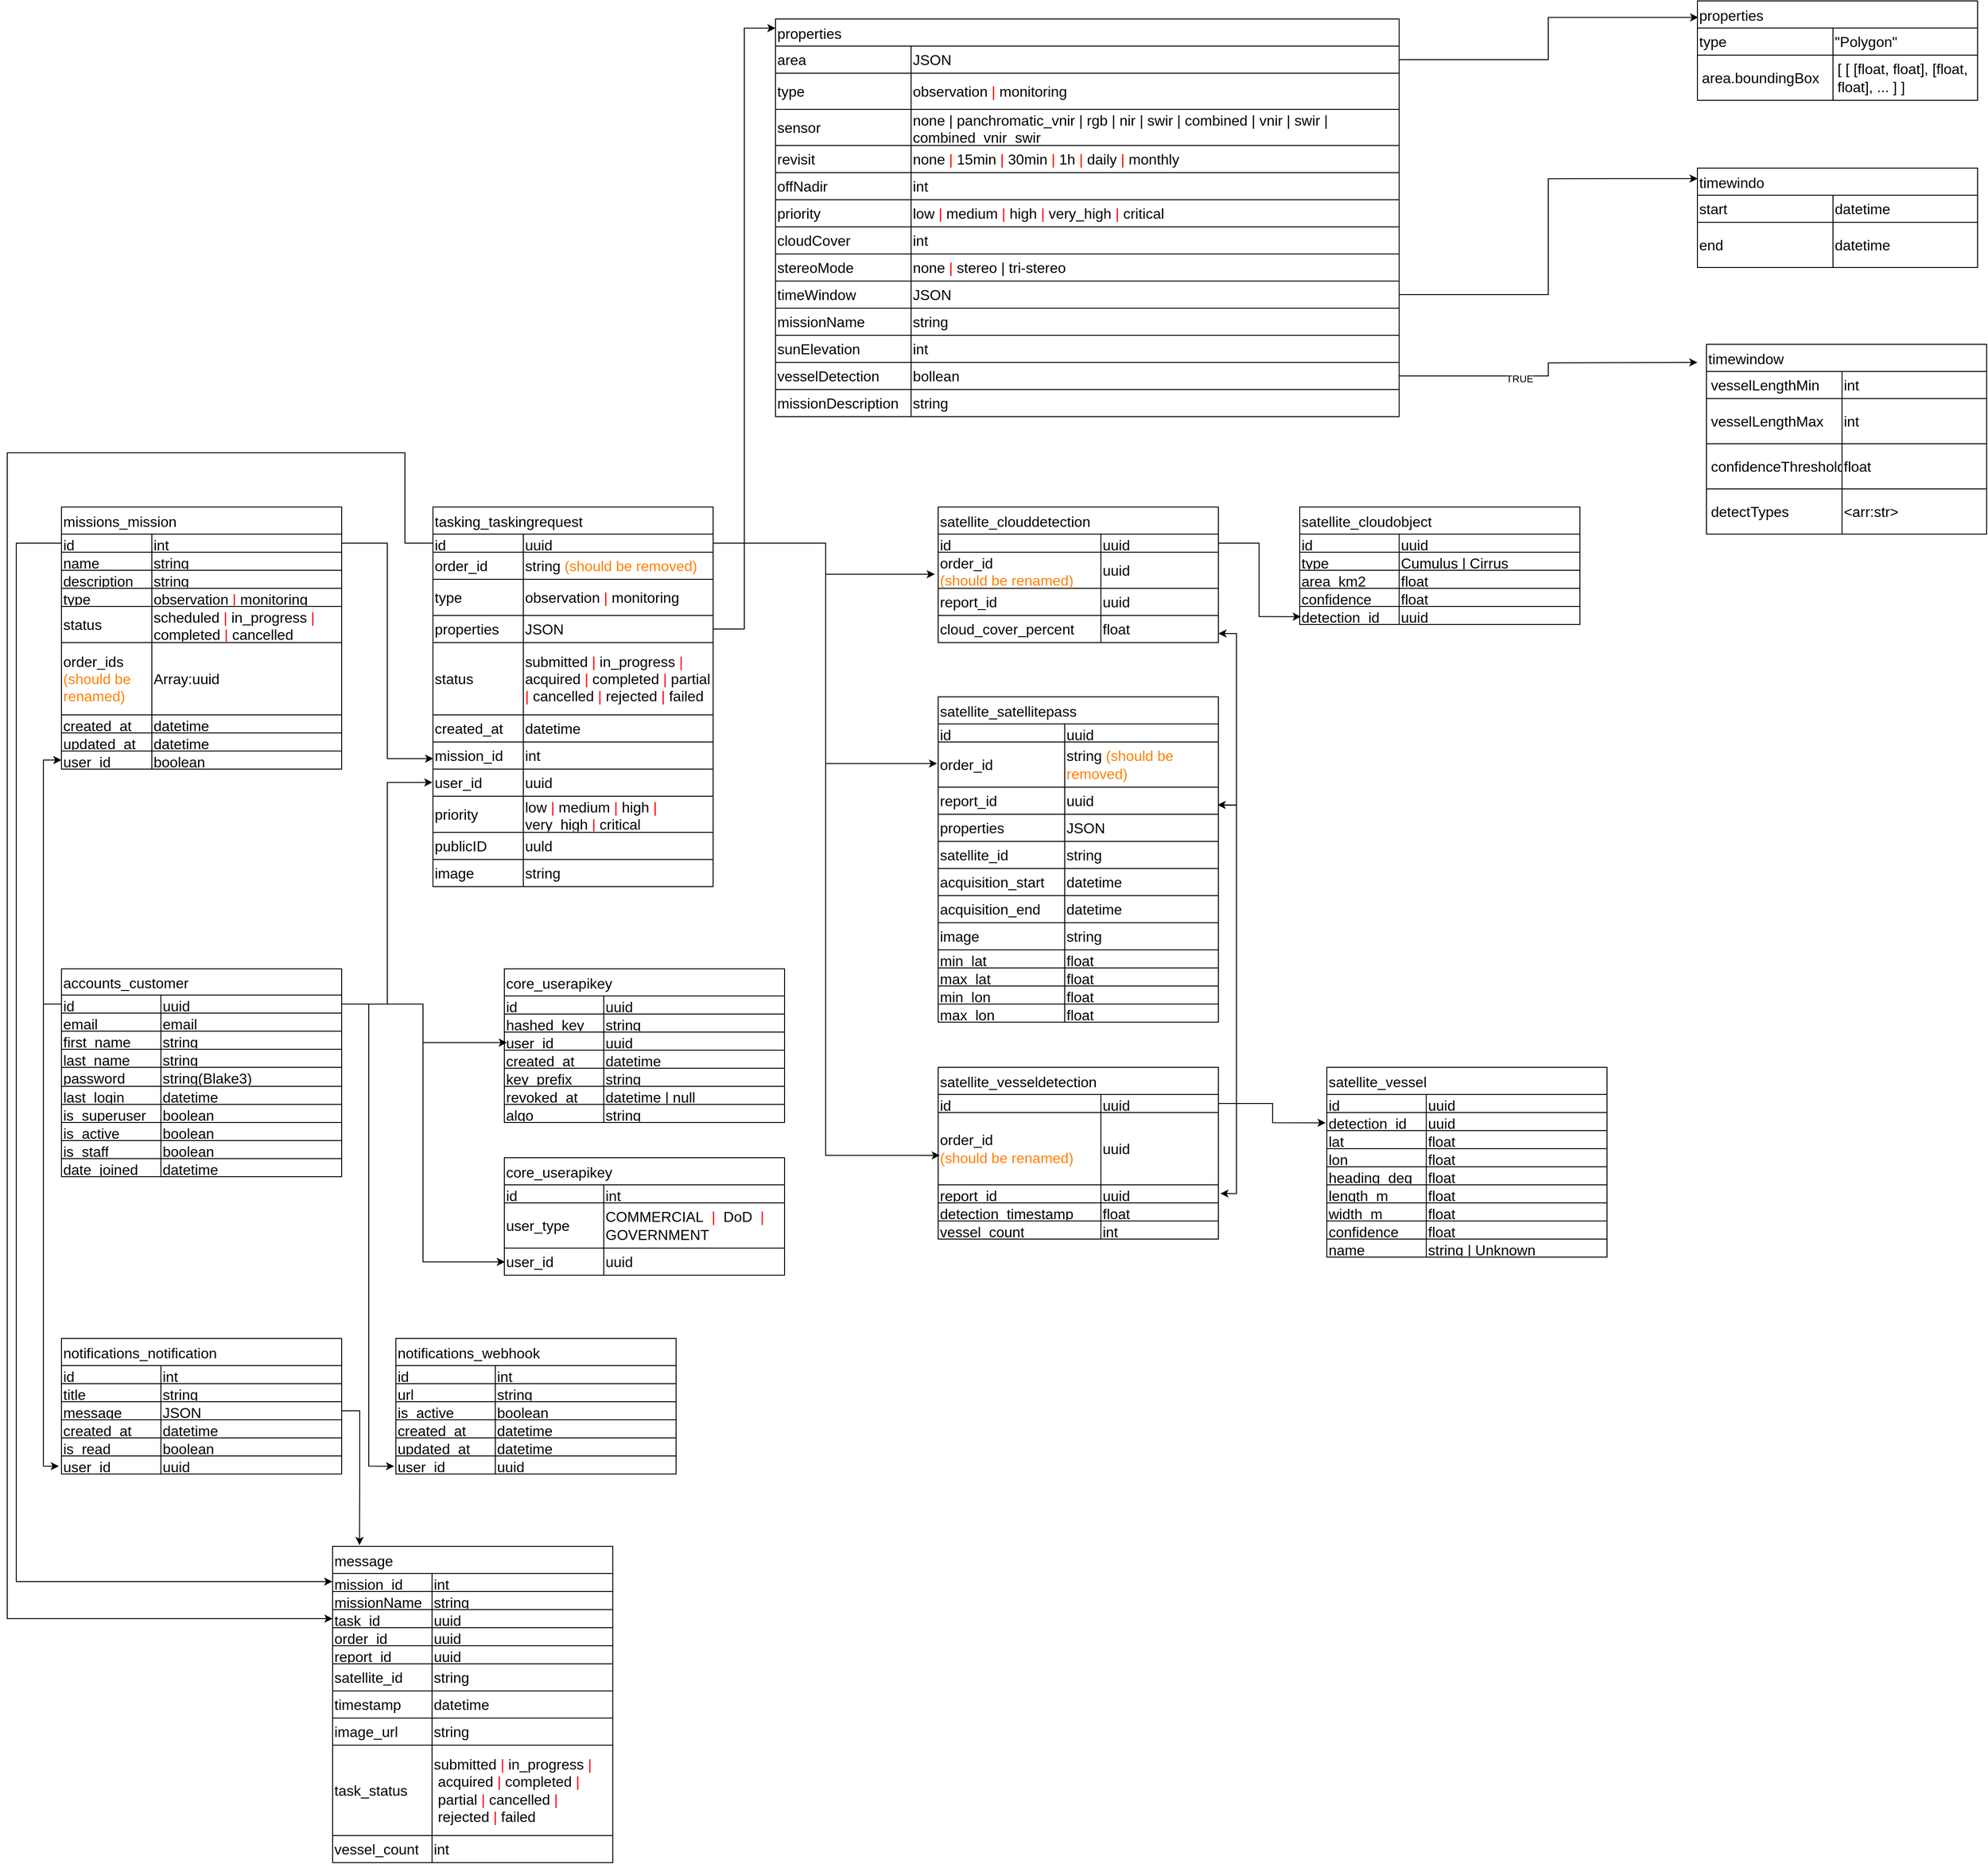 <mxfile version="28.0.6">
  <diagram name="DB Structure" id="0kXYSX-QTg2QVJX7a5RG">
    <mxGraphModel dx="1977" dy="3124" grid="1" gridSize="10" guides="1" tooltips="1" connect="0" arrows="1" fold="1" page="1" pageScale="1" pageWidth="1169" pageHeight="827" math="0" shadow="0">
      <root>
        <mxCell id="0" />
        <mxCell id="1" parent="0" />
        <mxCell id="bssnZ3kJInBDwSkxJL0d-67" value="accounts_customer" style="shape=table;startSize=29;container=1;collapsible=0;childLayout=tableLayout;strokeColor=default;fontSize=16;fontColor=default;textShadow=0;align=left;" parent="1" vertex="1">
          <mxGeometry x="70" y="111" width="310" height="230" as="geometry" />
        </mxCell>
        <mxCell id="bssnZ3kJInBDwSkxJL0d-68" value="" style="shape=tableRow;horizontal=0;startSize=0;swimlaneHead=0;swimlaneBody=0;strokeColor=inherit;top=0;left=0;bottom=0;right=0;collapsible=0;dropTarget=0;fillColor=none;points=[[0,0.5],[1,0.5]];portConstraint=eastwest;fontSize=16;align=left;" parent="bssnZ3kJInBDwSkxJL0d-67" vertex="1">
          <mxGeometry y="29" width="310" height="20" as="geometry" />
        </mxCell>
        <mxCell id="bssnZ3kJInBDwSkxJL0d-69" value="id" style="shape=partialRectangle;html=1;whiteSpace=wrap;connectable=0;strokeColor=inherit;overflow=hidden;fillColor=none;top=0;left=0;bottom=0;right=0;pointerEvents=1;fontSize=16;align=left;" parent="bssnZ3kJInBDwSkxJL0d-68" vertex="1">
          <mxGeometry width="110" height="20" as="geometry">
            <mxRectangle width="110" height="20" as="alternateBounds" />
          </mxGeometry>
        </mxCell>
        <mxCell id="bssnZ3kJInBDwSkxJL0d-70" value="uuid" style="shape=partialRectangle;html=1;whiteSpace=wrap;connectable=0;strokeColor=inherit;overflow=hidden;fillColor=none;top=0;left=0;bottom=0;right=0;pointerEvents=1;fontSize=16;align=left;" parent="bssnZ3kJInBDwSkxJL0d-68" vertex="1">
          <mxGeometry x="110" width="200" height="20" as="geometry">
            <mxRectangle width="200" height="20" as="alternateBounds" />
          </mxGeometry>
        </mxCell>
        <mxCell id="bssnZ3kJInBDwSkxJL0d-84" style="shape=tableRow;horizontal=0;startSize=0;swimlaneHead=0;swimlaneBody=0;strokeColor=inherit;top=0;left=0;bottom=0;right=0;collapsible=0;dropTarget=0;fillColor=none;points=[[0,0.5],[1,0.5]];portConstraint=eastwest;fontSize=16;align=left;" parent="bssnZ3kJInBDwSkxJL0d-67" vertex="1">
          <mxGeometry y="49" width="310" height="20" as="geometry" />
        </mxCell>
        <mxCell id="bssnZ3kJInBDwSkxJL0d-85" value="email" style="shape=partialRectangle;html=1;whiteSpace=wrap;connectable=0;strokeColor=inherit;overflow=hidden;fillColor=none;top=0;left=0;bottom=0;right=0;pointerEvents=1;fontSize=16;align=left;" parent="bssnZ3kJInBDwSkxJL0d-84" vertex="1">
          <mxGeometry width="110" height="20" as="geometry">
            <mxRectangle width="110" height="20" as="alternateBounds" />
          </mxGeometry>
        </mxCell>
        <mxCell id="bssnZ3kJInBDwSkxJL0d-86" value="email" style="shape=partialRectangle;html=1;whiteSpace=wrap;connectable=0;strokeColor=inherit;overflow=hidden;fillColor=none;top=0;left=0;bottom=0;right=0;pointerEvents=1;fontSize=16;align=left;" parent="bssnZ3kJInBDwSkxJL0d-84" vertex="1">
          <mxGeometry x="110" width="200" height="20" as="geometry">
            <mxRectangle width="200" height="20" as="alternateBounds" />
          </mxGeometry>
        </mxCell>
        <mxCell id="bssnZ3kJInBDwSkxJL0d-72" value="" style="shape=tableRow;horizontal=0;startSize=0;swimlaneHead=0;swimlaneBody=0;strokeColor=inherit;top=0;left=0;bottom=0;right=0;collapsible=0;dropTarget=0;fillColor=none;points=[[0,0.5],[1,0.5]];portConstraint=eastwest;fontSize=16;align=left;" parent="bssnZ3kJInBDwSkxJL0d-67" vertex="1">
          <mxGeometry y="69" width="310" height="20" as="geometry" />
        </mxCell>
        <mxCell id="bssnZ3kJInBDwSkxJL0d-73" value="first_name" style="shape=partialRectangle;html=1;whiteSpace=wrap;connectable=0;strokeColor=inherit;overflow=hidden;fillColor=none;top=0;left=0;bottom=0;right=0;pointerEvents=1;fontSize=16;align=left;" parent="bssnZ3kJInBDwSkxJL0d-72" vertex="1">
          <mxGeometry width="110" height="20" as="geometry">
            <mxRectangle width="110" height="20" as="alternateBounds" />
          </mxGeometry>
        </mxCell>
        <mxCell id="bssnZ3kJInBDwSkxJL0d-74" value="string" style="shape=partialRectangle;html=1;whiteSpace=wrap;connectable=0;strokeColor=inherit;overflow=hidden;fillColor=none;top=0;left=0;bottom=0;right=0;pointerEvents=1;fontSize=16;align=left;" parent="bssnZ3kJInBDwSkxJL0d-72" vertex="1">
          <mxGeometry x="110" width="200" height="20" as="geometry">
            <mxRectangle width="200" height="20" as="alternateBounds" />
          </mxGeometry>
        </mxCell>
        <mxCell id="bssnZ3kJInBDwSkxJL0d-101" style="shape=tableRow;horizontal=0;startSize=0;swimlaneHead=0;swimlaneBody=0;strokeColor=inherit;top=0;left=0;bottom=0;right=0;collapsible=0;dropTarget=0;fillColor=none;points=[[0,0.5],[1,0.5]];portConstraint=eastwest;fontSize=16;align=left;" parent="bssnZ3kJInBDwSkxJL0d-67" vertex="1">
          <mxGeometry y="89" width="310" height="20" as="geometry" />
        </mxCell>
        <mxCell id="bssnZ3kJInBDwSkxJL0d-102" value="last_name" style="shape=partialRectangle;html=1;whiteSpace=wrap;connectable=0;strokeColor=inherit;overflow=hidden;fillColor=none;top=0;left=0;bottom=0;right=0;pointerEvents=1;fontSize=16;align=left;" parent="bssnZ3kJInBDwSkxJL0d-101" vertex="1">
          <mxGeometry width="110" height="20" as="geometry">
            <mxRectangle width="110" height="20" as="alternateBounds" />
          </mxGeometry>
        </mxCell>
        <mxCell id="bssnZ3kJInBDwSkxJL0d-103" value="string" style="shape=partialRectangle;html=1;whiteSpace=wrap;connectable=0;strokeColor=inherit;overflow=hidden;fillColor=none;top=0;left=0;bottom=0;right=0;pointerEvents=1;fontSize=16;align=left;" parent="bssnZ3kJInBDwSkxJL0d-101" vertex="1">
          <mxGeometry x="110" width="200" height="20" as="geometry">
            <mxRectangle width="200" height="20" as="alternateBounds" />
          </mxGeometry>
        </mxCell>
        <mxCell id="bssnZ3kJInBDwSkxJL0d-104" style="shape=tableRow;horizontal=0;startSize=0;swimlaneHead=0;swimlaneBody=0;strokeColor=inherit;top=0;left=0;bottom=0;right=0;collapsible=0;dropTarget=0;fillColor=none;points=[[0,0.5],[1,0.5]];portConstraint=eastwest;fontSize=16;align=left;" parent="bssnZ3kJInBDwSkxJL0d-67" vertex="1">
          <mxGeometry y="109" width="310" height="21" as="geometry" />
        </mxCell>
        <mxCell id="bssnZ3kJInBDwSkxJL0d-105" value="password" style="shape=partialRectangle;html=1;whiteSpace=wrap;connectable=0;strokeColor=inherit;overflow=hidden;fillColor=none;top=0;left=0;bottom=0;right=0;pointerEvents=1;fontSize=16;align=left;" parent="bssnZ3kJInBDwSkxJL0d-104" vertex="1">
          <mxGeometry width="110" height="21" as="geometry">
            <mxRectangle width="110" height="21" as="alternateBounds" />
          </mxGeometry>
        </mxCell>
        <mxCell id="bssnZ3kJInBDwSkxJL0d-106" value="string(Blake3)" style="shape=partialRectangle;html=1;whiteSpace=wrap;connectable=0;strokeColor=inherit;overflow=hidden;fillColor=none;top=0;left=0;bottom=0;right=0;pointerEvents=1;fontSize=16;align=left;" parent="bssnZ3kJInBDwSkxJL0d-104" vertex="1">
          <mxGeometry x="110" width="200" height="21" as="geometry">
            <mxRectangle width="200" height="21" as="alternateBounds" />
          </mxGeometry>
        </mxCell>
        <mxCell id="bssnZ3kJInBDwSkxJL0d-107" style="shape=tableRow;horizontal=0;startSize=0;swimlaneHead=0;swimlaneBody=0;strokeColor=inherit;top=0;left=0;bottom=0;right=0;collapsible=0;dropTarget=0;fillColor=none;points=[[0,0.5],[1,0.5]];portConstraint=eastwest;fontSize=16;align=left;" parent="bssnZ3kJInBDwSkxJL0d-67" vertex="1">
          <mxGeometry y="130" width="310" height="20" as="geometry" />
        </mxCell>
        <mxCell id="bssnZ3kJInBDwSkxJL0d-108" value="last_login" style="shape=partialRectangle;html=1;whiteSpace=wrap;connectable=0;strokeColor=inherit;overflow=hidden;fillColor=none;top=0;left=0;bottom=0;right=0;pointerEvents=1;fontSize=16;align=left;" parent="bssnZ3kJInBDwSkxJL0d-107" vertex="1">
          <mxGeometry width="110" height="20" as="geometry">
            <mxRectangle width="110" height="20" as="alternateBounds" />
          </mxGeometry>
        </mxCell>
        <mxCell id="bssnZ3kJInBDwSkxJL0d-109" value="datetime" style="shape=partialRectangle;html=1;whiteSpace=wrap;connectable=0;strokeColor=inherit;overflow=hidden;fillColor=none;top=0;left=0;bottom=0;right=0;pointerEvents=1;fontSize=16;align=left;" parent="bssnZ3kJInBDwSkxJL0d-107" vertex="1">
          <mxGeometry x="110" width="200" height="20" as="geometry">
            <mxRectangle width="200" height="20" as="alternateBounds" />
          </mxGeometry>
        </mxCell>
        <mxCell id="bssnZ3kJInBDwSkxJL0d-110" style="shape=tableRow;horizontal=0;startSize=0;swimlaneHead=0;swimlaneBody=0;strokeColor=inherit;top=0;left=0;bottom=0;right=0;collapsible=0;dropTarget=0;fillColor=none;points=[[0,0.5],[1,0.5]];portConstraint=eastwest;fontSize=16;align=left;" parent="bssnZ3kJInBDwSkxJL0d-67" vertex="1">
          <mxGeometry y="150" width="310" height="20" as="geometry" />
        </mxCell>
        <mxCell id="bssnZ3kJInBDwSkxJL0d-111" value="is_superuser" style="shape=partialRectangle;html=1;whiteSpace=wrap;connectable=0;strokeColor=inherit;overflow=hidden;fillColor=none;top=0;left=0;bottom=0;right=0;pointerEvents=1;fontSize=16;align=left;" parent="bssnZ3kJInBDwSkxJL0d-110" vertex="1">
          <mxGeometry width="110" height="20" as="geometry">
            <mxRectangle width="110" height="20" as="alternateBounds" />
          </mxGeometry>
        </mxCell>
        <mxCell id="bssnZ3kJInBDwSkxJL0d-112" value="boolean" style="shape=partialRectangle;html=1;whiteSpace=wrap;connectable=0;strokeColor=inherit;overflow=hidden;fillColor=none;top=0;left=0;bottom=0;right=0;pointerEvents=1;fontSize=16;align=left;" parent="bssnZ3kJInBDwSkxJL0d-110" vertex="1">
          <mxGeometry x="110" width="200" height="20" as="geometry">
            <mxRectangle width="200" height="20" as="alternateBounds" />
          </mxGeometry>
        </mxCell>
        <mxCell id="bssnZ3kJInBDwSkxJL0d-113" style="shape=tableRow;horizontal=0;startSize=0;swimlaneHead=0;swimlaneBody=0;strokeColor=inherit;top=0;left=0;bottom=0;right=0;collapsible=0;dropTarget=0;fillColor=none;points=[[0,0.5],[1,0.5]];portConstraint=eastwest;fontSize=16;align=left;" parent="bssnZ3kJInBDwSkxJL0d-67" vertex="1">
          <mxGeometry y="170" width="310" height="20" as="geometry" />
        </mxCell>
        <mxCell id="bssnZ3kJInBDwSkxJL0d-114" value="is_active" style="shape=partialRectangle;html=1;whiteSpace=wrap;connectable=0;strokeColor=inherit;overflow=hidden;fillColor=none;top=0;left=0;bottom=0;right=0;pointerEvents=1;fontSize=16;align=left;" parent="bssnZ3kJInBDwSkxJL0d-113" vertex="1">
          <mxGeometry width="110" height="20" as="geometry">
            <mxRectangle width="110" height="20" as="alternateBounds" />
          </mxGeometry>
        </mxCell>
        <mxCell id="bssnZ3kJInBDwSkxJL0d-115" value="boolean" style="shape=partialRectangle;html=1;whiteSpace=wrap;connectable=0;strokeColor=inherit;overflow=hidden;fillColor=none;top=0;left=0;bottom=0;right=0;pointerEvents=1;fontSize=16;align=left;" parent="bssnZ3kJInBDwSkxJL0d-113" vertex="1">
          <mxGeometry x="110" width="200" height="20" as="geometry">
            <mxRectangle width="200" height="20" as="alternateBounds" />
          </mxGeometry>
        </mxCell>
        <mxCell id="bssnZ3kJInBDwSkxJL0d-116" style="shape=tableRow;horizontal=0;startSize=0;swimlaneHead=0;swimlaneBody=0;strokeColor=inherit;top=0;left=0;bottom=0;right=0;collapsible=0;dropTarget=0;fillColor=none;points=[[0,0.5],[1,0.5]];portConstraint=eastwest;fontSize=16;align=left;" parent="bssnZ3kJInBDwSkxJL0d-67" vertex="1">
          <mxGeometry y="190" width="310" height="20" as="geometry" />
        </mxCell>
        <mxCell id="bssnZ3kJInBDwSkxJL0d-117" value="is_staff" style="shape=partialRectangle;html=1;whiteSpace=wrap;connectable=0;strokeColor=inherit;overflow=hidden;fillColor=none;top=0;left=0;bottom=0;right=0;pointerEvents=1;fontSize=16;align=left;" parent="bssnZ3kJInBDwSkxJL0d-116" vertex="1">
          <mxGeometry width="110" height="20" as="geometry">
            <mxRectangle width="110" height="20" as="alternateBounds" />
          </mxGeometry>
        </mxCell>
        <mxCell id="bssnZ3kJInBDwSkxJL0d-118" value="boolean" style="shape=partialRectangle;html=1;whiteSpace=wrap;connectable=0;strokeColor=inherit;overflow=hidden;fillColor=none;top=0;left=0;bottom=0;right=0;pointerEvents=1;fontSize=16;align=left;" parent="bssnZ3kJInBDwSkxJL0d-116" vertex="1">
          <mxGeometry x="110" width="200" height="20" as="geometry">
            <mxRectangle width="200" height="20" as="alternateBounds" />
          </mxGeometry>
        </mxCell>
        <mxCell id="bssnZ3kJInBDwSkxJL0d-119" style="shape=tableRow;horizontal=0;startSize=0;swimlaneHead=0;swimlaneBody=0;strokeColor=inherit;top=0;left=0;bottom=0;right=0;collapsible=0;dropTarget=0;fillColor=none;points=[[0,0.5],[1,0.5]];portConstraint=eastwest;fontSize=16;align=left;" parent="bssnZ3kJInBDwSkxJL0d-67" vertex="1">
          <mxGeometry y="210" width="310" height="20" as="geometry" />
        </mxCell>
        <mxCell id="bssnZ3kJInBDwSkxJL0d-120" value="date_joined" style="shape=partialRectangle;html=1;whiteSpace=wrap;connectable=0;strokeColor=inherit;overflow=hidden;fillColor=none;top=0;left=0;bottom=0;right=0;pointerEvents=1;fontSize=16;align=left;" parent="bssnZ3kJInBDwSkxJL0d-119" vertex="1">
          <mxGeometry width="110" height="20" as="geometry">
            <mxRectangle width="110" height="20" as="alternateBounds" />
          </mxGeometry>
        </mxCell>
        <mxCell id="bssnZ3kJInBDwSkxJL0d-121" value="datetime" style="shape=partialRectangle;html=1;whiteSpace=wrap;connectable=0;strokeColor=inherit;overflow=hidden;fillColor=none;top=0;left=0;bottom=0;right=0;pointerEvents=1;fontSize=16;align=left;" parent="bssnZ3kJInBDwSkxJL0d-119" vertex="1">
          <mxGeometry x="110" width="200" height="20" as="geometry">
            <mxRectangle width="200" height="20" as="alternateBounds" />
          </mxGeometry>
        </mxCell>
        <mxCell id="bssnZ3kJInBDwSkxJL0d-122" value="core_userapikey" style="shape=table;startSize=30;container=1;collapsible=0;childLayout=tableLayout;strokeColor=default;fontSize=16;fontColor=default;textShadow=0;align=left;" parent="1" vertex="1">
          <mxGeometry x="560" y="111" width="310" height="170" as="geometry" />
        </mxCell>
        <mxCell id="bssnZ3kJInBDwSkxJL0d-123" value="" style="shape=tableRow;horizontal=0;startSize=0;swimlaneHead=0;swimlaneBody=0;strokeColor=inherit;top=0;left=0;bottom=0;right=0;collapsible=0;dropTarget=0;fillColor=none;points=[[0,0.5],[1,0.5]];portConstraint=eastwest;fontSize=16;align=left;" parent="bssnZ3kJInBDwSkxJL0d-122" vertex="1">
          <mxGeometry y="30" width="310" height="20" as="geometry" />
        </mxCell>
        <mxCell id="bssnZ3kJInBDwSkxJL0d-124" value="id" style="shape=partialRectangle;html=1;whiteSpace=wrap;connectable=0;strokeColor=inherit;overflow=hidden;fillColor=none;top=0;left=0;bottom=0;right=0;pointerEvents=1;fontSize=16;align=left;" parent="bssnZ3kJInBDwSkxJL0d-123" vertex="1">
          <mxGeometry width="110" height="20" as="geometry">
            <mxRectangle width="110" height="20" as="alternateBounds" />
          </mxGeometry>
        </mxCell>
        <mxCell id="bssnZ3kJInBDwSkxJL0d-125" value="uuid" style="shape=partialRectangle;html=1;whiteSpace=wrap;connectable=0;strokeColor=inherit;overflow=hidden;fillColor=none;top=0;left=0;bottom=0;right=0;pointerEvents=1;fontSize=16;align=left;" parent="bssnZ3kJInBDwSkxJL0d-123" vertex="1">
          <mxGeometry x="110" width="200" height="20" as="geometry">
            <mxRectangle width="200" height="20" as="alternateBounds" />
          </mxGeometry>
        </mxCell>
        <mxCell id="bssnZ3kJInBDwSkxJL0d-126" style="shape=tableRow;horizontal=0;startSize=0;swimlaneHead=0;swimlaneBody=0;strokeColor=inherit;top=0;left=0;bottom=0;right=0;collapsible=0;dropTarget=0;fillColor=none;points=[[0,0.5],[1,0.5]];portConstraint=eastwest;fontSize=16;align=left;" parent="bssnZ3kJInBDwSkxJL0d-122" vertex="1">
          <mxGeometry y="50" width="310" height="20" as="geometry" />
        </mxCell>
        <mxCell id="bssnZ3kJInBDwSkxJL0d-127" value="hashed_key" style="shape=partialRectangle;html=1;whiteSpace=wrap;connectable=0;strokeColor=inherit;overflow=hidden;fillColor=none;top=0;left=0;bottom=0;right=0;pointerEvents=1;fontSize=16;align=left;" parent="bssnZ3kJInBDwSkxJL0d-126" vertex="1">
          <mxGeometry width="110" height="20" as="geometry">
            <mxRectangle width="110" height="20" as="alternateBounds" />
          </mxGeometry>
        </mxCell>
        <mxCell id="bssnZ3kJInBDwSkxJL0d-128" value="string" style="shape=partialRectangle;html=1;whiteSpace=wrap;connectable=0;strokeColor=inherit;overflow=hidden;fillColor=none;top=0;left=0;bottom=0;right=0;pointerEvents=1;fontSize=16;align=left;" parent="bssnZ3kJInBDwSkxJL0d-126" vertex="1">
          <mxGeometry x="110" width="200" height="20" as="geometry">
            <mxRectangle width="200" height="20" as="alternateBounds" />
          </mxGeometry>
        </mxCell>
        <mxCell id="bssnZ3kJInBDwSkxJL0d-129" value="" style="shape=tableRow;horizontal=0;startSize=0;swimlaneHead=0;swimlaneBody=0;strokeColor=inherit;top=0;left=0;bottom=0;right=0;collapsible=0;dropTarget=0;fillColor=none;points=[[0,0.5],[1,0.5]];portConstraint=eastwest;fontSize=16;align=left;" parent="bssnZ3kJInBDwSkxJL0d-122" vertex="1">
          <mxGeometry y="70" width="310" height="20" as="geometry" />
        </mxCell>
        <mxCell id="bssnZ3kJInBDwSkxJL0d-130" value="user_id" style="shape=partialRectangle;html=1;whiteSpace=wrap;connectable=0;strokeColor=inherit;overflow=hidden;fillColor=none;top=0;left=0;bottom=0;right=0;pointerEvents=1;fontSize=16;align=left;" parent="bssnZ3kJInBDwSkxJL0d-129" vertex="1">
          <mxGeometry width="110" height="20" as="geometry">
            <mxRectangle width="110" height="20" as="alternateBounds" />
          </mxGeometry>
        </mxCell>
        <mxCell id="bssnZ3kJInBDwSkxJL0d-131" value="uuid" style="shape=partialRectangle;html=1;whiteSpace=wrap;connectable=0;strokeColor=inherit;overflow=hidden;fillColor=none;top=0;left=0;bottom=0;right=0;pointerEvents=1;fontSize=16;align=left;" parent="bssnZ3kJInBDwSkxJL0d-129" vertex="1">
          <mxGeometry x="110" width="200" height="20" as="geometry">
            <mxRectangle width="200" height="20" as="alternateBounds" />
          </mxGeometry>
        </mxCell>
        <mxCell id="bssnZ3kJInBDwSkxJL0d-132" style="shape=tableRow;horizontal=0;startSize=0;swimlaneHead=0;swimlaneBody=0;strokeColor=inherit;top=0;left=0;bottom=0;right=0;collapsible=0;dropTarget=0;fillColor=none;points=[[0,0.5],[1,0.5]];portConstraint=eastwest;fontSize=16;align=left;" parent="bssnZ3kJInBDwSkxJL0d-122" vertex="1">
          <mxGeometry y="90" width="310" height="20" as="geometry" />
        </mxCell>
        <mxCell id="bssnZ3kJInBDwSkxJL0d-133" value="created_at" style="shape=partialRectangle;html=1;whiteSpace=wrap;connectable=0;strokeColor=inherit;overflow=hidden;fillColor=none;top=0;left=0;bottom=0;right=0;pointerEvents=1;fontSize=16;align=left;" parent="bssnZ3kJInBDwSkxJL0d-132" vertex="1">
          <mxGeometry width="110" height="20" as="geometry">
            <mxRectangle width="110" height="20" as="alternateBounds" />
          </mxGeometry>
        </mxCell>
        <mxCell id="bssnZ3kJInBDwSkxJL0d-134" value="datetime" style="shape=partialRectangle;html=1;whiteSpace=wrap;connectable=0;strokeColor=inherit;overflow=hidden;fillColor=none;top=0;left=0;bottom=0;right=0;pointerEvents=1;fontSize=16;align=left;" parent="bssnZ3kJInBDwSkxJL0d-132" vertex="1">
          <mxGeometry x="110" width="200" height="20" as="geometry">
            <mxRectangle width="200" height="20" as="alternateBounds" />
          </mxGeometry>
        </mxCell>
        <mxCell id="bssnZ3kJInBDwSkxJL0d-135" style="shape=tableRow;horizontal=0;startSize=0;swimlaneHead=0;swimlaneBody=0;strokeColor=inherit;top=0;left=0;bottom=0;right=0;collapsible=0;dropTarget=0;fillColor=none;points=[[0,0.5],[1,0.5]];portConstraint=eastwest;fontSize=16;align=left;" parent="bssnZ3kJInBDwSkxJL0d-122" vertex="1">
          <mxGeometry y="110" width="310" height="20" as="geometry" />
        </mxCell>
        <mxCell id="bssnZ3kJInBDwSkxJL0d-136" value="key_prefix" style="shape=partialRectangle;html=1;whiteSpace=wrap;connectable=0;strokeColor=inherit;overflow=hidden;fillColor=none;top=0;left=0;bottom=0;right=0;pointerEvents=1;fontSize=16;align=left;" parent="bssnZ3kJInBDwSkxJL0d-135" vertex="1">
          <mxGeometry width="110" height="20" as="geometry">
            <mxRectangle width="110" height="20" as="alternateBounds" />
          </mxGeometry>
        </mxCell>
        <mxCell id="bssnZ3kJInBDwSkxJL0d-137" value="string" style="shape=partialRectangle;html=1;whiteSpace=wrap;connectable=0;strokeColor=inherit;overflow=hidden;fillColor=none;top=0;left=0;bottom=0;right=0;pointerEvents=1;fontSize=16;align=left;" parent="bssnZ3kJInBDwSkxJL0d-135" vertex="1">
          <mxGeometry x="110" width="200" height="20" as="geometry">
            <mxRectangle width="200" height="20" as="alternateBounds" />
          </mxGeometry>
        </mxCell>
        <mxCell id="bssnZ3kJInBDwSkxJL0d-138" style="shape=tableRow;horizontal=0;startSize=0;swimlaneHead=0;swimlaneBody=0;strokeColor=inherit;top=0;left=0;bottom=0;right=0;collapsible=0;dropTarget=0;fillColor=none;points=[[0,0.5],[1,0.5]];portConstraint=eastwest;fontSize=16;align=left;" parent="bssnZ3kJInBDwSkxJL0d-122" vertex="1">
          <mxGeometry y="130" width="310" height="20" as="geometry" />
        </mxCell>
        <mxCell id="bssnZ3kJInBDwSkxJL0d-139" value="revoked_at" style="shape=partialRectangle;html=1;whiteSpace=wrap;connectable=0;strokeColor=inherit;overflow=hidden;fillColor=none;top=0;left=0;bottom=0;right=0;pointerEvents=1;fontSize=16;align=left;" parent="bssnZ3kJInBDwSkxJL0d-138" vertex="1">
          <mxGeometry width="110" height="20" as="geometry">
            <mxRectangle width="110" height="20" as="alternateBounds" />
          </mxGeometry>
        </mxCell>
        <mxCell id="bssnZ3kJInBDwSkxJL0d-140" value="datetime | null" style="shape=partialRectangle;html=1;whiteSpace=wrap;connectable=0;strokeColor=inherit;overflow=hidden;fillColor=none;top=0;left=0;bottom=0;right=0;pointerEvents=1;fontSize=16;align=left;" parent="bssnZ3kJInBDwSkxJL0d-138" vertex="1">
          <mxGeometry x="110" width="200" height="20" as="geometry">
            <mxRectangle width="200" height="20" as="alternateBounds" />
          </mxGeometry>
        </mxCell>
        <mxCell id="bssnZ3kJInBDwSkxJL0d-141" style="shape=tableRow;horizontal=0;startSize=0;swimlaneHead=0;swimlaneBody=0;strokeColor=inherit;top=0;left=0;bottom=0;right=0;collapsible=0;dropTarget=0;fillColor=none;points=[[0,0.5],[1,0.5]];portConstraint=eastwest;fontSize=16;align=left;" parent="bssnZ3kJInBDwSkxJL0d-122" vertex="1">
          <mxGeometry y="150" width="310" height="20" as="geometry" />
        </mxCell>
        <mxCell id="bssnZ3kJInBDwSkxJL0d-142" value="algo" style="shape=partialRectangle;html=1;whiteSpace=wrap;connectable=0;strokeColor=inherit;overflow=hidden;fillColor=none;top=0;left=0;bottom=0;right=0;pointerEvents=1;fontSize=16;align=left;" parent="bssnZ3kJInBDwSkxJL0d-141" vertex="1">
          <mxGeometry width="110" height="20" as="geometry">
            <mxRectangle width="110" height="20" as="alternateBounds" />
          </mxGeometry>
        </mxCell>
        <mxCell id="bssnZ3kJInBDwSkxJL0d-143" value="string" style="shape=partialRectangle;html=1;whiteSpace=wrap;connectable=0;strokeColor=inherit;overflow=hidden;fillColor=none;top=0;left=0;bottom=0;right=0;pointerEvents=1;fontSize=16;align=left;" parent="bssnZ3kJInBDwSkxJL0d-141" vertex="1">
          <mxGeometry x="110" width="200" height="20" as="geometry">
            <mxRectangle width="200" height="20" as="alternateBounds" />
          </mxGeometry>
        </mxCell>
        <mxCell id="bssnZ3kJInBDwSkxJL0d-153" style="edgeStyle=orthogonalEdgeStyle;rounded=0;orthogonalLoop=1;jettySize=auto;html=1;entryX=0.009;entryY=0.581;entryDx=0;entryDy=0;entryPerimeter=0;align=left;" parent="1" source="bssnZ3kJInBDwSkxJL0d-68" target="bssnZ3kJInBDwSkxJL0d-129" edge="1">
          <mxGeometry relative="1" as="geometry" />
        </mxCell>
        <mxCell id="bssnZ3kJInBDwSkxJL0d-160" value="core_userapikey" style="shape=table;startSize=30;container=1;collapsible=0;childLayout=tableLayout;strokeColor=default;fontSize=16;fontColor=default;textShadow=0;align=left;" parent="1" vertex="1">
          <mxGeometry x="560" y="320" width="310" height="130" as="geometry" />
        </mxCell>
        <mxCell id="bssnZ3kJInBDwSkxJL0d-161" value="" style="shape=tableRow;horizontal=0;startSize=0;swimlaneHead=0;swimlaneBody=0;strokeColor=inherit;top=0;left=0;bottom=0;right=0;collapsible=0;dropTarget=0;fillColor=none;points=[[0,0.5],[1,0.5]];portConstraint=eastwest;fontSize=16;align=left;" parent="bssnZ3kJInBDwSkxJL0d-160" vertex="1">
          <mxGeometry y="30" width="310" height="20" as="geometry" />
        </mxCell>
        <mxCell id="bssnZ3kJInBDwSkxJL0d-162" value="id" style="shape=partialRectangle;html=1;whiteSpace=wrap;connectable=0;strokeColor=inherit;overflow=hidden;fillColor=none;top=0;left=0;bottom=0;right=0;pointerEvents=1;fontSize=16;align=left;" parent="bssnZ3kJInBDwSkxJL0d-161" vertex="1">
          <mxGeometry width="110" height="20" as="geometry">
            <mxRectangle width="110" height="20" as="alternateBounds" />
          </mxGeometry>
        </mxCell>
        <mxCell id="bssnZ3kJInBDwSkxJL0d-163" value="int" style="shape=partialRectangle;html=1;whiteSpace=wrap;connectable=0;strokeColor=inherit;overflow=hidden;fillColor=none;top=0;left=0;bottom=0;right=0;pointerEvents=1;fontSize=16;align=left;" parent="bssnZ3kJInBDwSkxJL0d-161" vertex="1">
          <mxGeometry x="110" width="200" height="20" as="geometry">
            <mxRectangle width="200" height="20" as="alternateBounds" />
          </mxGeometry>
        </mxCell>
        <mxCell id="bssnZ3kJInBDwSkxJL0d-164" style="shape=tableRow;horizontal=0;startSize=0;swimlaneHead=0;swimlaneBody=0;strokeColor=inherit;top=0;left=0;bottom=0;right=0;collapsible=0;dropTarget=0;fillColor=none;points=[[0,0.5],[1,0.5]];portConstraint=eastwest;fontSize=16;align=left;" parent="bssnZ3kJInBDwSkxJL0d-160" vertex="1">
          <mxGeometry y="50" width="310" height="50" as="geometry" />
        </mxCell>
        <mxCell id="bssnZ3kJInBDwSkxJL0d-165" value="user_type" style="shape=partialRectangle;html=1;whiteSpace=wrap;connectable=0;strokeColor=inherit;overflow=hidden;fillColor=none;top=0;left=0;bottom=0;right=0;pointerEvents=1;fontSize=16;align=left;" parent="bssnZ3kJInBDwSkxJL0d-164" vertex="1">
          <mxGeometry width="110" height="50" as="geometry">
            <mxRectangle width="110" height="50" as="alternateBounds" />
          </mxGeometry>
        </mxCell>
        <mxCell id="bssnZ3kJInBDwSkxJL0d-166" value="COMMERCIAL&amp;nbsp; &lt;font style=&quot;color: rgb(255, 0, 0);&quot;&gt;|&lt;/font&gt;&amp;nbsp; DoD&amp;nbsp; &lt;font style=&quot;color: rgb(255, 0, 0);&quot;&gt;|&lt;/font&gt;&amp;nbsp; GOVERNMENT" style="shape=partialRectangle;html=1;whiteSpace=wrap;connectable=0;strokeColor=inherit;overflow=hidden;fillColor=none;top=0;left=0;bottom=0;right=0;pointerEvents=1;fontSize=16;align=left;" parent="bssnZ3kJInBDwSkxJL0d-164" vertex="1">
          <mxGeometry x="110" width="200" height="50" as="geometry">
            <mxRectangle width="200" height="50" as="alternateBounds" />
          </mxGeometry>
        </mxCell>
        <mxCell id="bssnZ3kJInBDwSkxJL0d-167" value="" style="shape=tableRow;horizontal=0;startSize=0;swimlaneHead=0;swimlaneBody=0;strokeColor=inherit;top=0;left=0;bottom=0;right=0;collapsible=0;dropTarget=0;fillColor=none;points=[[0,0.5],[1,0.5]];portConstraint=eastwest;fontSize=16;align=left;" parent="bssnZ3kJInBDwSkxJL0d-160" vertex="1">
          <mxGeometry y="100" width="310" height="30" as="geometry" />
        </mxCell>
        <mxCell id="bssnZ3kJInBDwSkxJL0d-168" value="user_id" style="shape=partialRectangle;html=1;whiteSpace=wrap;connectable=0;strokeColor=inherit;overflow=hidden;fillColor=none;top=0;left=0;bottom=0;right=0;pointerEvents=1;fontSize=16;align=left;" parent="bssnZ3kJInBDwSkxJL0d-167" vertex="1">
          <mxGeometry width="110" height="30" as="geometry">
            <mxRectangle width="110" height="30" as="alternateBounds" />
          </mxGeometry>
        </mxCell>
        <mxCell id="bssnZ3kJInBDwSkxJL0d-169" value="uuid" style="shape=partialRectangle;html=1;whiteSpace=wrap;connectable=0;strokeColor=inherit;overflow=hidden;fillColor=none;top=0;left=0;bottom=0;right=0;pointerEvents=1;fontSize=16;align=left;" parent="bssnZ3kJInBDwSkxJL0d-167" vertex="1">
          <mxGeometry x="110" width="200" height="30" as="geometry">
            <mxRectangle width="200" height="30" as="alternateBounds" />
          </mxGeometry>
        </mxCell>
        <mxCell id="bssnZ3kJInBDwSkxJL0d-185" style="edgeStyle=orthogonalEdgeStyle;rounded=0;orthogonalLoop=1;jettySize=auto;html=1;entryX=0.002;entryY=0.51;entryDx=0;entryDy=0;entryPerimeter=0;align=left;" parent="1" source="bssnZ3kJInBDwSkxJL0d-68" target="bssnZ3kJInBDwSkxJL0d-167" edge="1">
          <mxGeometry relative="1" as="geometry" />
        </mxCell>
        <mxCell id="bssnZ3kJInBDwSkxJL0d-186" value="missions_mission" style="shape=table;startSize=30;container=1;collapsible=0;childLayout=tableLayout;strokeColor=default;fontSize=16;fontColor=default;textShadow=0;align=left;" parent="1" vertex="1">
          <mxGeometry x="70" y="-400" width="310" height="290" as="geometry" />
        </mxCell>
        <mxCell id="bssnZ3kJInBDwSkxJL0d-187" value="" style="shape=tableRow;horizontal=0;startSize=0;swimlaneHead=0;swimlaneBody=0;strokeColor=inherit;top=0;left=0;bottom=0;right=0;collapsible=0;dropTarget=0;fillColor=none;points=[[0,0.5],[1,0.5]];portConstraint=eastwest;fontSize=16;align=left;" parent="bssnZ3kJInBDwSkxJL0d-186" vertex="1">
          <mxGeometry y="30" width="310" height="20" as="geometry" />
        </mxCell>
        <mxCell id="bssnZ3kJInBDwSkxJL0d-188" value="id" style="shape=partialRectangle;html=1;whiteSpace=wrap;connectable=0;strokeColor=inherit;overflow=hidden;fillColor=none;top=0;left=0;bottom=0;right=0;pointerEvents=1;fontSize=16;align=left;" parent="bssnZ3kJInBDwSkxJL0d-187" vertex="1">
          <mxGeometry width="100" height="20" as="geometry">
            <mxRectangle width="100" height="20" as="alternateBounds" />
          </mxGeometry>
        </mxCell>
        <mxCell id="bssnZ3kJInBDwSkxJL0d-189" value="int" style="shape=partialRectangle;html=1;whiteSpace=wrap;connectable=0;strokeColor=inherit;overflow=hidden;fillColor=none;top=0;left=0;bottom=0;right=0;pointerEvents=1;fontSize=16;align=left;" parent="bssnZ3kJInBDwSkxJL0d-187" vertex="1">
          <mxGeometry x="100" width="210" height="20" as="geometry">
            <mxRectangle width="210" height="20" as="alternateBounds" />
          </mxGeometry>
        </mxCell>
        <mxCell id="bssnZ3kJInBDwSkxJL0d-190" style="shape=tableRow;horizontal=0;startSize=0;swimlaneHead=0;swimlaneBody=0;strokeColor=inherit;top=0;left=0;bottom=0;right=0;collapsible=0;dropTarget=0;fillColor=none;points=[[0,0.5],[1,0.5]];portConstraint=eastwest;fontSize=16;align=left;" parent="bssnZ3kJInBDwSkxJL0d-186" vertex="1">
          <mxGeometry y="50" width="310" height="20" as="geometry" />
        </mxCell>
        <mxCell id="bssnZ3kJInBDwSkxJL0d-191" value="name" style="shape=partialRectangle;html=1;whiteSpace=wrap;connectable=0;strokeColor=inherit;overflow=hidden;fillColor=none;top=0;left=0;bottom=0;right=0;pointerEvents=1;fontSize=16;align=left;" parent="bssnZ3kJInBDwSkxJL0d-190" vertex="1">
          <mxGeometry width="100" height="20" as="geometry">
            <mxRectangle width="100" height="20" as="alternateBounds" />
          </mxGeometry>
        </mxCell>
        <mxCell id="bssnZ3kJInBDwSkxJL0d-192" value="string" style="shape=partialRectangle;html=1;whiteSpace=wrap;connectable=0;strokeColor=inherit;overflow=hidden;fillColor=none;top=0;left=0;bottom=0;right=0;pointerEvents=1;fontSize=16;align=left;" parent="bssnZ3kJInBDwSkxJL0d-190" vertex="1">
          <mxGeometry x="100" width="210" height="20" as="geometry">
            <mxRectangle width="210" height="20" as="alternateBounds" />
          </mxGeometry>
        </mxCell>
        <mxCell id="bssnZ3kJInBDwSkxJL0d-193" value="" style="shape=tableRow;horizontal=0;startSize=0;swimlaneHead=0;swimlaneBody=0;strokeColor=inherit;top=0;left=0;bottom=0;right=0;collapsible=0;dropTarget=0;fillColor=none;points=[[0,0.5],[1,0.5]];portConstraint=eastwest;fontSize=16;align=left;" parent="bssnZ3kJInBDwSkxJL0d-186" vertex="1">
          <mxGeometry y="70" width="310" height="20" as="geometry" />
        </mxCell>
        <mxCell id="bssnZ3kJInBDwSkxJL0d-194" value="description" style="shape=partialRectangle;html=1;whiteSpace=wrap;connectable=0;strokeColor=inherit;overflow=hidden;fillColor=none;top=0;left=0;bottom=0;right=0;pointerEvents=1;fontSize=16;align=left;" parent="bssnZ3kJInBDwSkxJL0d-193" vertex="1">
          <mxGeometry width="100" height="20" as="geometry">
            <mxRectangle width="100" height="20" as="alternateBounds" />
          </mxGeometry>
        </mxCell>
        <mxCell id="bssnZ3kJInBDwSkxJL0d-195" value="string" style="shape=partialRectangle;html=1;whiteSpace=wrap;connectable=0;strokeColor=inherit;overflow=hidden;fillColor=none;top=0;left=0;bottom=0;right=0;pointerEvents=1;fontSize=16;align=left;" parent="bssnZ3kJInBDwSkxJL0d-193" vertex="1">
          <mxGeometry x="100" width="210" height="20" as="geometry">
            <mxRectangle width="210" height="20" as="alternateBounds" />
          </mxGeometry>
        </mxCell>
        <mxCell id="bssnZ3kJInBDwSkxJL0d-196" style="shape=tableRow;horizontal=0;startSize=0;swimlaneHead=0;swimlaneBody=0;strokeColor=inherit;top=0;left=0;bottom=0;right=0;collapsible=0;dropTarget=0;fillColor=none;points=[[0,0.5],[1,0.5]];portConstraint=eastwest;fontSize=16;align=left;" parent="bssnZ3kJInBDwSkxJL0d-186" vertex="1">
          <mxGeometry y="90" width="310" height="20" as="geometry" />
        </mxCell>
        <mxCell id="bssnZ3kJInBDwSkxJL0d-197" value="type" style="shape=partialRectangle;html=1;whiteSpace=wrap;connectable=0;strokeColor=inherit;overflow=hidden;fillColor=none;top=0;left=0;bottom=0;right=0;pointerEvents=1;fontSize=16;align=left;" parent="bssnZ3kJInBDwSkxJL0d-196" vertex="1">
          <mxGeometry width="100" height="20" as="geometry">
            <mxRectangle width="100" height="20" as="alternateBounds" />
          </mxGeometry>
        </mxCell>
        <mxCell id="bssnZ3kJInBDwSkxJL0d-198" value="observation &lt;font style=&quot;color: rgb(255, 0, 0);&quot;&gt;|&lt;/font&gt; monitoring" style="shape=partialRectangle;html=1;whiteSpace=wrap;connectable=0;strokeColor=inherit;overflow=hidden;fillColor=none;top=0;left=0;bottom=0;right=0;pointerEvents=1;fontSize=16;align=left;" parent="bssnZ3kJInBDwSkxJL0d-196" vertex="1">
          <mxGeometry x="100" width="210" height="20" as="geometry">
            <mxRectangle width="210" height="20" as="alternateBounds" />
          </mxGeometry>
        </mxCell>
        <mxCell id="bssnZ3kJInBDwSkxJL0d-199" style="shape=tableRow;horizontal=0;startSize=0;swimlaneHead=0;swimlaneBody=0;strokeColor=inherit;top=0;left=0;bottom=0;right=0;collapsible=0;dropTarget=0;fillColor=none;points=[[0,0.5],[1,0.5]];portConstraint=eastwest;fontSize=16;align=left;" parent="bssnZ3kJInBDwSkxJL0d-186" vertex="1">
          <mxGeometry y="110" width="310" height="40" as="geometry" />
        </mxCell>
        <mxCell id="bssnZ3kJInBDwSkxJL0d-200" value="status" style="shape=partialRectangle;html=1;whiteSpace=wrap;connectable=0;strokeColor=inherit;overflow=hidden;fillColor=none;top=0;left=0;bottom=0;right=0;pointerEvents=1;fontSize=16;align=left;" parent="bssnZ3kJInBDwSkxJL0d-199" vertex="1">
          <mxGeometry width="100" height="40" as="geometry">
            <mxRectangle width="100" height="40" as="alternateBounds" />
          </mxGeometry>
        </mxCell>
        <mxCell id="bssnZ3kJInBDwSkxJL0d-201" value="scheduled &lt;font style=&quot;color: rgb(255, 0, 0);&quot;&gt;|&lt;/font&gt; in_progress &lt;font style=&quot;color: rgb(255, 0, 0);&quot;&gt;|&lt;/font&gt; completed &lt;font style=&quot;color: rgb(255, 0, 0);&quot;&gt;|&lt;/font&gt; cancelled" style="shape=partialRectangle;html=1;whiteSpace=wrap;connectable=0;strokeColor=inherit;overflow=hidden;fillColor=none;top=0;left=0;bottom=0;right=0;pointerEvents=1;fontSize=16;align=left;" parent="bssnZ3kJInBDwSkxJL0d-199" vertex="1">
          <mxGeometry x="100" width="210" height="40" as="geometry">
            <mxRectangle width="210" height="40" as="alternateBounds" />
          </mxGeometry>
        </mxCell>
        <mxCell id="bssnZ3kJInBDwSkxJL0d-202" style="shape=tableRow;horizontal=0;startSize=0;swimlaneHead=0;swimlaneBody=0;strokeColor=inherit;top=0;left=0;bottom=0;right=0;collapsible=0;dropTarget=0;fillColor=none;points=[[0,0.5],[1,0.5]];portConstraint=eastwest;fontSize=16;align=left;" parent="bssnZ3kJInBDwSkxJL0d-186" vertex="1">
          <mxGeometry y="150" width="310" height="80" as="geometry" />
        </mxCell>
        <mxCell id="bssnZ3kJInBDwSkxJL0d-203" value="order_ids &lt;font style=&quot;color: rgb(255, 128, 0);&quot;&gt;(should be renamed)&lt;/font&gt;" style="shape=partialRectangle;html=1;whiteSpace=wrap;connectable=0;strokeColor=inherit;overflow=hidden;fillColor=none;top=0;left=0;bottom=0;right=0;pointerEvents=1;fontSize=16;align=left;" parent="bssnZ3kJInBDwSkxJL0d-202" vertex="1">
          <mxGeometry width="100" height="80" as="geometry">
            <mxRectangle width="100" height="80" as="alternateBounds" />
          </mxGeometry>
        </mxCell>
        <mxCell id="bssnZ3kJInBDwSkxJL0d-204" value="Array:uuid" style="shape=partialRectangle;html=1;whiteSpace=wrap;connectable=0;strokeColor=inherit;overflow=hidden;fillColor=none;top=0;left=0;bottom=0;right=0;pointerEvents=1;fontSize=16;align=left;" parent="bssnZ3kJInBDwSkxJL0d-202" vertex="1">
          <mxGeometry x="100" width="210" height="80" as="geometry">
            <mxRectangle width="210" height="80" as="alternateBounds" />
          </mxGeometry>
        </mxCell>
        <mxCell id="bssnZ3kJInBDwSkxJL0d-205" style="shape=tableRow;horizontal=0;startSize=0;swimlaneHead=0;swimlaneBody=0;strokeColor=inherit;top=0;left=0;bottom=0;right=0;collapsible=0;dropTarget=0;fillColor=none;points=[[0,0.5],[1,0.5]];portConstraint=eastwest;fontSize=16;align=left;" parent="bssnZ3kJInBDwSkxJL0d-186" vertex="1">
          <mxGeometry y="230" width="310" height="20" as="geometry" />
        </mxCell>
        <mxCell id="bssnZ3kJInBDwSkxJL0d-206" value="created_at" style="shape=partialRectangle;html=1;whiteSpace=wrap;connectable=0;strokeColor=inherit;overflow=hidden;fillColor=none;top=0;left=0;bottom=0;right=0;pointerEvents=1;fontSize=16;align=left;" parent="bssnZ3kJInBDwSkxJL0d-205" vertex="1">
          <mxGeometry width="100" height="20" as="geometry">
            <mxRectangle width="100" height="20" as="alternateBounds" />
          </mxGeometry>
        </mxCell>
        <mxCell id="bssnZ3kJInBDwSkxJL0d-207" value="datetime" style="shape=partialRectangle;html=1;whiteSpace=wrap;connectable=0;strokeColor=inherit;overflow=hidden;fillColor=none;top=0;left=0;bottom=0;right=0;pointerEvents=1;fontSize=16;align=left;" parent="bssnZ3kJInBDwSkxJL0d-205" vertex="1">
          <mxGeometry x="100" width="210" height="20" as="geometry">
            <mxRectangle width="210" height="20" as="alternateBounds" />
          </mxGeometry>
        </mxCell>
        <mxCell id="bssnZ3kJInBDwSkxJL0d-208" style="shape=tableRow;horizontal=0;startSize=0;swimlaneHead=0;swimlaneBody=0;strokeColor=inherit;top=0;left=0;bottom=0;right=0;collapsible=0;dropTarget=0;fillColor=none;points=[[0,0.5],[1,0.5]];portConstraint=eastwest;fontSize=16;align=left;" parent="bssnZ3kJInBDwSkxJL0d-186" vertex="1">
          <mxGeometry y="250" width="310" height="20" as="geometry" />
        </mxCell>
        <mxCell id="bssnZ3kJInBDwSkxJL0d-209" value="updated_at" style="shape=partialRectangle;html=1;whiteSpace=wrap;connectable=0;strokeColor=inherit;overflow=hidden;fillColor=none;top=0;left=0;bottom=0;right=0;pointerEvents=1;fontSize=16;align=left;" parent="bssnZ3kJInBDwSkxJL0d-208" vertex="1">
          <mxGeometry width="100" height="20" as="geometry">
            <mxRectangle width="100" height="20" as="alternateBounds" />
          </mxGeometry>
        </mxCell>
        <mxCell id="bssnZ3kJInBDwSkxJL0d-210" value="datetime" style="shape=partialRectangle;html=1;whiteSpace=wrap;connectable=0;strokeColor=inherit;overflow=hidden;fillColor=none;top=0;left=0;bottom=0;right=0;pointerEvents=1;fontSize=16;align=left;" parent="bssnZ3kJInBDwSkxJL0d-208" vertex="1">
          <mxGeometry x="100" width="210" height="20" as="geometry">
            <mxRectangle width="210" height="20" as="alternateBounds" />
          </mxGeometry>
        </mxCell>
        <mxCell id="bssnZ3kJInBDwSkxJL0d-211" style="shape=tableRow;horizontal=0;startSize=0;swimlaneHead=0;swimlaneBody=0;strokeColor=inherit;top=0;left=0;bottom=0;right=0;collapsible=0;dropTarget=0;fillColor=none;points=[[0,0.5],[1,0.5]];portConstraint=eastwest;fontSize=16;align=left;" parent="bssnZ3kJInBDwSkxJL0d-186" vertex="1">
          <mxGeometry y="270" width="310" height="20" as="geometry" />
        </mxCell>
        <mxCell id="bssnZ3kJInBDwSkxJL0d-212" value="user_id" style="shape=partialRectangle;html=1;whiteSpace=wrap;connectable=0;strokeColor=inherit;overflow=hidden;fillColor=none;top=0;left=0;bottom=0;right=0;pointerEvents=1;fontSize=16;align=left;" parent="bssnZ3kJInBDwSkxJL0d-211" vertex="1">
          <mxGeometry width="100" height="20" as="geometry">
            <mxRectangle width="100" height="20" as="alternateBounds" />
          </mxGeometry>
        </mxCell>
        <mxCell id="bssnZ3kJInBDwSkxJL0d-213" value="boolean" style="shape=partialRectangle;html=1;whiteSpace=wrap;connectable=0;strokeColor=inherit;overflow=hidden;fillColor=none;top=0;left=0;bottom=0;right=0;pointerEvents=1;fontSize=16;align=left;" parent="bssnZ3kJInBDwSkxJL0d-211" vertex="1">
          <mxGeometry x="100" width="210" height="20" as="geometry">
            <mxRectangle width="210" height="20" as="alternateBounds" />
          </mxGeometry>
        </mxCell>
        <mxCell id="bssnZ3kJInBDwSkxJL0d-218" style="edgeStyle=orthogonalEdgeStyle;rounded=0;orthogonalLoop=1;jettySize=auto;html=1;entryX=0;entryY=0.5;entryDx=0;entryDy=0;entryPerimeter=0;align=left;" parent="1" source="bssnZ3kJInBDwSkxJL0d-68" target="bssnZ3kJInBDwSkxJL0d-211" edge="1">
          <mxGeometry relative="1" as="geometry" />
        </mxCell>
        <mxCell id="bssnZ3kJInBDwSkxJL0d-219" value="tasking_taskingrequest" style="shape=table;startSize=30;container=1;collapsible=0;childLayout=tableLayout;strokeColor=default;fontSize=16;fontColor=default;textShadow=0;align=left;" parent="1" vertex="1">
          <mxGeometry x="481" y="-400" width="310" height="420" as="geometry" />
        </mxCell>
        <mxCell id="bssnZ3kJInBDwSkxJL0d-220" value="" style="shape=tableRow;horizontal=0;startSize=0;swimlaneHead=0;swimlaneBody=0;strokeColor=inherit;top=0;left=0;bottom=0;right=0;collapsible=0;dropTarget=0;fillColor=none;points=[[0,0.5],[1,0.5]];portConstraint=eastwest;fontSize=16;align=left;" parent="bssnZ3kJInBDwSkxJL0d-219" vertex="1">
          <mxGeometry y="30" width="310" height="20" as="geometry" />
        </mxCell>
        <mxCell id="bssnZ3kJInBDwSkxJL0d-221" value="id" style="shape=partialRectangle;html=1;whiteSpace=wrap;connectable=0;strokeColor=inherit;overflow=hidden;fillColor=none;top=0;left=0;bottom=0;right=0;pointerEvents=1;fontSize=16;align=left;" parent="bssnZ3kJInBDwSkxJL0d-220" vertex="1">
          <mxGeometry width="100" height="20" as="geometry">
            <mxRectangle width="100" height="20" as="alternateBounds" />
          </mxGeometry>
        </mxCell>
        <mxCell id="bssnZ3kJInBDwSkxJL0d-222" value="uuid" style="shape=partialRectangle;html=1;whiteSpace=wrap;connectable=0;strokeColor=inherit;overflow=hidden;fillColor=none;top=0;left=0;bottom=0;right=0;pointerEvents=1;fontSize=16;align=left;" parent="bssnZ3kJInBDwSkxJL0d-220" vertex="1">
          <mxGeometry x="100" width="210" height="20" as="geometry">
            <mxRectangle width="210" height="20" as="alternateBounds" />
          </mxGeometry>
        </mxCell>
        <mxCell id="bssnZ3kJInBDwSkxJL0d-223" style="shape=tableRow;horizontal=0;startSize=0;swimlaneHead=0;swimlaneBody=0;strokeColor=inherit;top=0;left=0;bottom=0;right=0;collapsible=0;dropTarget=0;fillColor=none;points=[[0,0.5],[1,0.5]];portConstraint=eastwest;fontSize=16;align=left;" parent="bssnZ3kJInBDwSkxJL0d-219" vertex="1">
          <mxGeometry y="50" width="310" height="30" as="geometry" />
        </mxCell>
        <mxCell id="bssnZ3kJInBDwSkxJL0d-224" value="order_id" style="shape=partialRectangle;html=1;whiteSpace=wrap;connectable=0;strokeColor=inherit;overflow=hidden;fillColor=none;top=0;left=0;bottom=0;right=0;pointerEvents=1;fontSize=16;align=left;" parent="bssnZ3kJInBDwSkxJL0d-223" vertex="1">
          <mxGeometry width="100" height="30" as="geometry">
            <mxRectangle width="100" height="30" as="alternateBounds" />
          </mxGeometry>
        </mxCell>
        <mxCell id="bssnZ3kJInBDwSkxJL0d-225" value="string &lt;font style=&quot;color: rgb(255, 128, 0);&quot;&gt;(should be removed)&lt;/font&gt;" style="shape=partialRectangle;html=1;whiteSpace=wrap;connectable=0;strokeColor=inherit;overflow=hidden;fillColor=none;top=0;left=0;bottom=0;right=0;pointerEvents=1;fontSize=16;align=left;" parent="bssnZ3kJInBDwSkxJL0d-223" vertex="1">
          <mxGeometry x="100" width="210" height="30" as="geometry">
            <mxRectangle width="210" height="30" as="alternateBounds" />
          </mxGeometry>
        </mxCell>
        <mxCell id="bssnZ3kJInBDwSkxJL0d-226" value="" style="shape=tableRow;horizontal=0;startSize=0;swimlaneHead=0;swimlaneBody=0;strokeColor=inherit;top=0;left=0;bottom=0;right=0;collapsible=0;dropTarget=0;fillColor=none;points=[[0,0.5],[1,0.5]];portConstraint=eastwest;fontSize=16;align=left;" parent="bssnZ3kJInBDwSkxJL0d-219" vertex="1">
          <mxGeometry y="80" width="310" height="40" as="geometry" />
        </mxCell>
        <mxCell id="bssnZ3kJInBDwSkxJL0d-227" value="type" style="shape=partialRectangle;html=1;whiteSpace=wrap;connectable=0;strokeColor=inherit;overflow=hidden;fillColor=none;top=0;left=0;bottom=0;right=0;pointerEvents=1;fontSize=16;align=left;" parent="bssnZ3kJInBDwSkxJL0d-226" vertex="1">
          <mxGeometry width="100" height="40" as="geometry">
            <mxRectangle width="100" height="40" as="alternateBounds" />
          </mxGeometry>
        </mxCell>
        <mxCell id="bssnZ3kJInBDwSkxJL0d-228" value="&lt;span style=&quot;color: rgb(0, 0, 0); font-family: Helvetica; font-size: 16px; font-style: normal; font-variant-ligatures: normal; font-variant-caps: normal; font-weight: 400; letter-spacing: normal; orphans: 2; text-indent: 0px; text-transform: none; widows: 2; word-spacing: 0px; -webkit-text-stroke-width: 0px; white-space: normal; text-decoration-thickness: initial; text-decoration-style: initial; text-decoration-color: initial; float: none; display: inline !important;&quot;&gt;observation&lt;/span&gt;&lt;span style=&quot;color: rgb(0, 0, 0); font-family: Helvetica; font-size: 16px; font-style: normal; font-variant-ligatures: normal; font-variant-caps: normal; font-weight: 400; letter-spacing: normal; orphans: 2; text-indent: 0px; text-transform: none; widows: 2; word-spacing: 0px; -webkit-text-stroke-width: 0px; white-space: normal; text-decoration-thickness: initial; text-decoration-style: initial; text-decoration-color: initial; float: none; display: inline !important;&quot;&gt;&amp;nbsp;&lt;/span&gt;&lt;font style=&quot;forced-color-adjust: none; font-family: Helvetica; font-size: 16px; font-style: normal; font-variant-ligatures: normal; font-variant-caps: normal; font-weight: 400; letter-spacing: normal; orphans: 2; text-indent: 0px; text-transform: none; widows: 2; word-spacing: 0px; -webkit-text-stroke-width: 0px; white-space: normal; text-decoration-thickness: initial; text-decoration-style: initial; text-decoration-color: initial; color: rgb(255, 0, 0);&quot;&gt;|&lt;/font&gt;&lt;span style=&quot;color: rgb(0, 0, 0); font-family: Helvetica; font-size: 16px; font-style: normal; font-variant-ligatures: normal; font-variant-caps: normal; font-weight: 400; letter-spacing: normal; orphans: 2; text-indent: 0px; text-transform: none; widows: 2; word-spacing: 0px; -webkit-text-stroke-width: 0px; white-space: normal; text-decoration-thickness: initial; text-decoration-style: initial; text-decoration-color: initial; float: none; display: inline !important;&quot;&gt;&amp;nbsp;monitoring&lt;/span&gt;" style="shape=partialRectangle;html=1;whiteSpace=wrap;connectable=0;strokeColor=inherit;overflow=hidden;fillColor=none;top=0;left=0;bottom=0;right=0;pointerEvents=1;fontSize=16;align=left;" parent="bssnZ3kJInBDwSkxJL0d-226" vertex="1">
          <mxGeometry x="100" width="210" height="40" as="geometry">
            <mxRectangle width="210" height="40" as="alternateBounds" />
          </mxGeometry>
        </mxCell>
        <mxCell id="bssnZ3kJInBDwSkxJL0d-229" style="shape=tableRow;horizontal=0;startSize=0;swimlaneHead=0;swimlaneBody=0;strokeColor=inherit;top=0;left=0;bottom=0;right=0;collapsible=0;dropTarget=0;fillColor=none;points=[[0,0.5],[1,0.5]];portConstraint=eastwest;fontSize=16;align=left;" parent="bssnZ3kJInBDwSkxJL0d-219" vertex="1">
          <mxGeometry y="120" width="310" height="30" as="geometry" />
        </mxCell>
        <mxCell id="bssnZ3kJInBDwSkxJL0d-230" value="properties" style="shape=partialRectangle;html=1;whiteSpace=wrap;connectable=0;strokeColor=inherit;overflow=hidden;fillColor=none;top=0;left=0;bottom=0;right=0;pointerEvents=1;fontSize=16;align=left;" parent="bssnZ3kJInBDwSkxJL0d-229" vertex="1">
          <mxGeometry width="100" height="30" as="geometry">
            <mxRectangle width="100" height="30" as="alternateBounds" />
          </mxGeometry>
        </mxCell>
        <mxCell id="bssnZ3kJInBDwSkxJL0d-231" value="JSON" style="shape=partialRectangle;html=1;whiteSpace=wrap;connectable=0;strokeColor=inherit;overflow=hidden;fillColor=none;top=0;left=0;bottom=0;right=0;pointerEvents=1;fontSize=16;align=left;" parent="bssnZ3kJInBDwSkxJL0d-229" vertex="1">
          <mxGeometry x="100" width="210" height="30" as="geometry">
            <mxRectangle width="210" height="30" as="alternateBounds" />
          </mxGeometry>
        </mxCell>
        <mxCell id="bssnZ3kJInBDwSkxJL0d-232" style="shape=tableRow;horizontal=0;startSize=0;swimlaneHead=0;swimlaneBody=0;strokeColor=inherit;top=0;left=0;bottom=0;right=0;collapsible=0;dropTarget=0;fillColor=none;points=[[0,0.5],[1,0.5]];portConstraint=eastwest;fontSize=16;align=left;" parent="bssnZ3kJInBDwSkxJL0d-219" vertex="1">
          <mxGeometry y="150" width="310" height="80" as="geometry" />
        </mxCell>
        <mxCell id="bssnZ3kJInBDwSkxJL0d-233" value="status" style="shape=partialRectangle;html=1;whiteSpace=wrap;connectable=0;strokeColor=inherit;overflow=hidden;fillColor=none;top=0;left=0;bottom=0;right=0;pointerEvents=1;fontSize=16;align=left;" parent="bssnZ3kJInBDwSkxJL0d-232" vertex="1">
          <mxGeometry width="100" height="80" as="geometry">
            <mxRectangle width="100" height="80" as="alternateBounds" />
          </mxGeometry>
        </mxCell>
        <mxCell id="bssnZ3kJInBDwSkxJL0d-234" value="submitted &lt;font style=&quot;color: rgb(255, 0, 0);&quot;&gt;|&lt;/font&gt; in_progress &lt;font style=&quot;color: rgb(255, 0, 0);&quot;&gt;|&lt;/font&gt; acquired &lt;font style=&quot;color: rgb(255, 0, 0);&quot;&gt;|&lt;/font&gt; completed &lt;font style=&quot;color: rgb(255, 0, 0);&quot;&gt;|&lt;/font&gt; partial &lt;font style=&quot;color: rgb(255, 0, 0);&quot;&gt;|&lt;/font&gt; cancelled &lt;font style=&quot;color: rgb(255, 0, 0);&quot;&gt;|&lt;/font&gt; rejected &lt;font style=&quot;color: rgb(255, 0, 0);&quot;&gt;|&lt;/font&gt; failed" style="shape=partialRectangle;html=1;whiteSpace=wrap;connectable=0;strokeColor=inherit;overflow=hidden;fillColor=none;top=0;left=0;bottom=0;right=0;pointerEvents=1;fontSize=16;align=left;" parent="bssnZ3kJInBDwSkxJL0d-232" vertex="1">
          <mxGeometry x="100" width="210" height="80" as="geometry">
            <mxRectangle width="210" height="80" as="alternateBounds" />
          </mxGeometry>
        </mxCell>
        <mxCell id="bssnZ3kJInBDwSkxJL0d-235" style="shape=tableRow;horizontal=0;startSize=0;swimlaneHead=0;swimlaneBody=0;strokeColor=inherit;top=0;left=0;bottom=0;right=0;collapsible=0;dropTarget=0;fillColor=none;points=[[0,0.5],[1,0.5]];portConstraint=eastwest;fontSize=16;align=left;" parent="bssnZ3kJInBDwSkxJL0d-219" vertex="1">
          <mxGeometry y="230" width="310" height="30" as="geometry" />
        </mxCell>
        <mxCell id="bssnZ3kJInBDwSkxJL0d-236" value="created_at" style="shape=partialRectangle;html=1;whiteSpace=wrap;connectable=0;strokeColor=inherit;overflow=hidden;fillColor=none;top=0;left=0;bottom=0;right=0;pointerEvents=1;fontSize=16;align=left;" parent="bssnZ3kJInBDwSkxJL0d-235" vertex="1">
          <mxGeometry width="100" height="30" as="geometry">
            <mxRectangle width="100" height="30" as="alternateBounds" />
          </mxGeometry>
        </mxCell>
        <mxCell id="bssnZ3kJInBDwSkxJL0d-237" value="datetime" style="shape=partialRectangle;html=1;whiteSpace=wrap;connectable=0;strokeColor=inherit;overflow=hidden;fillColor=none;top=0;left=0;bottom=0;right=0;pointerEvents=1;fontSize=16;align=left;" parent="bssnZ3kJInBDwSkxJL0d-235" vertex="1">
          <mxGeometry x="100" width="210" height="30" as="geometry">
            <mxRectangle width="210" height="30" as="alternateBounds" />
          </mxGeometry>
        </mxCell>
        <mxCell id="bssnZ3kJInBDwSkxJL0d-238" style="shape=tableRow;horizontal=0;startSize=0;swimlaneHead=0;swimlaneBody=0;strokeColor=inherit;top=0;left=0;bottom=0;right=0;collapsible=0;dropTarget=0;fillColor=none;points=[[0,0.5],[1,0.5]];portConstraint=eastwest;fontSize=16;align=left;" parent="bssnZ3kJInBDwSkxJL0d-219" vertex="1">
          <mxGeometry y="260" width="310" height="30" as="geometry" />
        </mxCell>
        <mxCell id="bssnZ3kJInBDwSkxJL0d-239" value="mission_id" style="shape=partialRectangle;html=1;whiteSpace=wrap;connectable=0;strokeColor=inherit;overflow=hidden;fillColor=none;top=0;left=0;bottom=0;right=0;pointerEvents=1;fontSize=16;align=left;" parent="bssnZ3kJInBDwSkxJL0d-238" vertex="1">
          <mxGeometry width="100" height="30" as="geometry">
            <mxRectangle width="100" height="30" as="alternateBounds" />
          </mxGeometry>
        </mxCell>
        <mxCell id="bssnZ3kJInBDwSkxJL0d-240" value="int" style="shape=partialRectangle;html=1;whiteSpace=wrap;connectable=0;strokeColor=inherit;overflow=hidden;fillColor=none;top=0;left=0;bottom=0;right=0;pointerEvents=1;fontSize=16;align=left;" parent="bssnZ3kJInBDwSkxJL0d-238" vertex="1">
          <mxGeometry x="100" width="210" height="30" as="geometry">
            <mxRectangle width="210" height="30" as="alternateBounds" />
          </mxGeometry>
        </mxCell>
        <mxCell id="bssnZ3kJInBDwSkxJL0d-241" style="shape=tableRow;horizontal=0;startSize=0;swimlaneHead=0;swimlaneBody=0;strokeColor=inherit;top=0;left=0;bottom=0;right=0;collapsible=0;dropTarget=0;fillColor=none;points=[[0,0.5],[1,0.5]];portConstraint=eastwest;fontSize=16;align=left;" parent="bssnZ3kJInBDwSkxJL0d-219" vertex="1">
          <mxGeometry y="290" width="310" height="30" as="geometry" />
        </mxCell>
        <mxCell id="bssnZ3kJInBDwSkxJL0d-242" value="user_id" style="shape=partialRectangle;html=1;whiteSpace=wrap;connectable=0;strokeColor=inherit;overflow=hidden;fillColor=none;top=0;left=0;bottom=0;right=0;pointerEvents=1;fontSize=16;align=left;" parent="bssnZ3kJInBDwSkxJL0d-241" vertex="1">
          <mxGeometry width="100" height="30" as="geometry">
            <mxRectangle width="100" height="30" as="alternateBounds" />
          </mxGeometry>
        </mxCell>
        <mxCell id="bssnZ3kJInBDwSkxJL0d-243" value="uuid" style="shape=partialRectangle;html=1;whiteSpace=wrap;connectable=0;strokeColor=inherit;overflow=hidden;fillColor=none;top=0;left=0;bottom=0;right=0;pointerEvents=1;fontSize=16;align=left;" parent="bssnZ3kJInBDwSkxJL0d-241" vertex="1">
          <mxGeometry x="100" width="210" height="30" as="geometry">
            <mxRectangle width="210" height="30" as="alternateBounds" />
          </mxGeometry>
        </mxCell>
        <mxCell id="bssnZ3kJInBDwSkxJL0d-244" style="shape=tableRow;horizontal=0;startSize=0;swimlaneHead=0;swimlaneBody=0;strokeColor=inherit;top=0;left=0;bottom=0;right=0;collapsible=0;dropTarget=0;fillColor=none;points=[[0,0.5],[1,0.5]];portConstraint=eastwest;fontSize=16;align=left;" parent="bssnZ3kJInBDwSkxJL0d-219" vertex="1">
          <mxGeometry y="320" width="310" height="40" as="geometry" />
        </mxCell>
        <mxCell id="bssnZ3kJInBDwSkxJL0d-245" value="priority" style="shape=partialRectangle;html=1;whiteSpace=wrap;connectable=0;strokeColor=inherit;overflow=hidden;fillColor=none;top=0;left=0;bottom=0;right=0;pointerEvents=1;fontSize=16;align=left;" parent="bssnZ3kJInBDwSkxJL0d-244" vertex="1">
          <mxGeometry width="100" height="40" as="geometry">
            <mxRectangle width="100" height="40" as="alternateBounds" />
          </mxGeometry>
        </mxCell>
        <mxCell id="bssnZ3kJInBDwSkxJL0d-246" value="low &lt;font style=&quot;color: rgb(255, 0, 0);&quot;&gt;|&lt;/font&gt; medium &lt;font style=&quot;color: rgb(255, 0, 0);&quot;&gt;|&lt;/font&gt; high &lt;font style=&quot;color: rgb(255, 0, 0);&quot;&gt;|&lt;/font&gt; very_high &lt;font style=&quot;color: rgb(255, 0, 0);&quot;&gt;|&lt;/font&gt; critical" style="shape=partialRectangle;html=1;whiteSpace=wrap;connectable=0;strokeColor=inherit;overflow=hidden;fillColor=none;top=0;left=0;bottom=0;right=0;pointerEvents=1;fontSize=16;align=left;" parent="bssnZ3kJInBDwSkxJL0d-244" vertex="1">
          <mxGeometry x="100" width="210" height="40" as="geometry">
            <mxRectangle width="210" height="40" as="alternateBounds" />
          </mxGeometry>
        </mxCell>
        <mxCell id="bssnZ3kJInBDwSkxJL0d-249" style="shape=tableRow;horizontal=0;startSize=0;swimlaneHead=0;swimlaneBody=0;strokeColor=inherit;top=0;left=0;bottom=0;right=0;collapsible=0;dropTarget=0;fillColor=none;points=[[0,0.5],[1,0.5]];portConstraint=eastwest;fontSize=16;align=left;" parent="bssnZ3kJInBDwSkxJL0d-219" vertex="1">
          <mxGeometry y="360" width="310" height="30" as="geometry" />
        </mxCell>
        <mxCell id="bssnZ3kJInBDwSkxJL0d-250" value="publicID" style="shape=partialRectangle;html=1;whiteSpace=wrap;connectable=0;strokeColor=inherit;overflow=hidden;fillColor=none;top=0;left=0;bottom=0;right=0;pointerEvents=1;fontSize=16;align=left;" parent="bssnZ3kJInBDwSkxJL0d-249" vertex="1">
          <mxGeometry width="100" height="30" as="geometry">
            <mxRectangle width="100" height="30" as="alternateBounds" />
          </mxGeometry>
        </mxCell>
        <mxCell id="bssnZ3kJInBDwSkxJL0d-251" value="uuld" style="shape=partialRectangle;html=1;whiteSpace=wrap;connectable=0;strokeColor=inherit;overflow=hidden;fillColor=none;top=0;left=0;bottom=0;right=0;pointerEvents=1;fontSize=16;align=left;" parent="bssnZ3kJInBDwSkxJL0d-249" vertex="1">
          <mxGeometry x="100" width="210" height="30" as="geometry">
            <mxRectangle width="210" height="30" as="alternateBounds" />
          </mxGeometry>
        </mxCell>
        <mxCell id="bssnZ3kJInBDwSkxJL0d-252" style="shape=tableRow;horizontal=0;startSize=0;swimlaneHead=0;swimlaneBody=0;strokeColor=inherit;top=0;left=0;bottom=0;right=0;collapsible=0;dropTarget=0;fillColor=none;points=[[0,0.5],[1,0.5]];portConstraint=eastwest;fontSize=16;align=left;" parent="bssnZ3kJInBDwSkxJL0d-219" vertex="1">
          <mxGeometry y="390" width="310" height="30" as="geometry" />
        </mxCell>
        <mxCell id="bssnZ3kJInBDwSkxJL0d-253" value="image" style="shape=partialRectangle;html=1;whiteSpace=wrap;connectable=0;strokeColor=inherit;overflow=hidden;fillColor=none;top=0;left=0;bottom=0;right=0;pointerEvents=1;fontSize=16;align=left;" parent="bssnZ3kJInBDwSkxJL0d-252" vertex="1">
          <mxGeometry width="100" height="30" as="geometry">
            <mxRectangle width="100" height="30" as="alternateBounds" />
          </mxGeometry>
        </mxCell>
        <mxCell id="bssnZ3kJInBDwSkxJL0d-254" value="string" style="shape=partialRectangle;html=1;whiteSpace=wrap;connectable=0;strokeColor=inherit;overflow=hidden;fillColor=none;top=0;left=0;bottom=0;right=0;pointerEvents=1;fontSize=16;align=left;" parent="bssnZ3kJInBDwSkxJL0d-252" vertex="1">
          <mxGeometry x="100" width="210" height="30" as="geometry">
            <mxRectangle width="210" height="30" as="alternateBounds" />
          </mxGeometry>
        </mxCell>
        <mxCell id="bssnZ3kJInBDwSkxJL0d-256" style="edgeStyle=orthogonalEdgeStyle;rounded=0;orthogonalLoop=1;jettySize=auto;html=1;entryX=-0.002;entryY=0.493;entryDx=0;entryDy=0;entryPerimeter=0;align=left;" parent="1" source="bssnZ3kJInBDwSkxJL0d-68" target="bssnZ3kJInBDwSkxJL0d-241" edge="1">
          <mxGeometry relative="1" as="geometry" />
        </mxCell>
        <mxCell id="bssnZ3kJInBDwSkxJL0d-257" style="edgeStyle=orthogonalEdgeStyle;rounded=0;orthogonalLoop=1;jettySize=auto;html=1;entryX=0.001;entryY=0.614;entryDx=0;entryDy=0;entryPerimeter=0;align=left;" parent="1" source="bssnZ3kJInBDwSkxJL0d-187" target="bssnZ3kJInBDwSkxJL0d-238" edge="1">
          <mxGeometry relative="1" as="geometry" />
        </mxCell>
        <mxCell id="bssnZ3kJInBDwSkxJL0d-258" value="notifications_notification" style="shape=table;startSize=30;container=1;collapsible=0;childLayout=tableLayout;strokeColor=default;fontSize=16;fontColor=default;textShadow=0;align=left;" parent="1" vertex="1">
          <mxGeometry x="70" y="520" width="310" height="150" as="geometry" />
        </mxCell>
        <mxCell id="bssnZ3kJInBDwSkxJL0d-259" value="" style="shape=tableRow;horizontal=0;startSize=0;swimlaneHead=0;swimlaneBody=0;strokeColor=inherit;top=0;left=0;bottom=0;right=0;collapsible=0;dropTarget=0;fillColor=none;points=[[0,0.5],[1,0.5]];portConstraint=eastwest;fontSize=16;align=left;" parent="bssnZ3kJInBDwSkxJL0d-258" vertex="1">
          <mxGeometry y="30" width="310" height="20" as="geometry" />
        </mxCell>
        <mxCell id="bssnZ3kJInBDwSkxJL0d-260" value="id" style="shape=partialRectangle;html=1;whiteSpace=wrap;connectable=0;strokeColor=inherit;overflow=hidden;fillColor=none;top=0;left=0;bottom=0;right=0;pointerEvents=1;fontSize=16;align=left;" parent="bssnZ3kJInBDwSkxJL0d-259" vertex="1">
          <mxGeometry width="110" height="20" as="geometry">
            <mxRectangle width="110" height="20" as="alternateBounds" />
          </mxGeometry>
        </mxCell>
        <mxCell id="bssnZ3kJInBDwSkxJL0d-261" value="int" style="shape=partialRectangle;html=1;whiteSpace=wrap;connectable=0;strokeColor=inherit;overflow=hidden;fillColor=none;top=0;left=0;bottom=0;right=0;pointerEvents=1;fontSize=16;align=left;" parent="bssnZ3kJInBDwSkxJL0d-259" vertex="1">
          <mxGeometry x="110" width="200" height="20" as="geometry">
            <mxRectangle width="200" height="20" as="alternateBounds" />
          </mxGeometry>
        </mxCell>
        <mxCell id="bssnZ3kJInBDwSkxJL0d-262" style="shape=tableRow;horizontal=0;startSize=0;swimlaneHead=0;swimlaneBody=0;strokeColor=inherit;top=0;left=0;bottom=0;right=0;collapsible=0;dropTarget=0;fillColor=none;points=[[0,0.5],[1,0.5]];portConstraint=eastwest;fontSize=16;align=left;" parent="bssnZ3kJInBDwSkxJL0d-258" vertex="1">
          <mxGeometry y="50" width="310" height="20" as="geometry" />
        </mxCell>
        <mxCell id="bssnZ3kJInBDwSkxJL0d-263" value="title" style="shape=partialRectangle;html=1;whiteSpace=wrap;connectable=0;strokeColor=inherit;overflow=hidden;fillColor=none;top=0;left=0;bottom=0;right=0;pointerEvents=1;fontSize=16;align=left;" parent="bssnZ3kJInBDwSkxJL0d-262" vertex="1">
          <mxGeometry width="110" height="20" as="geometry">
            <mxRectangle width="110" height="20" as="alternateBounds" />
          </mxGeometry>
        </mxCell>
        <mxCell id="bssnZ3kJInBDwSkxJL0d-264" value="string" style="shape=partialRectangle;html=1;whiteSpace=wrap;connectable=0;strokeColor=inherit;overflow=hidden;fillColor=none;top=0;left=0;bottom=0;right=0;pointerEvents=1;fontSize=16;align=left;" parent="bssnZ3kJInBDwSkxJL0d-262" vertex="1">
          <mxGeometry x="110" width="200" height="20" as="geometry">
            <mxRectangle width="200" height="20" as="alternateBounds" />
          </mxGeometry>
        </mxCell>
        <mxCell id="bssnZ3kJInBDwSkxJL0d-265" value="" style="shape=tableRow;horizontal=0;startSize=0;swimlaneHead=0;swimlaneBody=0;strokeColor=inherit;top=0;left=0;bottom=0;right=0;collapsible=0;dropTarget=0;fillColor=none;points=[[0,0.5],[1,0.5]];portConstraint=eastwest;fontSize=16;align=left;" parent="bssnZ3kJInBDwSkxJL0d-258" vertex="1">
          <mxGeometry y="70" width="310" height="20" as="geometry" />
        </mxCell>
        <mxCell id="bssnZ3kJInBDwSkxJL0d-266" value="message" style="shape=partialRectangle;html=1;whiteSpace=wrap;connectable=0;strokeColor=inherit;overflow=hidden;fillColor=none;top=0;left=0;bottom=0;right=0;pointerEvents=1;fontSize=16;align=left;" parent="bssnZ3kJInBDwSkxJL0d-265" vertex="1">
          <mxGeometry width="110" height="20" as="geometry">
            <mxRectangle width="110" height="20" as="alternateBounds" />
          </mxGeometry>
        </mxCell>
        <mxCell id="bssnZ3kJInBDwSkxJL0d-267" value="JSON" style="shape=partialRectangle;html=1;whiteSpace=wrap;connectable=0;strokeColor=inherit;overflow=hidden;fillColor=none;top=0;left=0;bottom=0;right=0;pointerEvents=1;fontSize=16;align=left;" parent="bssnZ3kJInBDwSkxJL0d-265" vertex="1">
          <mxGeometry x="110" width="200" height="20" as="geometry">
            <mxRectangle width="200" height="20" as="alternateBounds" />
          </mxGeometry>
        </mxCell>
        <mxCell id="bssnZ3kJInBDwSkxJL0d-268" style="shape=tableRow;horizontal=0;startSize=0;swimlaneHead=0;swimlaneBody=0;strokeColor=inherit;top=0;left=0;bottom=0;right=0;collapsible=0;dropTarget=0;fillColor=none;points=[[0,0.5],[1,0.5]];portConstraint=eastwest;fontSize=16;align=left;" parent="bssnZ3kJInBDwSkxJL0d-258" vertex="1">
          <mxGeometry y="90" width="310" height="20" as="geometry" />
        </mxCell>
        <mxCell id="bssnZ3kJInBDwSkxJL0d-269" value="created_at" style="shape=partialRectangle;html=1;whiteSpace=wrap;connectable=0;strokeColor=inherit;overflow=hidden;fillColor=none;top=0;left=0;bottom=0;right=0;pointerEvents=1;fontSize=16;align=left;" parent="bssnZ3kJInBDwSkxJL0d-268" vertex="1">
          <mxGeometry width="110" height="20" as="geometry">
            <mxRectangle width="110" height="20" as="alternateBounds" />
          </mxGeometry>
        </mxCell>
        <mxCell id="bssnZ3kJInBDwSkxJL0d-270" value="datetime" style="shape=partialRectangle;html=1;whiteSpace=wrap;connectable=0;strokeColor=inherit;overflow=hidden;fillColor=none;top=0;left=0;bottom=0;right=0;pointerEvents=1;fontSize=16;align=left;" parent="bssnZ3kJInBDwSkxJL0d-268" vertex="1">
          <mxGeometry x="110" width="200" height="20" as="geometry">
            <mxRectangle width="200" height="20" as="alternateBounds" />
          </mxGeometry>
        </mxCell>
        <mxCell id="bssnZ3kJInBDwSkxJL0d-271" style="shape=tableRow;horizontal=0;startSize=0;swimlaneHead=0;swimlaneBody=0;strokeColor=inherit;top=0;left=0;bottom=0;right=0;collapsible=0;dropTarget=0;fillColor=none;points=[[0,0.5],[1,0.5]];portConstraint=eastwest;fontSize=16;align=left;" parent="bssnZ3kJInBDwSkxJL0d-258" vertex="1">
          <mxGeometry y="110" width="310" height="20" as="geometry" />
        </mxCell>
        <mxCell id="bssnZ3kJInBDwSkxJL0d-272" value="is_read" style="shape=partialRectangle;html=1;whiteSpace=wrap;connectable=0;strokeColor=inherit;overflow=hidden;fillColor=none;top=0;left=0;bottom=0;right=0;pointerEvents=1;fontSize=16;align=left;" parent="bssnZ3kJInBDwSkxJL0d-271" vertex="1">
          <mxGeometry width="110" height="20" as="geometry">
            <mxRectangle width="110" height="20" as="alternateBounds" />
          </mxGeometry>
        </mxCell>
        <mxCell id="bssnZ3kJInBDwSkxJL0d-273" value="boolean" style="shape=partialRectangle;html=1;whiteSpace=wrap;connectable=0;strokeColor=inherit;overflow=hidden;fillColor=none;top=0;left=0;bottom=0;right=0;pointerEvents=1;fontSize=16;align=left;" parent="bssnZ3kJInBDwSkxJL0d-271" vertex="1">
          <mxGeometry x="110" width="200" height="20" as="geometry">
            <mxRectangle width="200" height="20" as="alternateBounds" />
          </mxGeometry>
        </mxCell>
        <mxCell id="bssnZ3kJInBDwSkxJL0d-274" style="shape=tableRow;horizontal=0;startSize=0;swimlaneHead=0;swimlaneBody=0;strokeColor=inherit;top=0;left=0;bottom=0;right=0;collapsible=0;dropTarget=0;fillColor=none;points=[[0,0.5],[1,0.5]];portConstraint=eastwest;fontSize=16;align=left;" parent="bssnZ3kJInBDwSkxJL0d-258" vertex="1">
          <mxGeometry y="130" width="310" height="20" as="geometry" />
        </mxCell>
        <mxCell id="bssnZ3kJInBDwSkxJL0d-275" value="user_id" style="shape=partialRectangle;html=1;whiteSpace=wrap;connectable=0;strokeColor=inherit;overflow=hidden;fillColor=none;top=0;left=0;bottom=0;right=0;pointerEvents=1;fontSize=16;align=left;" parent="bssnZ3kJInBDwSkxJL0d-274" vertex="1">
          <mxGeometry width="110" height="20" as="geometry">
            <mxRectangle width="110" height="20" as="alternateBounds" />
          </mxGeometry>
        </mxCell>
        <mxCell id="bssnZ3kJInBDwSkxJL0d-276" value="uuid" style="shape=partialRectangle;html=1;whiteSpace=wrap;connectable=0;strokeColor=inherit;overflow=hidden;fillColor=none;top=0;left=0;bottom=0;right=0;pointerEvents=1;fontSize=16;align=left;" parent="bssnZ3kJInBDwSkxJL0d-274" vertex="1">
          <mxGeometry x="110" width="200" height="20" as="geometry">
            <mxRectangle width="200" height="20" as="alternateBounds" />
          </mxGeometry>
        </mxCell>
        <mxCell id="bssnZ3kJInBDwSkxJL0d-280" style="edgeStyle=orthogonalEdgeStyle;rounded=0;orthogonalLoop=1;jettySize=auto;html=1;entryX=-0.009;entryY=0.567;entryDx=0;entryDy=0;entryPerimeter=0;align=left;" parent="1" source="bssnZ3kJInBDwSkxJL0d-68" target="bssnZ3kJInBDwSkxJL0d-274" edge="1">
          <mxGeometry relative="1" as="geometry">
            <Array as="points">
              <mxPoint x="50" y="150" />
              <mxPoint x="50" y="661" />
            </Array>
          </mxGeometry>
        </mxCell>
        <mxCell id="bssnZ3kJInBDwSkxJL0d-281" value="notifications_webhook" style="shape=table;startSize=30;container=1;collapsible=0;childLayout=tableLayout;strokeColor=default;fontSize=16;fontColor=default;textShadow=0;align=left;" parent="1" vertex="1">
          <mxGeometry x="440" y="520" width="310" height="150" as="geometry" />
        </mxCell>
        <mxCell id="bssnZ3kJInBDwSkxJL0d-282" value="" style="shape=tableRow;horizontal=0;startSize=0;swimlaneHead=0;swimlaneBody=0;strokeColor=inherit;top=0;left=0;bottom=0;right=0;collapsible=0;dropTarget=0;fillColor=none;points=[[0,0.5],[1,0.5]];portConstraint=eastwest;fontSize=16;align=left;" parent="bssnZ3kJInBDwSkxJL0d-281" vertex="1">
          <mxGeometry y="30" width="310" height="20" as="geometry" />
        </mxCell>
        <mxCell id="bssnZ3kJInBDwSkxJL0d-283" value="id" style="shape=partialRectangle;html=1;whiteSpace=wrap;connectable=0;strokeColor=inherit;overflow=hidden;fillColor=none;top=0;left=0;bottom=0;right=0;pointerEvents=1;fontSize=16;align=left;" parent="bssnZ3kJInBDwSkxJL0d-282" vertex="1">
          <mxGeometry width="110" height="20" as="geometry">
            <mxRectangle width="110" height="20" as="alternateBounds" />
          </mxGeometry>
        </mxCell>
        <mxCell id="bssnZ3kJInBDwSkxJL0d-284" value="int" style="shape=partialRectangle;html=1;whiteSpace=wrap;connectable=0;strokeColor=inherit;overflow=hidden;fillColor=none;top=0;left=0;bottom=0;right=0;pointerEvents=1;fontSize=16;align=left;" parent="bssnZ3kJInBDwSkxJL0d-282" vertex="1">
          <mxGeometry x="110" width="200" height="20" as="geometry">
            <mxRectangle width="200" height="20" as="alternateBounds" />
          </mxGeometry>
        </mxCell>
        <mxCell id="bssnZ3kJInBDwSkxJL0d-285" style="shape=tableRow;horizontal=0;startSize=0;swimlaneHead=0;swimlaneBody=0;strokeColor=inherit;top=0;left=0;bottom=0;right=0;collapsible=0;dropTarget=0;fillColor=none;points=[[0,0.5],[1,0.5]];portConstraint=eastwest;fontSize=16;align=left;" parent="bssnZ3kJInBDwSkxJL0d-281" vertex="1">
          <mxGeometry y="50" width="310" height="20" as="geometry" />
        </mxCell>
        <mxCell id="bssnZ3kJInBDwSkxJL0d-286" value="url" style="shape=partialRectangle;html=1;whiteSpace=wrap;connectable=0;strokeColor=inherit;overflow=hidden;fillColor=none;top=0;left=0;bottom=0;right=0;pointerEvents=1;fontSize=16;align=left;" parent="bssnZ3kJInBDwSkxJL0d-285" vertex="1">
          <mxGeometry width="110" height="20" as="geometry">
            <mxRectangle width="110" height="20" as="alternateBounds" />
          </mxGeometry>
        </mxCell>
        <mxCell id="bssnZ3kJInBDwSkxJL0d-287" value="string" style="shape=partialRectangle;html=1;whiteSpace=wrap;connectable=0;strokeColor=inherit;overflow=hidden;fillColor=none;top=0;left=0;bottom=0;right=0;pointerEvents=1;fontSize=16;align=left;" parent="bssnZ3kJInBDwSkxJL0d-285" vertex="1">
          <mxGeometry x="110" width="200" height="20" as="geometry">
            <mxRectangle width="200" height="20" as="alternateBounds" />
          </mxGeometry>
        </mxCell>
        <mxCell id="bssnZ3kJInBDwSkxJL0d-288" value="" style="shape=tableRow;horizontal=0;startSize=0;swimlaneHead=0;swimlaneBody=0;strokeColor=inherit;top=0;left=0;bottom=0;right=0;collapsible=0;dropTarget=0;fillColor=none;points=[[0,0.5],[1,0.5]];portConstraint=eastwest;fontSize=16;align=left;" parent="bssnZ3kJInBDwSkxJL0d-281" vertex="1">
          <mxGeometry y="70" width="310" height="20" as="geometry" />
        </mxCell>
        <mxCell id="bssnZ3kJInBDwSkxJL0d-289" value="is_active" style="shape=partialRectangle;html=1;whiteSpace=wrap;connectable=0;strokeColor=inherit;overflow=hidden;fillColor=none;top=0;left=0;bottom=0;right=0;pointerEvents=1;fontSize=16;align=left;" parent="bssnZ3kJInBDwSkxJL0d-288" vertex="1">
          <mxGeometry width="110" height="20" as="geometry">
            <mxRectangle width="110" height="20" as="alternateBounds" />
          </mxGeometry>
        </mxCell>
        <mxCell id="bssnZ3kJInBDwSkxJL0d-290" value="boolean" style="shape=partialRectangle;html=1;whiteSpace=wrap;connectable=0;strokeColor=inherit;overflow=hidden;fillColor=none;top=0;left=0;bottom=0;right=0;pointerEvents=1;fontSize=16;align=left;" parent="bssnZ3kJInBDwSkxJL0d-288" vertex="1">
          <mxGeometry x="110" width="200" height="20" as="geometry">
            <mxRectangle width="200" height="20" as="alternateBounds" />
          </mxGeometry>
        </mxCell>
        <mxCell id="bssnZ3kJInBDwSkxJL0d-291" style="shape=tableRow;horizontal=0;startSize=0;swimlaneHead=0;swimlaneBody=0;strokeColor=inherit;top=0;left=0;bottom=0;right=0;collapsible=0;dropTarget=0;fillColor=none;points=[[0,0.5],[1,0.5]];portConstraint=eastwest;fontSize=16;align=left;" parent="bssnZ3kJInBDwSkxJL0d-281" vertex="1">
          <mxGeometry y="90" width="310" height="20" as="geometry" />
        </mxCell>
        <mxCell id="bssnZ3kJInBDwSkxJL0d-292" value="created_at" style="shape=partialRectangle;html=1;whiteSpace=wrap;connectable=0;strokeColor=inherit;overflow=hidden;fillColor=none;top=0;left=0;bottom=0;right=0;pointerEvents=1;fontSize=16;align=left;" parent="bssnZ3kJInBDwSkxJL0d-291" vertex="1">
          <mxGeometry width="110" height="20" as="geometry">
            <mxRectangle width="110" height="20" as="alternateBounds" />
          </mxGeometry>
        </mxCell>
        <mxCell id="bssnZ3kJInBDwSkxJL0d-293" value="datetime" style="shape=partialRectangle;html=1;whiteSpace=wrap;connectable=0;strokeColor=inherit;overflow=hidden;fillColor=none;top=0;left=0;bottom=0;right=0;pointerEvents=1;fontSize=16;align=left;" parent="bssnZ3kJInBDwSkxJL0d-291" vertex="1">
          <mxGeometry x="110" width="200" height="20" as="geometry">
            <mxRectangle width="200" height="20" as="alternateBounds" />
          </mxGeometry>
        </mxCell>
        <mxCell id="bssnZ3kJInBDwSkxJL0d-294" style="shape=tableRow;horizontal=0;startSize=0;swimlaneHead=0;swimlaneBody=0;strokeColor=inherit;top=0;left=0;bottom=0;right=0;collapsible=0;dropTarget=0;fillColor=none;points=[[0,0.5],[1,0.5]];portConstraint=eastwest;fontSize=16;align=left;" parent="bssnZ3kJInBDwSkxJL0d-281" vertex="1">
          <mxGeometry y="110" width="310" height="20" as="geometry" />
        </mxCell>
        <mxCell id="bssnZ3kJInBDwSkxJL0d-295" value="updated_at" style="shape=partialRectangle;html=1;whiteSpace=wrap;connectable=0;strokeColor=inherit;overflow=hidden;fillColor=none;top=0;left=0;bottom=0;right=0;pointerEvents=1;fontSize=16;align=left;" parent="bssnZ3kJInBDwSkxJL0d-294" vertex="1">
          <mxGeometry width="110" height="20" as="geometry">
            <mxRectangle width="110" height="20" as="alternateBounds" />
          </mxGeometry>
        </mxCell>
        <mxCell id="bssnZ3kJInBDwSkxJL0d-296" value="datetime" style="shape=partialRectangle;html=1;whiteSpace=wrap;connectable=0;strokeColor=inherit;overflow=hidden;fillColor=none;top=0;left=0;bottom=0;right=0;pointerEvents=1;fontSize=16;align=left;" parent="bssnZ3kJInBDwSkxJL0d-294" vertex="1">
          <mxGeometry x="110" width="200" height="20" as="geometry">
            <mxRectangle width="200" height="20" as="alternateBounds" />
          </mxGeometry>
        </mxCell>
        <mxCell id="bssnZ3kJInBDwSkxJL0d-297" style="shape=tableRow;horizontal=0;startSize=0;swimlaneHead=0;swimlaneBody=0;strokeColor=inherit;top=0;left=0;bottom=0;right=0;collapsible=0;dropTarget=0;fillColor=none;points=[[0,0.5],[1,0.5]];portConstraint=eastwest;fontSize=16;align=left;" parent="bssnZ3kJInBDwSkxJL0d-281" vertex="1">
          <mxGeometry y="130" width="310" height="20" as="geometry" />
        </mxCell>
        <mxCell id="bssnZ3kJInBDwSkxJL0d-298" value="user_id" style="shape=partialRectangle;html=1;whiteSpace=wrap;connectable=0;strokeColor=inherit;overflow=hidden;fillColor=none;top=0;left=0;bottom=0;right=0;pointerEvents=1;fontSize=16;align=left;" parent="bssnZ3kJInBDwSkxJL0d-297" vertex="1">
          <mxGeometry width="110" height="20" as="geometry">
            <mxRectangle width="110" height="20" as="alternateBounds" />
          </mxGeometry>
        </mxCell>
        <mxCell id="bssnZ3kJInBDwSkxJL0d-299" value="uuid" style="shape=partialRectangle;html=1;whiteSpace=wrap;connectable=0;strokeColor=inherit;overflow=hidden;fillColor=none;top=0;left=0;bottom=0;right=0;pointerEvents=1;fontSize=16;align=left;" parent="bssnZ3kJInBDwSkxJL0d-297" vertex="1">
          <mxGeometry x="110" width="200" height="20" as="geometry">
            <mxRectangle width="200" height="20" as="alternateBounds" />
          </mxGeometry>
        </mxCell>
        <mxCell id="bssnZ3kJInBDwSkxJL0d-300" style="edgeStyle=orthogonalEdgeStyle;rounded=0;orthogonalLoop=1;jettySize=auto;html=1;entryX=-0.006;entryY=0.567;entryDx=0;entryDy=0;entryPerimeter=0;align=left;" parent="1" source="bssnZ3kJInBDwSkxJL0d-68" target="bssnZ3kJInBDwSkxJL0d-297" edge="1">
          <mxGeometry relative="1" as="geometry" />
        </mxCell>
        <mxCell id="bssnZ3kJInBDwSkxJL0d-301" value="satellite_cloudobject" style="shape=table;startSize=30;container=1;collapsible=0;childLayout=tableLayout;strokeColor=default;fontSize=16;fontColor=default;textShadow=0;align=left;" parent="1" vertex="1">
          <mxGeometry x="1440" y="-400" width="310" height="130" as="geometry" />
        </mxCell>
        <mxCell id="bssnZ3kJInBDwSkxJL0d-302" value="" style="shape=tableRow;horizontal=0;startSize=0;swimlaneHead=0;swimlaneBody=0;strokeColor=inherit;top=0;left=0;bottom=0;right=0;collapsible=0;dropTarget=0;fillColor=none;points=[[0,0.5],[1,0.5]];portConstraint=eastwest;fontSize=16;align=left;" parent="bssnZ3kJInBDwSkxJL0d-301" vertex="1">
          <mxGeometry y="30" width="310" height="20" as="geometry" />
        </mxCell>
        <mxCell id="bssnZ3kJInBDwSkxJL0d-303" value="id" style="shape=partialRectangle;html=1;whiteSpace=wrap;connectable=0;strokeColor=inherit;overflow=hidden;fillColor=none;top=0;left=0;bottom=0;right=0;pointerEvents=1;fontSize=16;align=left;" parent="bssnZ3kJInBDwSkxJL0d-302" vertex="1">
          <mxGeometry width="110" height="20" as="geometry">
            <mxRectangle width="110" height="20" as="alternateBounds" />
          </mxGeometry>
        </mxCell>
        <mxCell id="bssnZ3kJInBDwSkxJL0d-304" value="uuid" style="shape=partialRectangle;html=1;whiteSpace=wrap;connectable=0;strokeColor=inherit;overflow=hidden;fillColor=none;top=0;left=0;bottom=0;right=0;pointerEvents=1;fontSize=16;align=left;" parent="bssnZ3kJInBDwSkxJL0d-302" vertex="1">
          <mxGeometry x="110" width="200" height="20" as="geometry">
            <mxRectangle width="200" height="20" as="alternateBounds" />
          </mxGeometry>
        </mxCell>
        <mxCell id="bssnZ3kJInBDwSkxJL0d-305" style="shape=tableRow;horizontal=0;startSize=0;swimlaneHead=0;swimlaneBody=0;strokeColor=inherit;top=0;left=0;bottom=0;right=0;collapsible=0;dropTarget=0;fillColor=none;points=[[0,0.5],[1,0.5]];portConstraint=eastwest;fontSize=16;align=left;" parent="bssnZ3kJInBDwSkxJL0d-301" vertex="1">
          <mxGeometry y="50" width="310" height="20" as="geometry" />
        </mxCell>
        <mxCell id="bssnZ3kJInBDwSkxJL0d-306" value="type" style="shape=partialRectangle;html=1;whiteSpace=wrap;connectable=0;strokeColor=inherit;overflow=hidden;fillColor=none;top=0;left=0;bottom=0;right=0;pointerEvents=1;fontSize=16;align=left;" parent="bssnZ3kJInBDwSkxJL0d-305" vertex="1">
          <mxGeometry width="110" height="20" as="geometry">
            <mxRectangle width="110" height="20" as="alternateBounds" />
          </mxGeometry>
        </mxCell>
        <mxCell id="bssnZ3kJInBDwSkxJL0d-307" value="Cumulus | Cirrus" style="shape=partialRectangle;html=1;whiteSpace=wrap;connectable=0;strokeColor=inherit;overflow=hidden;fillColor=none;top=0;left=0;bottom=0;right=0;pointerEvents=1;fontSize=16;align=left;" parent="bssnZ3kJInBDwSkxJL0d-305" vertex="1">
          <mxGeometry x="110" width="200" height="20" as="geometry">
            <mxRectangle width="200" height="20" as="alternateBounds" />
          </mxGeometry>
        </mxCell>
        <mxCell id="bssnZ3kJInBDwSkxJL0d-308" value="" style="shape=tableRow;horizontal=0;startSize=0;swimlaneHead=0;swimlaneBody=0;strokeColor=inherit;top=0;left=0;bottom=0;right=0;collapsible=0;dropTarget=0;fillColor=none;points=[[0,0.5],[1,0.5]];portConstraint=eastwest;fontSize=16;align=left;" parent="bssnZ3kJInBDwSkxJL0d-301" vertex="1">
          <mxGeometry y="70" width="310" height="20" as="geometry" />
        </mxCell>
        <mxCell id="bssnZ3kJInBDwSkxJL0d-309" value="area_km2" style="shape=partialRectangle;html=1;whiteSpace=wrap;connectable=0;strokeColor=inherit;overflow=hidden;fillColor=none;top=0;left=0;bottom=0;right=0;pointerEvents=1;fontSize=16;align=left;" parent="bssnZ3kJInBDwSkxJL0d-308" vertex="1">
          <mxGeometry width="110" height="20" as="geometry">
            <mxRectangle width="110" height="20" as="alternateBounds" />
          </mxGeometry>
        </mxCell>
        <mxCell id="bssnZ3kJInBDwSkxJL0d-310" value="float" style="shape=partialRectangle;html=1;whiteSpace=wrap;connectable=0;strokeColor=inherit;overflow=hidden;fillColor=none;top=0;left=0;bottom=0;right=0;pointerEvents=1;fontSize=16;align=left;" parent="bssnZ3kJInBDwSkxJL0d-308" vertex="1">
          <mxGeometry x="110" width="200" height="20" as="geometry">
            <mxRectangle width="200" height="20" as="alternateBounds" />
          </mxGeometry>
        </mxCell>
        <mxCell id="bssnZ3kJInBDwSkxJL0d-311" style="shape=tableRow;horizontal=0;startSize=0;swimlaneHead=0;swimlaneBody=0;strokeColor=inherit;top=0;left=0;bottom=0;right=0;collapsible=0;dropTarget=0;fillColor=none;points=[[0,0.5],[1,0.5]];portConstraint=eastwest;fontSize=16;align=left;" parent="bssnZ3kJInBDwSkxJL0d-301" vertex="1">
          <mxGeometry y="90" width="310" height="20" as="geometry" />
        </mxCell>
        <mxCell id="bssnZ3kJInBDwSkxJL0d-312" value="confidence" style="shape=partialRectangle;html=1;whiteSpace=wrap;connectable=0;strokeColor=inherit;overflow=hidden;fillColor=none;top=0;left=0;bottom=0;right=0;pointerEvents=1;fontSize=16;align=left;" parent="bssnZ3kJInBDwSkxJL0d-311" vertex="1">
          <mxGeometry width="110" height="20" as="geometry">
            <mxRectangle width="110" height="20" as="alternateBounds" />
          </mxGeometry>
        </mxCell>
        <mxCell id="bssnZ3kJInBDwSkxJL0d-313" value="float" style="shape=partialRectangle;html=1;whiteSpace=wrap;connectable=0;strokeColor=inherit;overflow=hidden;fillColor=none;top=0;left=0;bottom=0;right=0;pointerEvents=1;fontSize=16;align=left;" parent="bssnZ3kJInBDwSkxJL0d-311" vertex="1">
          <mxGeometry x="110" width="200" height="20" as="geometry">
            <mxRectangle width="200" height="20" as="alternateBounds" />
          </mxGeometry>
        </mxCell>
        <mxCell id="bssnZ3kJInBDwSkxJL0d-314" style="shape=tableRow;horizontal=0;startSize=0;swimlaneHead=0;swimlaneBody=0;strokeColor=inherit;top=0;left=0;bottom=0;right=0;collapsible=0;dropTarget=0;fillColor=none;points=[[0,0.5],[1,0.5]];portConstraint=eastwest;fontSize=16;align=left;" parent="bssnZ3kJInBDwSkxJL0d-301" vertex="1">
          <mxGeometry y="110" width="310" height="20" as="geometry" />
        </mxCell>
        <mxCell id="bssnZ3kJInBDwSkxJL0d-315" value="detection_id" style="shape=partialRectangle;html=1;whiteSpace=wrap;connectable=0;strokeColor=inherit;overflow=hidden;fillColor=none;top=0;left=0;bottom=0;right=0;pointerEvents=1;fontSize=16;align=left;" parent="bssnZ3kJInBDwSkxJL0d-314" vertex="1">
          <mxGeometry width="110" height="20" as="geometry">
            <mxRectangle width="110" height="20" as="alternateBounds" />
          </mxGeometry>
        </mxCell>
        <mxCell id="bssnZ3kJInBDwSkxJL0d-316" value="uuid" style="shape=partialRectangle;html=1;whiteSpace=wrap;connectable=0;strokeColor=inherit;overflow=hidden;fillColor=none;top=0;left=0;bottom=0;right=0;pointerEvents=1;fontSize=16;align=left;" parent="bssnZ3kJInBDwSkxJL0d-314" vertex="1">
          <mxGeometry x="110" width="200" height="20" as="geometry">
            <mxRectangle width="200" height="20" as="alternateBounds" />
          </mxGeometry>
        </mxCell>
        <mxCell id="bssnZ3kJInBDwSkxJL0d-323" value="satellite_clouddetection" style="shape=table;startSize=30;container=1;collapsible=0;childLayout=tableLayout;strokeColor=default;fontSize=16;fontColor=default;textShadow=0;align=left;" parent="1" vertex="1">
          <mxGeometry x="1040" y="-400" width="310" height="150" as="geometry" />
        </mxCell>
        <mxCell id="bssnZ3kJInBDwSkxJL0d-324" value="" style="shape=tableRow;horizontal=0;startSize=0;swimlaneHead=0;swimlaneBody=0;strokeColor=inherit;top=0;left=0;bottom=0;right=0;collapsible=0;dropTarget=0;fillColor=none;points=[[0,0.5],[1,0.5]];portConstraint=eastwest;fontSize=16;align=left;" parent="bssnZ3kJInBDwSkxJL0d-323" vertex="1">
          <mxGeometry y="30" width="310" height="20" as="geometry" />
        </mxCell>
        <mxCell id="bssnZ3kJInBDwSkxJL0d-325" value="id" style="shape=partialRectangle;html=1;whiteSpace=wrap;connectable=0;strokeColor=inherit;overflow=hidden;fillColor=none;top=0;left=0;bottom=0;right=0;pointerEvents=1;fontSize=16;align=left;" parent="bssnZ3kJInBDwSkxJL0d-324" vertex="1">
          <mxGeometry width="180" height="20" as="geometry">
            <mxRectangle width="180" height="20" as="alternateBounds" />
          </mxGeometry>
        </mxCell>
        <mxCell id="bssnZ3kJInBDwSkxJL0d-326" value="uuid" style="shape=partialRectangle;html=1;whiteSpace=wrap;connectable=0;strokeColor=inherit;overflow=hidden;fillColor=none;top=0;left=0;bottom=0;right=0;pointerEvents=1;fontSize=16;align=left;" parent="bssnZ3kJInBDwSkxJL0d-324" vertex="1">
          <mxGeometry x="180" width="130" height="20" as="geometry">
            <mxRectangle width="130" height="20" as="alternateBounds" />
          </mxGeometry>
        </mxCell>
        <mxCell id="bssnZ3kJInBDwSkxJL0d-327" style="shape=tableRow;horizontal=0;startSize=0;swimlaneHead=0;swimlaneBody=0;strokeColor=inherit;top=0;left=0;bottom=0;right=0;collapsible=0;dropTarget=0;fillColor=none;points=[[0,0.5],[1,0.5]];portConstraint=eastwest;fontSize=16;align=left;" parent="bssnZ3kJInBDwSkxJL0d-323" vertex="1">
          <mxGeometry y="50" width="310" height="40" as="geometry" />
        </mxCell>
        <mxCell id="bssnZ3kJInBDwSkxJL0d-328" value="order_id&lt;div&gt;&lt;span style=&quot;color: rgb(255, 128, 0);&quot;&gt;(should be renamed)&lt;/span&gt;&lt;/div&gt;" style="shape=partialRectangle;html=1;whiteSpace=wrap;connectable=0;strokeColor=inherit;overflow=hidden;fillColor=none;top=0;left=0;bottom=0;right=0;pointerEvents=1;fontSize=16;align=left;" parent="bssnZ3kJInBDwSkxJL0d-327" vertex="1">
          <mxGeometry width="180" height="40" as="geometry">
            <mxRectangle width="180" height="40" as="alternateBounds" />
          </mxGeometry>
        </mxCell>
        <mxCell id="bssnZ3kJInBDwSkxJL0d-329" value="uuid" style="shape=partialRectangle;html=1;whiteSpace=wrap;connectable=0;strokeColor=inherit;overflow=hidden;fillColor=none;top=0;left=0;bottom=0;right=0;pointerEvents=1;fontSize=16;align=left;" parent="bssnZ3kJInBDwSkxJL0d-327" vertex="1">
          <mxGeometry x="180" width="130" height="40" as="geometry">
            <mxRectangle width="130" height="40" as="alternateBounds" />
          </mxGeometry>
        </mxCell>
        <mxCell id="bssnZ3kJInBDwSkxJL0d-330" value="" style="shape=tableRow;horizontal=0;startSize=0;swimlaneHead=0;swimlaneBody=0;strokeColor=inherit;top=0;left=0;bottom=0;right=0;collapsible=0;dropTarget=0;fillColor=none;points=[[0,0.5],[1,0.5]];portConstraint=eastwest;fontSize=16;align=left;" parent="bssnZ3kJInBDwSkxJL0d-323" vertex="1">
          <mxGeometry y="90" width="310" height="30" as="geometry" />
        </mxCell>
        <mxCell id="bssnZ3kJInBDwSkxJL0d-331" value="report_id" style="shape=partialRectangle;html=1;whiteSpace=wrap;connectable=0;strokeColor=inherit;overflow=hidden;fillColor=none;top=0;left=0;bottom=0;right=0;pointerEvents=1;fontSize=16;align=left;" parent="bssnZ3kJInBDwSkxJL0d-330" vertex="1">
          <mxGeometry width="180" height="30" as="geometry">
            <mxRectangle width="180" height="30" as="alternateBounds" />
          </mxGeometry>
        </mxCell>
        <mxCell id="bssnZ3kJInBDwSkxJL0d-332" value="uuid" style="shape=partialRectangle;html=1;whiteSpace=wrap;connectable=0;strokeColor=inherit;overflow=hidden;fillColor=none;top=0;left=0;bottom=0;right=0;pointerEvents=1;fontSize=16;align=left;" parent="bssnZ3kJInBDwSkxJL0d-330" vertex="1">
          <mxGeometry x="180" width="130" height="30" as="geometry">
            <mxRectangle width="130" height="30" as="alternateBounds" />
          </mxGeometry>
        </mxCell>
        <mxCell id="bssnZ3kJInBDwSkxJL0d-333" style="shape=tableRow;horizontal=0;startSize=0;swimlaneHead=0;swimlaneBody=0;strokeColor=inherit;top=0;left=0;bottom=0;right=0;collapsible=0;dropTarget=0;fillColor=none;points=[[0,0.5],[1,0.5]];portConstraint=eastwest;fontSize=16;align=left;" parent="bssnZ3kJInBDwSkxJL0d-323" vertex="1">
          <mxGeometry y="120" width="310" height="30" as="geometry" />
        </mxCell>
        <mxCell id="bssnZ3kJInBDwSkxJL0d-334" value="cloud_cover_percent" style="shape=partialRectangle;html=1;whiteSpace=wrap;connectable=0;strokeColor=inherit;overflow=hidden;fillColor=none;top=0;left=0;bottom=0;right=0;pointerEvents=1;fontSize=16;align=left;" parent="bssnZ3kJInBDwSkxJL0d-333" vertex="1">
          <mxGeometry width="180" height="30" as="geometry">
            <mxRectangle width="180" height="30" as="alternateBounds" />
          </mxGeometry>
        </mxCell>
        <mxCell id="bssnZ3kJInBDwSkxJL0d-335" value="float" style="shape=partialRectangle;html=1;whiteSpace=wrap;connectable=0;strokeColor=inherit;overflow=hidden;fillColor=none;top=0;left=0;bottom=0;right=0;pointerEvents=1;fontSize=16;align=left;" parent="bssnZ3kJInBDwSkxJL0d-333" vertex="1">
          <mxGeometry x="180" width="130" height="30" as="geometry">
            <mxRectangle width="130" height="30" as="alternateBounds" />
          </mxGeometry>
        </mxCell>
        <mxCell id="bssnZ3kJInBDwSkxJL0d-339" style="edgeStyle=orthogonalEdgeStyle;rounded=0;orthogonalLoop=1;jettySize=auto;html=1;entryX=0.004;entryY=0.567;entryDx=0;entryDy=0;entryPerimeter=0;align=left;" parent="1" source="bssnZ3kJInBDwSkxJL0d-324" target="bssnZ3kJInBDwSkxJL0d-314" edge="1">
          <mxGeometry relative="1" as="geometry" />
        </mxCell>
        <mxCell id="bssnZ3kJInBDwSkxJL0d-340" style="edgeStyle=orthogonalEdgeStyle;rounded=0;orthogonalLoop=1;jettySize=auto;html=1;entryX=-0.012;entryY=0.61;entryDx=0;entryDy=0;entryPerimeter=0;align=left;" parent="1" source="bssnZ3kJInBDwSkxJL0d-220" target="bssnZ3kJInBDwSkxJL0d-327" edge="1">
          <mxGeometry relative="1" as="geometry" />
        </mxCell>
        <mxCell id="bssnZ3kJInBDwSkxJL0d-341" value="satellite_satellitepass" style="shape=table;startSize=30;container=1;collapsible=0;childLayout=tableLayout;strokeColor=default;fontSize=16;fontColor=default;textShadow=0;align=left;" parent="1" vertex="1">
          <mxGeometry x="1040" y="-190" width="310" height="360.0" as="geometry" />
        </mxCell>
        <mxCell id="bssnZ3kJInBDwSkxJL0d-342" value="" style="shape=tableRow;horizontal=0;startSize=0;swimlaneHead=0;swimlaneBody=0;strokeColor=inherit;top=0;left=0;bottom=0;right=0;collapsible=0;dropTarget=0;fillColor=none;points=[[0,0.5],[1,0.5]];portConstraint=eastwest;fontSize=16;align=left;" parent="bssnZ3kJInBDwSkxJL0d-341" vertex="1">
          <mxGeometry y="30" width="310" height="20" as="geometry" />
        </mxCell>
        <mxCell id="bssnZ3kJInBDwSkxJL0d-343" value="id" style="shape=partialRectangle;html=1;whiteSpace=wrap;connectable=0;strokeColor=inherit;overflow=hidden;fillColor=none;top=0;left=0;bottom=0;right=0;pointerEvents=1;fontSize=16;align=left;" parent="bssnZ3kJInBDwSkxJL0d-342" vertex="1">
          <mxGeometry width="140" height="20" as="geometry">
            <mxRectangle width="140" height="20" as="alternateBounds" />
          </mxGeometry>
        </mxCell>
        <mxCell id="bssnZ3kJInBDwSkxJL0d-344" value="uuid" style="shape=partialRectangle;html=1;whiteSpace=wrap;connectable=0;strokeColor=inherit;overflow=hidden;fillColor=none;top=0;left=0;bottom=0;right=0;pointerEvents=1;fontSize=16;align=left;" parent="bssnZ3kJInBDwSkxJL0d-342" vertex="1">
          <mxGeometry x="140" width="170" height="20" as="geometry">
            <mxRectangle width="170" height="20" as="alternateBounds" />
          </mxGeometry>
        </mxCell>
        <mxCell id="bssnZ3kJInBDwSkxJL0d-345" style="shape=tableRow;horizontal=0;startSize=0;swimlaneHead=0;swimlaneBody=0;strokeColor=inherit;top=0;left=0;bottom=0;right=0;collapsible=0;dropTarget=0;fillColor=none;points=[[0,0.5],[1,0.5]];portConstraint=eastwest;fontSize=16;align=left;" parent="bssnZ3kJInBDwSkxJL0d-341" vertex="1">
          <mxGeometry y="50" width="310" height="50" as="geometry" />
        </mxCell>
        <mxCell id="bssnZ3kJInBDwSkxJL0d-346" value="order_id" style="shape=partialRectangle;html=1;whiteSpace=wrap;connectable=0;strokeColor=inherit;overflow=hidden;fillColor=none;top=0;left=0;bottom=0;right=0;pointerEvents=1;fontSize=16;align=left;" parent="bssnZ3kJInBDwSkxJL0d-345" vertex="1">
          <mxGeometry width="140" height="50" as="geometry">
            <mxRectangle width="140" height="50" as="alternateBounds" />
          </mxGeometry>
        </mxCell>
        <mxCell id="bssnZ3kJInBDwSkxJL0d-347" value="string &lt;font style=&quot;color: rgb(255, 128, 0);&quot;&gt;(should be removed)&lt;/font&gt;" style="shape=partialRectangle;html=1;whiteSpace=wrap;connectable=0;strokeColor=inherit;overflow=hidden;fillColor=none;top=0;left=0;bottom=0;right=0;pointerEvents=1;fontSize=16;align=left;" parent="bssnZ3kJInBDwSkxJL0d-345" vertex="1">
          <mxGeometry x="140" width="170" height="50" as="geometry">
            <mxRectangle width="170" height="50" as="alternateBounds" />
          </mxGeometry>
        </mxCell>
        <mxCell id="bssnZ3kJInBDwSkxJL0d-348" value="" style="shape=tableRow;horizontal=0;startSize=0;swimlaneHead=0;swimlaneBody=0;strokeColor=inherit;top=0;left=0;bottom=0;right=0;collapsible=0;dropTarget=0;fillColor=none;points=[[0,0.5],[1,0.5]];portConstraint=eastwest;fontSize=16;align=left;" parent="bssnZ3kJInBDwSkxJL0d-341" vertex="1">
          <mxGeometry y="100" width="310" height="30" as="geometry" />
        </mxCell>
        <mxCell id="bssnZ3kJInBDwSkxJL0d-349" value="report_id" style="shape=partialRectangle;html=1;whiteSpace=wrap;connectable=0;strokeColor=inherit;overflow=hidden;fillColor=none;top=0;left=0;bottom=0;right=0;pointerEvents=1;fontSize=16;align=left;" parent="bssnZ3kJInBDwSkxJL0d-348" vertex="1">
          <mxGeometry width="140" height="30" as="geometry">
            <mxRectangle width="140" height="30" as="alternateBounds" />
          </mxGeometry>
        </mxCell>
        <mxCell id="bssnZ3kJInBDwSkxJL0d-350" value="uuid" style="shape=partialRectangle;html=1;whiteSpace=wrap;connectable=0;strokeColor=inherit;overflow=hidden;fillColor=none;top=0;left=0;bottom=0;right=0;pointerEvents=1;fontSize=16;align=left;" parent="bssnZ3kJInBDwSkxJL0d-348" vertex="1">
          <mxGeometry x="140" width="170" height="30" as="geometry">
            <mxRectangle width="170" height="30" as="alternateBounds" />
          </mxGeometry>
        </mxCell>
        <mxCell id="bssnZ3kJInBDwSkxJL0d-351" style="shape=tableRow;horizontal=0;startSize=0;swimlaneHead=0;swimlaneBody=0;strokeColor=inherit;top=0;left=0;bottom=0;right=0;collapsible=0;dropTarget=0;fillColor=none;points=[[0,0.5],[1,0.5]];portConstraint=eastwest;fontSize=16;align=left;" parent="bssnZ3kJInBDwSkxJL0d-341" vertex="1">
          <mxGeometry y="130" width="310" height="30" as="geometry" />
        </mxCell>
        <mxCell id="bssnZ3kJInBDwSkxJL0d-352" value="properties" style="shape=partialRectangle;html=1;whiteSpace=wrap;connectable=0;strokeColor=inherit;overflow=hidden;fillColor=none;top=0;left=0;bottom=0;right=0;pointerEvents=1;fontSize=16;align=left;" parent="bssnZ3kJInBDwSkxJL0d-351" vertex="1">
          <mxGeometry width="140" height="30" as="geometry">
            <mxRectangle width="140" height="30" as="alternateBounds" />
          </mxGeometry>
        </mxCell>
        <mxCell id="bssnZ3kJInBDwSkxJL0d-353" value="JSON" style="shape=partialRectangle;html=1;whiteSpace=wrap;connectable=0;strokeColor=inherit;overflow=hidden;fillColor=none;top=0;left=0;bottom=0;right=0;pointerEvents=1;fontSize=16;align=left;" parent="bssnZ3kJInBDwSkxJL0d-351" vertex="1">
          <mxGeometry x="140" width="170" height="30" as="geometry">
            <mxRectangle width="170" height="30" as="alternateBounds" />
          </mxGeometry>
        </mxCell>
        <mxCell id="bssnZ3kJInBDwSkxJL0d-354" style="shape=tableRow;horizontal=0;startSize=0;swimlaneHead=0;swimlaneBody=0;strokeColor=inherit;top=0;left=0;bottom=0;right=0;collapsible=0;dropTarget=0;fillColor=none;points=[[0,0.5],[1,0.5]];portConstraint=eastwest;fontSize=16;align=left;" parent="bssnZ3kJInBDwSkxJL0d-341" vertex="1">
          <mxGeometry y="160" width="310" height="30" as="geometry" />
        </mxCell>
        <mxCell id="bssnZ3kJInBDwSkxJL0d-355" value="&lt;span style=&quot;text-wrap-mode: nowrap;&quot;&gt;satellite_id&lt;/span&gt;" style="shape=partialRectangle;html=1;whiteSpace=wrap;connectable=0;strokeColor=inherit;overflow=hidden;fillColor=none;top=0;left=0;bottom=0;right=0;pointerEvents=1;fontSize=16;align=left;" parent="bssnZ3kJInBDwSkxJL0d-354" vertex="1">
          <mxGeometry width="140" height="30" as="geometry">
            <mxRectangle width="140" height="30" as="alternateBounds" />
          </mxGeometry>
        </mxCell>
        <mxCell id="bssnZ3kJInBDwSkxJL0d-356" value="string" style="shape=partialRectangle;html=1;whiteSpace=wrap;connectable=0;strokeColor=inherit;overflow=hidden;fillColor=none;top=0;left=0;bottom=0;right=0;pointerEvents=1;fontSize=16;align=left;" parent="bssnZ3kJInBDwSkxJL0d-354" vertex="1">
          <mxGeometry x="140" width="170" height="30" as="geometry">
            <mxRectangle width="170" height="30" as="alternateBounds" />
          </mxGeometry>
        </mxCell>
        <mxCell id="bssnZ3kJInBDwSkxJL0d-357" style="shape=tableRow;horizontal=0;startSize=0;swimlaneHead=0;swimlaneBody=0;strokeColor=inherit;top=0;left=0;bottom=0;right=0;collapsible=0;dropTarget=0;fillColor=none;points=[[0,0.5],[1,0.5]];portConstraint=eastwest;fontSize=16;align=left;" parent="bssnZ3kJInBDwSkxJL0d-341" vertex="1">
          <mxGeometry y="190" width="310" height="30" as="geometry" />
        </mxCell>
        <mxCell id="bssnZ3kJInBDwSkxJL0d-358" value="acquisition_start" style="shape=partialRectangle;html=1;whiteSpace=wrap;connectable=0;strokeColor=inherit;overflow=hidden;fillColor=none;top=0;left=0;bottom=0;right=0;pointerEvents=1;fontSize=16;align=left;" parent="bssnZ3kJInBDwSkxJL0d-357" vertex="1">
          <mxGeometry width="140" height="30" as="geometry">
            <mxRectangle width="140" height="30" as="alternateBounds" />
          </mxGeometry>
        </mxCell>
        <mxCell id="bssnZ3kJInBDwSkxJL0d-359" value="datetime" style="shape=partialRectangle;html=1;whiteSpace=wrap;connectable=0;strokeColor=inherit;overflow=hidden;fillColor=none;top=0;left=0;bottom=0;right=0;pointerEvents=1;fontSize=16;align=left;" parent="bssnZ3kJInBDwSkxJL0d-357" vertex="1">
          <mxGeometry x="140" width="170" height="30" as="geometry">
            <mxRectangle width="170" height="30" as="alternateBounds" />
          </mxGeometry>
        </mxCell>
        <mxCell id="bssnZ3kJInBDwSkxJL0d-360" style="shape=tableRow;horizontal=0;startSize=0;swimlaneHead=0;swimlaneBody=0;strokeColor=inherit;top=0;left=0;bottom=0;right=0;collapsible=0;dropTarget=0;fillColor=none;points=[[0,0.5],[1,0.5]];portConstraint=eastwest;fontSize=16;align=left;" parent="bssnZ3kJInBDwSkxJL0d-341" vertex="1">
          <mxGeometry y="220" width="310" height="30" as="geometry" />
        </mxCell>
        <mxCell id="bssnZ3kJInBDwSkxJL0d-361" value="acquisition_end" style="shape=partialRectangle;html=1;whiteSpace=wrap;connectable=0;strokeColor=inherit;overflow=hidden;fillColor=none;top=0;left=0;bottom=0;right=0;pointerEvents=1;fontSize=16;align=left;" parent="bssnZ3kJInBDwSkxJL0d-360" vertex="1">
          <mxGeometry width="140" height="30" as="geometry">
            <mxRectangle width="140" height="30" as="alternateBounds" />
          </mxGeometry>
        </mxCell>
        <mxCell id="bssnZ3kJInBDwSkxJL0d-362" value="datetime" style="shape=partialRectangle;html=1;whiteSpace=wrap;connectable=0;strokeColor=inherit;overflow=hidden;fillColor=none;top=0;left=0;bottom=0;right=0;pointerEvents=1;fontSize=16;align=left;" parent="bssnZ3kJInBDwSkxJL0d-360" vertex="1">
          <mxGeometry x="140" width="170" height="30" as="geometry">
            <mxRectangle width="170" height="30" as="alternateBounds" />
          </mxGeometry>
        </mxCell>
        <mxCell id="bssnZ3kJInBDwSkxJL0d-363" style="shape=tableRow;horizontal=0;startSize=0;swimlaneHead=0;swimlaneBody=0;strokeColor=inherit;top=0;left=0;bottom=0;right=0;collapsible=0;dropTarget=0;fillColor=none;points=[[0,0.5],[1,0.5]];portConstraint=eastwest;fontSize=16;align=left;" parent="bssnZ3kJInBDwSkxJL0d-341" vertex="1">
          <mxGeometry y="250" width="310" height="30" as="geometry" />
        </mxCell>
        <mxCell id="bssnZ3kJInBDwSkxJL0d-364" value="image" style="shape=partialRectangle;html=1;whiteSpace=wrap;connectable=0;strokeColor=inherit;overflow=hidden;fillColor=none;top=0;left=0;bottom=0;right=0;pointerEvents=1;fontSize=16;align=left;" parent="bssnZ3kJInBDwSkxJL0d-363" vertex="1">
          <mxGeometry width="140" height="30" as="geometry">
            <mxRectangle width="140" height="30" as="alternateBounds" />
          </mxGeometry>
        </mxCell>
        <mxCell id="bssnZ3kJInBDwSkxJL0d-365" value="string" style="shape=partialRectangle;html=1;whiteSpace=wrap;connectable=0;strokeColor=inherit;overflow=hidden;fillColor=none;top=0;left=0;bottom=0;right=0;pointerEvents=1;fontSize=16;align=left;" parent="bssnZ3kJInBDwSkxJL0d-363" vertex="1">
          <mxGeometry x="140" width="170" height="30" as="geometry">
            <mxRectangle width="170" height="30" as="alternateBounds" />
          </mxGeometry>
        </mxCell>
        <mxCell id="bssnZ3kJInBDwSkxJL0d-366" style="shape=tableRow;horizontal=0;startSize=0;swimlaneHead=0;swimlaneBody=0;strokeColor=inherit;top=0;left=0;bottom=0;right=0;collapsible=0;dropTarget=0;fillColor=none;points=[[0,0.5],[1,0.5]];portConstraint=eastwest;fontSize=16;align=left;" parent="bssnZ3kJInBDwSkxJL0d-341" vertex="1">
          <mxGeometry y="280" width="310" height="20" as="geometry" />
        </mxCell>
        <mxCell id="bssnZ3kJInBDwSkxJL0d-367" value="min_lat" style="shape=partialRectangle;html=1;whiteSpace=wrap;connectable=0;strokeColor=inherit;overflow=hidden;fillColor=none;top=0;left=0;bottom=0;right=0;pointerEvents=1;fontSize=16;align=left;" parent="bssnZ3kJInBDwSkxJL0d-366" vertex="1">
          <mxGeometry width="140" height="20" as="geometry">
            <mxRectangle width="140" height="20" as="alternateBounds" />
          </mxGeometry>
        </mxCell>
        <mxCell id="bssnZ3kJInBDwSkxJL0d-368" value="float" style="shape=partialRectangle;html=1;whiteSpace=wrap;connectable=0;strokeColor=inherit;overflow=hidden;fillColor=none;top=0;left=0;bottom=0;right=0;pointerEvents=1;fontSize=16;align=left;" parent="bssnZ3kJInBDwSkxJL0d-366" vertex="1">
          <mxGeometry x="140" width="170" height="20" as="geometry">
            <mxRectangle width="170" height="20" as="alternateBounds" />
          </mxGeometry>
        </mxCell>
        <mxCell id="bssnZ3kJInBDwSkxJL0d-369" style="shape=tableRow;horizontal=0;startSize=0;swimlaneHead=0;swimlaneBody=0;strokeColor=inherit;top=0;left=0;bottom=0;right=0;collapsible=0;dropTarget=0;fillColor=none;points=[[0,0.5],[1,0.5]];portConstraint=eastwest;fontSize=16;align=left;" parent="bssnZ3kJInBDwSkxJL0d-341" vertex="1">
          <mxGeometry y="300" width="310" height="20" as="geometry" />
        </mxCell>
        <mxCell id="bssnZ3kJInBDwSkxJL0d-370" value="max_lat" style="shape=partialRectangle;html=1;whiteSpace=wrap;connectable=0;strokeColor=inherit;overflow=hidden;fillColor=none;top=0;left=0;bottom=0;right=0;pointerEvents=1;fontSize=16;align=left;" parent="bssnZ3kJInBDwSkxJL0d-369" vertex="1">
          <mxGeometry width="140" height="20" as="geometry">
            <mxRectangle width="140" height="20" as="alternateBounds" />
          </mxGeometry>
        </mxCell>
        <mxCell id="bssnZ3kJInBDwSkxJL0d-371" value="float" style="shape=partialRectangle;html=1;whiteSpace=wrap;connectable=0;strokeColor=inherit;overflow=hidden;fillColor=none;top=0;left=0;bottom=0;right=0;pointerEvents=1;fontSize=16;align=left;" parent="bssnZ3kJInBDwSkxJL0d-369" vertex="1">
          <mxGeometry x="140" width="170" height="20" as="geometry">
            <mxRectangle width="170" height="20" as="alternateBounds" />
          </mxGeometry>
        </mxCell>
        <mxCell id="bssnZ3kJInBDwSkxJL0d-372" style="shape=tableRow;horizontal=0;startSize=0;swimlaneHead=0;swimlaneBody=0;strokeColor=inherit;top=0;left=0;bottom=0;right=0;collapsible=0;dropTarget=0;fillColor=none;points=[[0,0.5],[1,0.5]];portConstraint=eastwest;fontSize=16;align=left;" parent="bssnZ3kJInBDwSkxJL0d-341" vertex="1">
          <mxGeometry y="320" width="310" height="20" as="geometry" />
        </mxCell>
        <mxCell id="bssnZ3kJInBDwSkxJL0d-373" value="min_lon" style="shape=partialRectangle;html=1;whiteSpace=wrap;connectable=0;strokeColor=inherit;overflow=hidden;fillColor=none;top=0;left=0;bottom=0;right=0;pointerEvents=1;fontSize=16;align=left;" parent="bssnZ3kJInBDwSkxJL0d-372" vertex="1">
          <mxGeometry width="140" height="20" as="geometry">
            <mxRectangle width="140" height="20" as="alternateBounds" />
          </mxGeometry>
        </mxCell>
        <mxCell id="bssnZ3kJInBDwSkxJL0d-374" value="float" style="shape=partialRectangle;html=1;whiteSpace=wrap;connectable=0;strokeColor=inherit;overflow=hidden;fillColor=none;top=0;left=0;bottom=0;right=0;pointerEvents=1;fontSize=16;align=left;" parent="bssnZ3kJInBDwSkxJL0d-372" vertex="1">
          <mxGeometry x="140" width="170" height="20" as="geometry">
            <mxRectangle width="170" height="20" as="alternateBounds" />
          </mxGeometry>
        </mxCell>
        <mxCell id="bssnZ3kJInBDwSkxJL0d-375" style="shape=tableRow;horizontal=0;startSize=0;swimlaneHead=0;swimlaneBody=0;strokeColor=inherit;top=0;left=0;bottom=0;right=0;collapsible=0;dropTarget=0;fillColor=none;points=[[0,0.5],[1,0.5]];portConstraint=eastwest;fontSize=16;align=left;" parent="bssnZ3kJInBDwSkxJL0d-341" vertex="1">
          <mxGeometry y="340" width="310" height="20" as="geometry" />
        </mxCell>
        <mxCell id="bssnZ3kJInBDwSkxJL0d-376" value="max_lon" style="shape=partialRectangle;html=1;whiteSpace=wrap;connectable=0;strokeColor=inherit;overflow=hidden;fillColor=none;top=0;left=0;bottom=0;right=0;pointerEvents=1;fontSize=16;align=left;" parent="bssnZ3kJInBDwSkxJL0d-375" vertex="1">
          <mxGeometry width="140" height="20" as="geometry">
            <mxRectangle width="140" height="20" as="alternateBounds" />
          </mxGeometry>
        </mxCell>
        <mxCell id="bssnZ3kJInBDwSkxJL0d-377" value="float" style="shape=partialRectangle;html=1;whiteSpace=wrap;connectable=0;strokeColor=inherit;overflow=hidden;fillColor=none;top=0;left=0;bottom=0;right=0;pointerEvents=1;fontSize=16;align=left;" parent="bssnZ3kJInBDwSkxJL0d-375" vertex="1">
          <mxGeometry x="140" width="170" height="20" as="geometry">
            <mxRectangle width="170" height="20" as="alternateBounds" />
          </mxGeometry>
        </mxCell>
        <mxCell id="bssnZ3kJInBDwSkxJL0d-379" style="edgeStyle=orthogonalEdgeStyle;rounded=0;orthogonalLoop=1;jettySize=auto;html=1;entryX=-0.004;entryY=0.477;entryDx=0;entryDy=0;entryPerimeter=0;align=left;" parent="1" source="bssnZ3kJInBDwSkxJL0d-220" target="bssnZ3kJInBDwSkxJL0d-345" edge="1">
          <mxGeometry relative="1" as="geometry" />
        </mxCell>
        <mxCell id="bssnZ3kJInBDwSkxJL0d-380" style="edgeStyle=orthogonalEdgeStyle;rounded=0;orthogonalLoop=1;jettySize=auto;html=1;entryX=0.997;entryY=0.655;entryDx=0;entryDy=0;entryPerimeter=0;strokeColor=default;startArrow=classic;startFill=1;align=left;" parent="1" target="bssnZ3kJInBDwSkxJL0d-348" edge="1">
          <mxGeometry relative="1" as="geometry">
            <Array as="points">
              <mxPoint x="1370" y="-260" />
              <mxPoint x="1370" y="-70" />
            </Array>
            <mxPoint x="1350" y="-260" as="sourcePoint" />
          </mxGeometry>
        </mxCell>
        <mxCell id="bssnZ3kJInBDwSkxJL0d-382" value="satellite_vesseldetection" style="shape=table;startSize=30;container=1;collapsible=0;childLayout=tableLayout;strokeColor=default;fontSize=16;fontColor=default;textShadow=0;align=left;" parent="1" vertex="1">
          <mxGeometry x="1040" y="220" width="310" height="190" as="geometry" />
        </mxCell>
        <mxCell id="bssnZ3kJInBDwSkxJL0d-383" value="" style="shape=tableRow;horizontal=0;startSize=0;swimlaneHead=0;swimlaneBody=0;strokeColor=inherit;top=0;left=0;bottom=0;right=0;collapsible=0;dropTarget=0;fillColor=none;points=[[0,0.5],[1,0.5]];portConstraint=eastwest;fontSize=16;align=left;" parent="bssnZ3kJInBDwSkxJL0d-382" vertex="1">
          <mxGeometry y="30" width="310" height="20" as="geometry" />
        </mxCell>
        <mxCell id="bssnZ3kJInBDwSkxJL0d-384" value="id" style="shape=partialRectangle;html=1;whiteSpace=wrap;connectable=0;strokeColor=inherit;overflow=hidden;fillColor=none;top=0;left=0;bottom=0;right=0;pointerEvents=1;fontSize=16;align=left;" parent="bssnZ3kJInBDwSkxJL0d-383" vertex="1">
          <mxGeometry width="180" height="20" as="geometry">
            <mxRectangle width="180" height="20" as="alternateBounds" />
          </mxGeometry>
        </mxCell>
        <mxCell id="bssnZ3kJInBDwSkxJL0d-385" value="uuid" style="shape=partialRectangle;html=1;whiteSpace=wrap;connectable=0;strokeColor=inherit;overflow=hidden;fillColor=none;top=0;left=0;bottom=0;right=0;pointerEvents=1;fontSize=16;align=left;" parent="bssnZ3kJInBDwSkxJL0d-383" vertex="1">
          <mxGeometry x="180" width="130" height="20" as="geometry">
            <mxRectangle width="130" height="20" as="alternateBounds" />
          </mxGeometry>
        </mxCell>
        <mxCell id="bssnZ3kJInBDwSkxJL0d-386" style="shape=tableRow;horizontal=0;startSize=0;swimlaneHead=0;swimlaneBody=0;strokeColor=inherit;top=0;left=0;bottom=0;right=0;collapsible=0;dropTarget=0;fillColor=none;points=[[0,0.5],[1,0.5]];portConstraint=eastwest;fontSize=16;align=left;" parent="bssnZ3kJInBDwSkxJL0d-382" vertex="1">
          <mxGeometry y="50" width="310" height="80" as="geometry" />
        </mxCell>
        <mxCell id="bssnZ3kJInBDwSkxJL0d-387" value="order_id&lt;div&gt;&lt;span style=&quot;color: rgb(255, 128, 0);&quot;&gt;(should be renamed)&lt;/span&gt;&lt;/div&gt;" style="shape=partialRectangle;html=1;whiteSpace=wrap;connectable=0;strokeColor=inherit;overflow=hidden;fillColor=none;top=0;left=0;bottom=0;right=0;pointerEvents=1;fontSize=16;align=left;" parent="bssnZ3kJInBDwSkxJL0d-386" vertex="1">
          <mxGeometry width="180" height="80" as="geometry">
            <mxRectangle width="180" height="80" as="alternateBounds" />
          </mxGeometry>
        </mxCell>
        <mxCell id="bssnZ3kJInBDwSkxJL0d-388" value="uuid" style="shape=partialRectangle;html=1;whiteSpace=wrap;connectable=0;strokeColor=inherit;overflow=hidden;fillColor=none;top=0;left=0;bottom=0;right=0;pointerEvents=1;fontSize=16;align=left;" parent="bssnZ3kJInBDwSkxJL0d-386" vertex="1">
          <mxGeometry x="180" width="130" height="80" as="geometry">
            <mxRectangle width="130" height="80" as="alternateBounds" />
          </mxGeometry>
        </mxCell>
        <mxCell id="bssnZ3kJInBDwSkxJL0d-389" value="" style="shape=tableRow;horizontal=0;startSize=0;swimlaneHead=0;swimlaneBody=0;strokeColor=inherit;top=0;left=0;bottom=0;right=0;collapsible=0;dropTarget=0;fillColor=none;points=[[0,0.5],[1,0.5]];portConstraint=eastwest;fontSize=16;align=left;" parent="bssnZ3kJInBDwSkxJL0d-382" vertex="1">
          <mxGeometry y="130" width="310" height="20" as="geometry" />
        </mxCell>
        <mxCell id="bssnZ3kJInBDwSkxJL0d-390" value="report_id" style="shape=partialRectangle;html=1;whiteSpace=wrap;connectable=0;strokeColor=inherit;overflow=hidden;fillColor=none;top=0;left=0;bottom=0;right=0;pointerEvents=1;fontSize=16;align=left;" parent="bssnZ3kJInBDwSkxJL0d-389" vertex="1">
          <mxGeometry width="180" height="20" as="geometry">
            <mxRectangle width="180" height="20" as="alternateBounds" />
          </mxGeometry>
        </mxCell>
        <mxCell id="bssnZ3kJInBDwSkxJL0d-391" value="uuid" style="shape=partialRectangle;html=1;whiteSpace=wrap;connectable=0;strokeColor=inherit;overflow=hidden;fillColor=none;top=0;left=0;bottom=0;right=0;pointerEvents=1;fontSize=16;align=left;" parent="bssnZ3kJInBDwSkxJL0d-389" vertex="1">
          <mxGeometry x="180" width="130" height="20" as="geometry">
            <mxRectangle width="130" height="20" as="alternateBounds" />
          </mxGeometry>
        </mxCell>
        <mxCell id="bssnZ3kJInBDwSkxJL0d-392" style="shape=tableRow;horizontal=0;startSize=0;swimlaneHead=0;swimlaneBody=0;strokeColor=inherit;top=0;left=0;bottom=0;right=0;collapsible=0;dropTarget=0;fillColor=none;points=[[0,0.5],[1,0.5]];portConstraint=eastwest;fontSize=16;align=left;" parent="bssnZ3kJInBDwSkxJL0d-382" vertex="1">
          <mxGeometry y="150" width="310" height="20" as="geometry" />
        </mxCell>
        <mxCell id="bssnZ3kJInBDwSkxJL0d-393" value="detection_timestamp" style="shape=partialRectangle;html=1;whiteSpace=wrap;connectable=0;strokeColor=inherit;overflow=hidden;fillColor=none;top=0;left=0;bottom=0;right=0;pointerEvents=1;fontSize=16;align=left;" parent="bssnZ3kJInBDwSkxJL0d-392" vertex="1">
          <mxGeometry width="180" height="20" as="geometry">
            <mxRectangle width="180" height="20" as="alternateBounds" />
          </mxGeometry>
        </mxCell>
        <mxCell id="bssnZ3kJInBDwSkxJL0d-394" value="float" style="shape=partialRectangle;html=1;whiteSpace=wrap;connectable=0;strokeColor=inherit;overflow=hidden;fillColor=none;top=0;left=0;bottom=0;right=0;pointerEvents=1;fontSize=16;align=left;" parent="bssnZ3kJInBDwSkxJL0d-392" vertex="1">
          <mxGeometry x="180" width="130" height="20" as="geometry">
            <mxRectangle width="130" height="20" as="alternateBounds" />
          </mxGeometry>
        </mxCell>
        <mxCell id="bssnZ3kJInBDwSkxJL0d-411" style="shape=tableRow;horizontal=0;startSize=0;swimlaneHead=0;swimlaneBody=0;strokeColor=inherit;top=0;left=0;bottom=0;right=0;collapsible=0;dropTarget=0;fillColor=none;points=[[0,0.5],[1,0.5]];portConstraint=eastwest;fontSize=16;align=left;" parent="bssnZ3kJInBDwSkxJL0d-382" vertex="1">
          <mxGeometry y="170" width="310" height="20" as="geometry" />
        </mxCell>
        <mxCell id="bssnZ3kJInBDwSkxJL0d-412" value="vessel_count" style="shape=partialRectangle;html=1;whiteSpace=wrap;connectable=0;strokeColor=inherit;overflow=hidden;fillColor=none;top=0;left=0;bottom=0;right=0;pointerEvents=1;fontSize=16;align=left;" parent="bssnZ3kJInBDwSkxJL0d-411" vertex="1">
          <mxGeometry width="180" height="20" as="geometry">
            <mxRectangle width="180" height="20" as="alternateBounds" />
          </mxGeometry>
        </mxCell>
        <mxCell id="bssnZ3kJInBDwSkxJL0d-413" value="int" style="shape=partialRectangle;html=1;whiteSpace=wrap;connectable=0;strokeColor=inherit;overflow=hidden;fillColor=none;top=0;left=0;bottom=0;right=0;pointerEvents=1;fontSize=16;align=left;" parent="bssnZ3kJInBDwSkxJL0d-411" vertex="1">
          <mxGeometry x="180" width="130" height="20" as="geometry">
            <mxRectangle width="130" height="20" as="alternateBounds" />
          </mxGeometry>
        </mxCell>
        <mxCell id="bssnZ3kJInBDwSkxJL0d-395" value="satellite_vessel" style="shape=table;startSize=30;container=1;collapsible=0;childLayout=tableLayout;strokeColor=default;fontSize=16;fontColor=default;textShadow=0;align=left;" parent="1" vertex="1">
          <mxGeometry x="1470" y="220" width="310" height="210" as="geometry" />
        </mxCell>
        <mxCell id="bssnZ3kJInBDwSkxJL0d-396" value="" style="shape=tableRow;horizontal=0;startSize=0;swimlaneHead=0;swimlaneBody=0;strokeColor=inherit;top=0;left=0;bottom=0;right=0;collapsible=0;dropTarget=0;fillColor=none;points=[[0,0.5],[1,0.5]];portConstraint=eastwest;fontSize=16;align=left;" parent="bssnZ3kJInBDwSkxJL0d-395" vertex="1">
          <mxGeometry y="30" width="310" height="20" as="geometry" />
        </mxCell>
        <mxCell id="bssnZ3kJInBDwSkxJL0d-397" value="id" style="shape=partialRectangle;html=1;whiteSpace=wrap;connectable=0;strokeColor=inherit;overflow=hidden;fillColor=none;top=0;left=0;bottom=0;right=0;pointerEvents=1;fontSize=16;align=left;" parent="bssnZ3kJInBDwSkxJL0d-396" vertex="1">
          <mxGeometry width="110" height="20" as="geometry">
            <mxRectangle width="110" height="20" as="alternateBounds" />
          </mxGeometry>
        </mxCell>
        <mxCell id="bssnZ3kJInBDwSkxJL0d-398" value="uuid" style="shape=partialRectangle;html=1;whiteSpace=wrap;connectable=0;strokeColor=inherit;overflow=hidden;fillColor=none;top=0;left=0;bottom=0;right=0;pointerEvents=1;fontSize=16;align=left;" parent="bssnZ3kJInBDwSkxJL0d-396" vertex="1">
          <mxGeometry x="110" width="200" height="20" as="geometry">
            <mxRectangle width="200" height="20" as="alternateBounds" />
          </mxGeometry>
        </mxCell>
        <mxCell id="bssnZ3kJInBDwSkxJL0d-399" style="shape=tableRow;horizontal=0;startSize=0;swimlaneHead=0;swimlaneBody=0;strokeColor=inherit;top=0;left=0;bottom=0;right=0;collapsible=0;dropTarget=0;fillColor=none;points=[[0,0.5],[1,0.5]];portConstraint=eastwest;fontSize=16;align=left;" parent="bssnZ3kJInBDwSkxJL0d-395" vertex="1">
          <mxGeometry y="50" width="310" height="20" as="geometry" />
        </mxCell>
        <mxCell id="bssnZ3kJInBDwSkxJL0d-400" value="detection_id" style="shape=partialRectangle;html=1;whiteSpace=wrap;connectable=0;strokeColor=inherit;overflow=hidden;fillColor=none;top=0;left=0;bottom=0;right=0;pointerEvents=1;fontSize=16;align=left;" parent="bssnZ3kJInBDwSkxJL0d-399" vertex="1">
          <mxGeometry width="110" height="20" as="geometry">
            <mxRectangle width="110" height="20" as="alternateBounds" />
          </mxGeometry>
        </mxCell>
        <mxCell id="bssnZ3kJInBDwSkxJL0d-401" value="uuid" style="shape=partialRectangle;html=1;whiteSpace=wrap;connectable=0;strokeColor=inherit;overflow=hidden;fillColor=none;top=0;left=0;bottom=0;right=0;pointerEvents=1;fontSize=16;align=left;" parent="bssnZ3kJInBDwSkxJL0d-399" vertex="1">
          <mxGeometry x="110" width="200" height="20" as="geometry">
            <mxRectangle width="200" height="20" as="alternateBounds" />
          </mxGeometry>
        </mxCell>
        <mxCell id="bssnZ3kJInBDwSkxJL0d-402" value="" style="shape=tableRow;horizontal=0;startSize=0;swimlaneHead=0;swimlaneBody=0;strokeColor=inherit;top=0;left=0;bottom=0;right=0;collapsible=0;dropTarget=0;fillColor=none;points=[[0,0.5],[1,0.5]];portConstraint=eastwest;fontSize=16;align=left;" parent="bssnZ3kJInBDwSkxJL0d-395" vertex="1">
          <mxGeometry y="70" width="310" height="20" as="geometry" />
        </mxCell>
        <mxCell id="bssnZ3kJInBDwSkxJL0d-403" value="lat" style="shape=partialRectangle;html=1;whiteSpace=wrap;connectable=0;strokeColor=inherit;overflow=hidden;fillColor=none;top=0;left=0;bottom=0;right=0;pointerEvents=1;fontSize=16;align=left;" parent="bssnZ3kJInBDwSkxJL0d-402" vertex="1">
          <mxGeometry width="110" height="20" as="geometry">
            <mxRectangle width="110" height="20" as="alternateBounds" />
          </mxGeometry>
        </mxCell>
        <mxCell id="bssnZ3kJInBDwSkxJL0d-404" value="float" style="shape=partialRectangle;html=1;whiteSpace=wrap;connectable=0;strokeColor=inherit;overflow=hidden;fillColor=none;top=0;left=0;bottom=0;right=0;pointerEvents=1;fontSize=16;align=left;" parent="bssnZ3kJInBDwSkxJL0d-402" vertex="1">
          <mxGeometry x="110" width="200" height="20" as="geometry">
            <mxRectangle width="200" height="20" as="alternateBounds" />
          </mxGeometry>
        </mxCell>
        <mxCell id="bssnZ3kJInBDwSkxJL0d-405" style="shape=tableRow;horizontal=0;startSize=0;swimlaneHead=0;swimlaneBody=0;strokeColor=inherit;top=0;left=0;bottom=0;right=0;collapsible=0;dropTarget=0;fillColor=none;points=[[0,0.5],[1,0.5]];portConstraint=eastwest;fontSize=16;align=left;" parent="bssnZ3kJInBDwSkxJL0d-395" vertex="1">
          <mxGeometry y="90" width="310" height="20" as="geometry" />
        </mxCell>
        <mxCell id="bssnZ3kJInBDwSkxJL0d-406" value="lon" style="shape=partialRectangle;html=1;whiteSpace=wrap;connectable=0;strokeColor=inherit;overflow=hidden;fillColor=none;top=0;left=0;bottom=0;right=0;pointerEvents=1;fontSize=16;align=left;" parent="bssnZ3kJInBDwSkxJL0d-405" vertex="1">
          <mxGeometry width="110" height="20" as="geometry">
            <mxRectangle width="110" height="20" as="alternateBounds" />
          </mxGeometry>
        </mxCell>
        <mxCell id="bssnZ3kJInBDwSkxJL0d-407" value="float" style="shape=partialRectangle;html=1;whiteSpace=wrap;connectable=0;strokeColor=inherit;overflow=hidden;fillColor=none;top=0;left=0;bottom=0;right=0;pointerEvents=1;fontSize=16;align=left;" parent="bssnZ3kJInBDwSkxJL0d-405" vertex="1">
          <mxGeometry x="110" width="200" height="20" as="geometry">
            <mxRectangle width="200" height="20" as="alternateBounds" />
          </mxGeometry>
        </mxCell>
        <mxCell id="bssnZ3kJInBDwSkxJL0d-408" style="shape=tableRow;horizontal=0;startSize=0;swimlaneHead=0;swimlaneBody=0;strokeColor=inherit;top=0;left=0;bottom=0;right=0;collapsible=0;dropTarget=0;fillColor=none;points=[[0,0.5],[1,0.5]];portConstraint=eastwest;fontSize=16;align=left;" parent="bssnZ3kJInBDwSkxJL0d-395" vertex="1">
          <mxGeometry y="110" width="310" height="20" as="geometry" />
        </mxCell>
        <mxCell id="bssnZ3kJInBDwSkxJL0d-409" value="heading_deg" style="shape=partialRectangle;html=1;whiteSpace=wrap;connectable=0;strokeColor=inherit;overflow=hidden;fillColor=none;top=0;left=0;bottom=0;right=0;pointerEvents=1;fontSize=16;align=left;" parent="bssnZ3kJInBDwSkxJL0d-408" vertex="1">
          <mxGeometry width="110" height="20" as="geometry">
            <mxRectangle width="110" height="20" as="alternateBounds" />
          </mxGeometry>
        </mxCell>
        <mxCell id="bssnZ3kJInBDwSkxJL0d-410" value="float" style="shape=partialRectangle;html=1;whiteSpace=wrap;connectable=0;strokeColor=inherit;overflow=hidden;fillColor=none;top=0;left=0;bottom=0;right=0;pointerEvents=1;fontSize=16;align=left;" parent="bssnZ3kJInBDwSkxJL0d-408" vertex="1">
          <mxGeometry x="110" width="200" height="20" as="geometry">
            <mxRectangle width="200" height="20" as="alternateBounds" />
          </mxGeometry>
        </mxCell>
        <mxCell id="bssnZ3kJInBDwSkxJL0d-414" style="shape=tableRow;horizontal=0;startSize=0;swimlaneHead=0;swimlaneBody=0;strokeColor=inherit;top=0;left=0;bottom=0;right=0;collapsible=0;dropTarget=0;fillColor=none;points=[[0,0.5],[1,0.5]];portConstraint=eastwest;fontSize=16;align=left;" parent="bssnZ3kJInBDwSkxJL0d-395" vertex="1">
          <mxGeometry y="130" width="310" height="20" as="geometry" />
        </mxCell>
        <mxCell id="bssnZ3kJInBDwSkxJL0d-415" value="length_m" style="shape=partialRectangle;html=1;whiteSpace=wrap;connectable=0;strokeColor=inherit;overflow=hidden;fillColor=none;top=0;left=0;bottom=0;right=0;pointerEvents=1;fontSize=16;align=left;" parent="bssnZ3kJInBDwSkxJL0d-414" vertex="1">
          <mxGeometry width="110" height="20" as="geometry">
            <mxRectangle width="110" height="20" as="alternateBounds" />
          </mxGeometry>
        </mxCell>
        <mxCell id="bssnZ3kJInBDwSkxJL0d-416" value="float" style="shape=partialRectangle;html=1;whiteSpace=wrap;connectable=0;strokeColor=inherit;overflow=hidden;fillColor=none;top=0;left=0;bottom=0;right=0;pointerEvents=1;fontSize=16;align=left;" parent="bssnZ3kJInBDwSkxJL0d-414" vertex="1">
          <mxGeometry x="110" width="200" height="20" as="geometry">
            <mxRectangle width="200" height="20" as="alternateBounds" />
          </mxGeometry>
        </mxCell>
        <mxCell id="bssnZ3kJInBDwSkxJL0d-417" style="shape=tableRow;horizontal=0;startSize=0;swimlaneHead=0;swimlaneBody=0;strokeColor=inherit;top=0;left=0;bottom=0;right=0;collapsible=0;dropTarget=0;fillColor=none;points=[[0,0.5],[1,0.5]];portConstraint=eastwest;fontSize=16;align=left;" parent="bssnZ3kJInBDwSkxJL0d-395" vertex="1">
          <mxGeometry y="150" width="310" height="20" as="geometry" />
        </mxCell>
        <mxCell id="bssnZ3kJInBDwSkxJL0d-418" value="width_m" style="shape=partialRectangle;html=1;whiteSpace=wrap;connectable=0;strokeColor=inherit;overflow=hidden;fillColor=none;top=0;left=0;bottom=0;right=0;pointerEvents=1;fontSize=16;align=left;" parent="bssnZ3kJInBDwSkxJL0d-417" vertex="1">
          <mxGeometry width="110" height="20" as="geometry">
            <mxRectangle width="110" height="20" as="alternateBounds" />
          </mxGeometry>
        </mxCell>
        <mxCell id="bssnZ3kJInBDwSkxJL0d-419" value="float" style="shape=partialRectangle;html=1;whiteSpace=wrap;connectable=0;strokeColor=inherit;overflow=hidden;fillColor=none;top=0;left=0;bottom=0;right=0;pointerEvents=1;fontSize=16;align=left;" parent="bssnZ3kJInBDwSkxJL0d-417" vertex="1">
          <mxGeometry x="110" width="200" height="20" as="geometry">
            <mxRectangle width="200" height="20" as="alternateBounds" />
          </mxGeometry>
        </mxCell>
        <mxCell id="bssnZ3kJInBDwSkxJL0d-420" style="shape=tableRow;horizontal=0;startSize=0;swimlaneHead=0;swimlaneBody=0;strokeColor=inherit;top=0;left=0;bottom=0;right=0;collapsible=0;dropTarget=0;fillColor=none;points=[[0,0.5],[1,0.5]];portConstraint=eastwest;fontSize=16;align=left;" parent="bssnZ3kJInBDwSkxJL0d-395" vertex="1">
          <mxGeometry y="170" width="310" height="20" as="geometry" />
        </mxCell>
        <mxCell id="bssnZ3kJInBDwSkxJL0d-421" value="confidence" style="shape=partialRectangle;html=1;whiteSpace=wrap;connectable=0;strokeColor=inherit;overflow=hidden;fillColor=none;top=0;left=0;bottom=0;right=0;pointerEvents=1;fontSize=16;align=left;" parent="bssnZ3kJInBDwSkxJL0d-420" vertex="1">
          <mxGeometry width="110" height="20" as="geometry">
            <mxRectangle width="110" height="20" as="alternateBounds" />
          </mxGeometry>
        </mxCell>
        <mxCell id="bssnZ3kJInBDwSkxJL0d-422" value="float" style="shape=partialRectangle;html=1;whiteSpace=wrap;connectable=0;strokeColor=inherit;overflow=hidden;fillColor=none;top=0;left=0;bottom=0;right=0;pointerEvents=1;fontSize=16;align=left;" parent="bssnZ3kJInBDwSkxJL0d-420" vertex="1">
          <mxGeometry x="110" width="200" height="20" as="geometry">
            <mxRectangle width="200" height="20" as="alternateBounds" />
          </mxGeometry>
        </mxCell>
        <mxCell id="bssnZ3kJInBDwSkxJL0d-423" style="shape=tableRow;horizontal=0;startSize=0;swimlaneHead=0;swimlaneBody=0;strokeColor=inherit;top=0;left=0;bottom=0;right=0;collapsible=0;dropTarget=0;fillColor=none;points=[[0,0.5],[1,0.5]];portConstraint=eastwest;fontSize=16;align=left;" parent="bssnZ3kJInBDwSkxJL0d-395" vertex="1">
          <mxGeometry y="190" width="310" height="20" as="geometry" />
        </mxCell>
        <mxCell id="bssnZ3kJInBDwSkxJL0d-424" value="name" style="shape=partialRectangle;html=1;whiteSpace=wrap;connectable=0;strokeColor=inherit;overflow=hidden;fillColor=none;top=0;left=0;bottom=0;right=0;pointerEvents=1;fontSize=16;align=left;" parent="bssnZ3kJInBDwSkxJL0d-423" vertex="1">
          <mxGeometry width="110" height="20" as="geometry">
            <mxRectangle width="110" height="20" as="alternateBounds" />
          </mxGeometry>
        </mxCell>
        <mxCell id="bssnZ3kJInBDwSkxJL0d-425" value="string | Unknown" style="shape=partialRectangle;html=1;whiteSpace=wrap;connectable=0;strokeColor=inherit;overflow=hidden;fillColor=none;top=0;left=0;bottom=0;right=0;pointerEvents=1;fontSize=16;align=left;" parent="bssnZ3kJInBDwSkxJL0d-423" vertex="1">
          <mxGeometry x="110" width="200" height="20" as="geometry">
            <mxRectangle width="200" height="20" as="alternateBounds" />
          </mxGeometry>
        </mxCell>
        <mxCell id="bssnZ3kJInBDwSkxJL0d-426" style="edgeStyle=orthogonalEdgeStyle;rounded=0;orthogonalLoop=1;jettySize=auto;html=1;entryX=1.007;entryY=0.483;entryDx=0;entryDy=0;entryPerimeter=0;align=left;" parent="1" source="bssnZ3kJInBDwSkxJL0d-348" target="bssnZ3kJInBDwSkxJL0d-389" edge="1">
          <mxGeometry relative="1" as="geometry">
            <Array as="points">
              <mxPoint x="1370" y="-70" />
              <mxPoint x="1370" y="360" />
            </Array>
          </mxGeometry>
        </mxCell>
        <mxCell id="bssnZ3kJInBDwSkxJL0d-427" style="edgeStyle=orthogonalEdgeStyle;rounded=0;orthogonalLoop=1;jettySize=auto;html=1;entryX=-0.004;entryY=0.567;entryDx=0;entryDy=0;entryPerimeter=0;align=left;" parent="1" source="bssnZ3kJInBDwSkxJL0d-383" target="bssnZ3kJInBDwSkxJL0d-399" edge="1">
          <mxGeometry relative="1" as="geometry" />
        </mxCell>
        <mxCell id="bssnZ3kJInBDwSkxJL0d-428" style="edgeStyle=orthogonalEdgeStyle;rounded=0;orthogonalLoop=1;jettySize=auto;html=1;entryX=0.006;entryY=0.593;entryDx=0;entryDy=0;entryPerimeter=0;align=left;" parent="1" source="bssnZ3kJInBDwSkxJL0d-220" target="bssnZ3kJInBDwSkxJL0d-386" edge="1">
          <mxGeometry relative="1" as="geometry" />
        </mxCell>
        <mxCell id="DIFJDE5NgDBHEZpbv1Hn-1" value="properties" style="shape=table;startSize=30;container=1;collapsible=0;childLayout=tableLayout;strokeColor=default;fontSize=16;fontColor=default;textShadow=0;align=left;" vertex="1" parent="1">
          <mxGeometry x="860" y="-940" width="690" height="440" as="geometry" />
        </mxCell>
        <mxCell id="DIFJDE5NgDBHEZpbv1Hn-2" value="" style="shape=tableRow;horizontal=0;startSize=0;swimlaneHead=0;swimlaneBody=0;strokeColor=inherit;top=0;left=0;bottom=0;right=0;collapsible=0;dropTarget=0;fillColor=none;points=[[0,0.5],[1,0.5]];portConstraint=eastwest;fontSize=16;align=left;" vertex="1" parent="DIFJDE5NgDBHEZpbv1Hn-1">
          <mxGeometry y="30" width="690" height="30" as="geometry" />
        </mxCell>
        <mxCell id="DIFJDE5NgDBHEZpbv1Hn-3" value="area" style="shape=partialRectangle;html=1;whiteSpace=wrap;connectable=0;strokeColor=inherit;overflow=hidden;fillColor=none;top=0;left=0;bottom=0;right=0;pointerEvents=1;fontSize=16;align=left;" vertex="1" parent="DIFJDE5NgDBHEZpbv1Hn-2">
          <mxGeometry width="150" height="30" as="geometry">
            <mxRectangle width="150" height="30" as="alternateBounds" />
          </mxGeometry>
        </mxCell>
        <mxCell id="DIFJDE5NgDBHEZpbv1Hn-4" value="JSON" style="shape=partialRectangle;html=1;whiteSpace=wrap;connectable=0;strokeColor=inherit;overflow=hidden;fillColor=none;top=0;left=0;bottom=0;right=0;pointerEvents=1;fontSize=16;align=left;" vertex="1" parent="DIFJDE5NgDBHEZpbv1Hn-2">
          <mxGeometry x="150" width="540" height="30" as="geometry">
            <mxRectangle width="540" height="30" as="alternateBounds" />
          </mxGeometry>
        </mxCell>
        <mxCell id="DIFJDE5NgDBHEZpbv1Hn-5" style="shape=tableRow;horizontal=0;startSize=0;swimlaneHead=0;swimlaneBody=0;strokeColor=inherit;top=0;left=0;bottom=0;right=0;collapsible=0;dropTarget=0;fillColor=none;points=[[0,0.5],[1,0.5]];portConstraint=eastwest;fontSize=16;align=left;" vertex="1" parent="DIFJDE5NgDBHEZpbv1Hn-1">
          <mxGeometry y="60" width="690" height="40" as="geometry" />
        </mxCell>
        <mxCell id="DIFJDE5NgDBHEZpbv1Hn-6" value="type" style="shape=partialRectangle;html=1;whiteSpace=wrap;connectable=0;strokeColor=inherit;overflow=hidden;fillColor=none;top=0;left=0;bottom=0;right=0;pointerEvents=1;fontSize=16;align=left;" vertex="1" parent="DIFJDE5NgDBHEZpbv1Hn-5">
          <mxGeometry width="150" height="40" as="geometry">
            <mxRectangle width="150" height="40" as="alternateBounds" />
          </mxGeometry>
        </mxCell>
        <mxCell id="DIFJDE5NgDBHEZpbv1Hn-7" value="&lt;span style=&quot;float: none; display: inline !important; color: rgb(0, 0, 0);&quot;&gt;observation&lt;/span&gt;&lt;span style=&quot;float: none; display: inline !important; color: rgb(0, 0, 0);&quot;&gt;&amp;nbsp;&lt;/span&gt;&lt;font style=&quot;color: rgb(255, 0, 0);&quot;&gt;|&lt;/font&gt;&lt;span style=&quot;float: none; display: inline !important; color: rgb(0, 0, 0);&quot;&gt;&amp;nbsp;monitoring&lt;/span&gt;" style="shape=partialRectangle;html=1;whiteSpace=wrap;connectable=0;strokeColor=inherit;overflow=hidden;fillColor=none;top=0;left=0;bottom=0;right=0;pointerEvents=1;fontSize=16;align=left;" vertex="1" parent="DIFJDE5NgDBHEZpbv1Hn-5">
          <mxGeometry x="150" width="540" height="40" as="geometry">
            <mxRectangle width="540" height="40" as="alternateBounds" />
          </mxGeometry>
        </mxCell>
        <mxCell id="DIFJDE5NgDBHEZpbv1Hn-8" value="" style="shape=tableRow;horizontal=0;startSize=0;swimlaneHead=0;swimlaneBody=0;strokeColor=inherit;top=0;left=0;bottom=0;right=0;collapsible=0;dropTarget=0;fillColor=none;points=[[0,0.5],[1,0.5]];portConstraint=eastwest;fontSize=16;align=left;" vertex="1" parent="DIFJDE5NgDBHEZpbv1Hn-1">
          <mxGeometry y="100" width="690" height="40" as="geometry" />
        </mxCell>
        <mxCell id="DIFJDE5NgDBHEZpbv1Hn-9" value="sensor" style="shape=partialRectangle;html=1;whiteSpace=wrap;connectable=0;strokeColor=inherit;overflow=hidden;fillColor=none;top=0;left=0;bottom=0;right=0;pointerEvents=1;fontSize=16;align=left;" vertex="1" parent="DIFJDE5NgDBHEZpbv1Hn-8">
          <mxGeometry width="150" height="40" as="geometry">
            <mxRectangle width="150" height="40" as="alternateBounds" />
          </mxGeometry>
        </mxCell>
        <mxCell id="DIFJDE5NgDBHEZpbv1Hn-10" value="none | panchromatic_vnir | rgb | nir | swir | combined | vnir | swir | combined_vnir_swir" style="shape=partialRectangle;html=1;whiteSpace=wrap;connectable=0;strokeColor=inherit;overflow=hidden;fillColor=none;top=0;left=0;bottom=0;right=0;pointerEvents=1;fontSize=16;align=left;" vertex="1" parent="DIFJDE5NgDBHEZpbv1Hn-8">
          <mxGeometry x="150" width="540" height="40" as="geometry">
            <mxRectangle width="540" height="40" as="alternateBounds" />
          </mxGeometry>
        </mxCell>
        <mxCell id="DIFJDE5NgDBHEZpbv1Hn-11" style="shape=tableRow;horizontal=0;startSize=0;swimlaneHead=0;swimlaneBody=0;strokeColor=inherit;top=0;left=0;bottom=0;right=0;collapsible=0;dropTarget=0;fillColor=none;points=[[0,0.5],[1,0.5]];portConstraint=eastwest;fontSize=16;align=left;" vertex="1" parent="DIFJDE5NgDBHEZpbv1Hn-1">
          <mxGeometry y="140" width="690" height="30" as="geometry" />
        </mxCell>
        <mxCell id="DIFJDE5NgDBHEZpbv1Hn-12" value="revisit" style="shape=partialRectangle;html=1;whiteSpace=wrap;connectable=0;strokeColor=inherit;overflow=hidden;fillColor=none;top=0;left=0;bottom=0;right=0;pointerEvents=1;fontSize=16;align=left;" vertex="1" parent="DIFJDE5NgDBHEZpbv1Hn-11">
          <mxGeometry width="150" height="30" as="geometry">
            <mxRectangle width="150" height="30" as="alternateBounds" />
          </mxGeometry>
        </mxCell>
        <mxCell id="DIFJDE5NgDBHEZpbv1Hn-13" value="none &lt;font style=&quot;color: rgb(255, 0, 0);&quot;&gt;|&lt;/font&gt; 15min &lt;font style=&quot;color: rgb(255, 0, 0);&quot;&gt;|&lt;/font&gt; 30min &lt;font style=&quot;color: rgb(255, 0, 0);&quot;&gt;|&lt;/font&gt; 1h &lt;font style=&quot;color: rgb(255, 0, 0);&quot;&gt;|&lt;/font&gt; daily &lt;font style=&quot;color: rgb(255, 0, 0);&quot;&gt;|&lt;/font&gt; monthly" style="shape=partialRectangle;html=1;whiteSpace=wrap;connectable=0;strokeColor=inherit;overflow=hidden;fillColor=none;top=0;left=0;bottom=0;right=0;pointerEvents=1;fontSize=16;align=left;" vertex="1" parent="DIFJDE5NgDBHEZpbv1Hn-11">
          <mxGeometry x="150" width="540" height="30" as="geometry">
            <mxRectangle width="540" height="30" as="alternateBounds" />
          </mxGeometry>
        </mxCell>
        <mxCell id="DIFJDE5NgDBHEZpbv1Hn-14" style="shape=tableRow;horizontal=0;startSize=0;swimlaneHead=0;swimlaneBody=0;strokeColor=inherit;top=0;left=0;bottom=0;right=0;collapsible=0;dropTarget=0;fillColor=none;points=[[0,0.5],[1,0.5]];portConstraint=eastwest;fontSize=16;align=left;" vertex="1" parent="DIFJDE5NgDBHEZpbv1Hn-1">
          <mxGeometry y="170" width="690" height="30" as="geometry" />
        </mxCell>
        <mxCell id="DIFJDE5NgDBHEZpbv1Hn-15" value="offNadir" style="shape=partialRectangle;html=1;whiteSpace=wrap;connectable=0;strokeColor=inherit;overflow=hidden;fillColor=none;top=0;left=0;bottom=0;right=0;pointerEvents=1;fontSize=16;align=left;" vertex="1" parent="DIFJDE5NgDBHEZpbv1Hn-14">
          <mxGeometry width="150" height="30" as="geometry">
            <mxRectangle width="150" height="30" as="alternateBounds" />
          </mxGeometry>
        </mxCell>
        <mxCell id="DIFJDE5NgDBHEZpbv1Hn-16" value="int" style="shape=partialRectangle;html=1;whiteSpace=wrap;connectable=0;strokeColor=inherit;overflow=hidden;fillColor=none;top=0;left=0;bottom=0;right=0;pointerEvents=1;fontSize=16;align=left;" vertex="1" parent="DIFJDE5NgDBHEZpbv1Hn-14">
          <mxGeometry x="150" width="540" height="30" as="geometry">
            <mxRectangle width="540" height="30" as="alternateBounds" />
          </mxGeometry>
        </mxCell>
        <mxCell id="DIFJDE5NgDBHEZpbv1Hn-17" style="shape=tableRow;horizontal=0;startSize=0;swimlaneHead=0;swimlaneBody=0;strokeColor=inherit;top=0;left=0;bottom=0;right=0;collapsible=0;dropTarget=0;fillColor=none;points=[[0,0.5],[1,0.5]];portConstraint=eastwest;fontSize=16;align=left;" vertex="1" parent="DIFJDE5NgDBHEZpbv1Hn-1">
          <mxGeometry y="200" width="690" height="30" as="geometry" />
        </mxCell>
        <mxCell id="DIFJDE5NgDBHEZpbv1Hn-18" value="priority" style="shape=partialRectangle;html=1;whiteSpace=wrap;connectable=0;strokeColor=inherit;overflow=hidden;fillColor=none;top=0;left=0;bottom=0;right=0;pointerEvents=1;fontSize=16;align=left;" vertex="1" parent="DIFJDE5NgDBHEZpbv1Hn-17">
          <mxGeometry width="150" height="30" as="geometry">
            <mxRectangle width="150" height="30" as="alternateBounds" />
          </mxGeometry>
        </mxCell>
        <mxCell id="DIFJDE5NgDBHEZpbv1Hn-19" value="low&amp;nbsp;&lt;font style=&quot;color: rgb(255, 0, 0);&quot;&gt;|&lt;/font&gt;&amp;nbsp;medium&amp;nbsp;&lt;font style=&quot;color: rgb(255, 0, 0);&quot;&gt;|&lt;/font&gt;&amp;nbsp;high&amp;nbsp;&lt;font style=&quot;color: rgb(255, 0, 0);&quot;&gt;|&lt;/font&gt;&amp;nbsp;very_high&amp;nbsp;&lt;font style=&quot;color: rgb(255, 0, 0);&quot;&gt;|&lt;/font&gt;&amp;nbsp;critical" style="shape=partialRectangle;html=1;whiteSpace=wrap;connectable=0;strokeColor=inherit;overflow=hidden;fillColor=none;top=0;left=0;bottom=0;right=0;pointerEvents=1;fontSize=16;align=left;" vertex="1" parent="DIFJDE5NgDBHEZpbv1Hn-17">
          <mxGeometry x="150" width="540" height="30" as="geometry">
            <mxRectangle width="540" height="30" as="alternateBounds" />
          </mxGeometry>
        </mxCell>
        <mxCell id="DIFJDE5NgDBHEZpbv1Hn-20" style="shape=tableRow;horizontal=0;startSize=0;swimlaneHead=0;swimlaneBody=0;strokeColor=inherit;top=0;left=0;bottom=0;right=0;collapsible=0;dropTarget=0;fillColor=none;points=[[0,0.5],[1,0.5]];portConstraint=eastwest;fontSize=16;align=left;" vertex="1" parent="DIFJDE5NgDBHEZpbv1Hn-1">
          <mxGeometry y="230" width="690" height="30" as="geometry" />
        </mxCell>
        <mxCell id="DIFJDE5NgDBHEZpbv1Hn-21" value="cloudCover" style="shape=partialRectangle;html=1;whiteSpace=wrap;connectable=0;strokeColor=inherit;overflow=hidden;fillColor=none;top=0;left=0;bottom=0;right=0;pointerEvents=1;fontSize=16;align=left;" vertex="1" parent="DIFJDE5NgDBHEZpbv1Hn-20">
          <mxGeometry width="150" height="30" as="geometry">
            <mxRectangle width="150" height="30" as="alternateBounds" />
          </mxGeometry>
        </mxCell>
        <mxCell id="DIFJDE5NgDBHEZpbv1Hn-22" value="int" style="shape=partialRectangle;html=1;whiteSpace=wrap;connectable=0;strokeColor=inherit;overflow=hidden;fillColor=none;top=0;left=0;bottom=0;right=0;pointerEvents=1;fontSize=16;align=left;" vertex="1" parent="DIFJDE5NgDBHEZpbv1Hn-20">
          <mxGeometry x="150" width="540" height="30" as="geometry">
            <mxRectangle width="540" height="30" as="alternateBounds" />
          </mxGeometry>
        </mxCell>
        <mxCell id="DIFJDE5NgDBHEZpbv1Hn-23" style="shape=tableRow;horizontal=0;startSize=0;swimlaneHead=0;swimlaneBody=0;strokeColor=inherit;top=0;left=0;bottom=0;right=0;collapsible=0;dropTarget=0;fillColor=none;points=[[0,0.5],[1,0.5]];portConstraint=eastwest;fontSize=16;align=left;" vertex="1" parent="DIFJDE5NgDBHEZpbv1Hn-1">
          <mxGeometry y="260" width="690" height="30" as="geometry" />
        </mxCell>
        <mxCell id="DIFJDE5NgDBHEZpbv1Hn-24" value="stereoMode" style="shape=partialRectangle;html=1;whiteSpace=wrap;connectable=0;strokeColor=inherit;overflow=hidden;fillColor=none;top=0;left=0;bottom=0;right=0;pointerEvents=1;fontSize=16;align=left;" vertex="1" parent="DIFJDE5NgDBHEZpbv1Hn-23">
          <mxGeometry width="150" height="30" as="geometry">
            <mxRectangle width="150" height="30" as="alternateBounds" />
          </mxGeometry>
        </mxCell>
        <mxCell id="DIFJDE5NgDBHEZpbv1Hn-25" value="none &lt;font style=&quot;color: rgb(255, 0, 0);&quot;&gt;|&lt;/font&gt; stereo | tri-stereo" style="shape=partialRectangle;html=1;whiteSpace=wrap;connectable=0;strokeColor=inherit;overflow=hidden;fillColor=none;top=0;left=0;bottom=0;right=0;pointerEvents=1;fontSize=16;align=left;" vertex="1" parent="DIFJDE5NgDBHEZpbv1Hn-23">
          <mxGeometry x="150" width="540" height="30" as="geometry">
            <mxRectangle width="540" height="30" as="alternateBounds" />
          </mxGeometry>
        </mxCell>
        <mxCell id="DIFJDE5NgDBHEZpbv1Hn-26" style="shape=tableRow;horizontal=0;startSize=0;swimlaneHead=0;swimlaneBody=0;strokeColor=inherit;top=0;left=0;bottom=0;right=0;collapsible=0;dropTarget=0;fillColor=none;points=[[0,0.5],[1,0.5]];portConstraint=eastwest;fontSize=16;align=left;" vertex="1" parent="DIFJDE5NgDBHEZpbv1Hn-1">
          <mxGeometry y="290" width="690" height="30" as="geometry" />
        </mxCell>
        <mxCell id="DIFJDE5NgDBHEZpbv1Hn-27" value="timeWindow" style="shape=partialRectangle;html=1;whiteSpace=wrap;connectable=0;strokeColor=inherit;overflow=hidden;fillColor=none;top=0;left=0;bottom=0;right=0;pointerEvents=1;fontSize=16;align=left;" vertex="1" parent="DIFJDE5NgDBHEZpbv1Hn-26">
          <mxGeometry width="150" height="30" as="geometry">
            <mxRectangle width="150" height="30" as="alternateBounds" />
          </mxGeometry>
        </mxCell>
        <mxCell id="DIFJDE5NgDBHEZpbv1Hn-28" value="JSON" style="shape=partialRectangle;html=1;whiteSpace=wrap;connectable=0;strokeColor=inherit;overflow=hidden;fillColor=none;top=0;left=0;bottom=0;right=0;pointerEvents=1;fontSize=16;align=left;" vertex="1" parent="DIFJDE5NgDBHEZpbv1Hn-26">
          <mxGeometry x="150" width="540" height="30" as="geometry">
            <mxRectangle width="540" height="30" as="alternateBounds" />
          </mxGeometry>
        </mxCell>
        <mxCell id="DIFJDE5NgDBHEZpbv1Hn-29" style="shape=tableRow;horizontal=0;startSize=0;swimlaneHead=0;swimlaneBody=0;strokeColor=inherit;top=0;left=0;bottom=0;right=0;collapsible=0;dropTarget=0;fillColor=none;points=[[0,0.5],[1,0.5]];portConstraint=eastwest;fontSize=16;align=left;" vertex="1" parent="DIFJDE5NgDBHEZpbv1Hn-1">
          <mxGeometry y="320" width="690" height="30" as="geometry" />
        </mxCell>
        <mxCell id="DIFJDE5NgDBHEZpbv1Hn-30" value="missionName" style="shape=partialRectangle;html=1;whiteSpace=wrap;connectable=0;strokeColor=inherit;overflow=hidden;fillColor=none;top=0;left=0;bottom=0;right=0;pointerEvents=1;fontSize=16;align=left;" vertex="1" parent="DIFJDE5NgDBHEZpbv1Hn-29">
          <mxGeometry width="150" height="30" as="geometry">
            <mxRectangle width="150" height="30" as="alternateBounds" />
          </mxGeometry>
        </mxCell>
        <mxCell id="DIFJDE5NgDBHEZpbv1Hn-31" value="string" style="shape=partialRectangle;html=1;whiteSpace=wrap;connectable=0;strokeColor=inherit;overflow=hidden;fillColor=none;top=0;left=0;bottom=0;right=0;pointerEvents=1;fontSize=16;align=left;" vertex="1" parent="DIFJDE5NgDBHEZpbv1Hn-29">
          <mxGeometry x="150" width="540" height="30" as="geometry">
            <mxRectangle width="540" height="30" as="alternateBounds" />
          </mxGeometry>
        </mxCell>
        <mxCell id="DIFJDE5NgDBHEZpbv1Hn-32" style="shape=tableRow;horizontal=0;startSize=0;swimlaneHead=0;swimlaneBody=0;strokeColor=inherit;top=0;left=0;bottom=0;right=0;collapsible=0;dropTarget=0;fillColor=none;points=[[0,0.5],[1,0.5]];portConstraint=eastwest;fontSize=16;align=left;" vertex="1" parent="DIFJDE5NgDBHEZpbv1Hn-1">
          <mxGeometry y="350" width="690" height="30" as="geometry" />
        </mxCell>
        <mxCell id="DIFJDE5NgDBHEZpbv1Hn-33" value="sunElevation" style="shape=partialRectangle;html=1;whiteSpace=wrap;connectable=0;strokeColor=inherit;overflow=hidden;fillColor=none;top=0;left=0;bottom=0;right=0;pointerEvents=1;fontSize=16;align=left;" vertex="1" parent="DIFJDE5NgDBHEZpbv1Hn-32">
          <mxGeometry width="150" height="30" as="geometry">
            <mxRectangle width="150" height="30" as="alternateBounds" />
          </mxGeometry>
        </mxCell>
        <mxCell id="DIFJDE5NgDBHEZpbv1Hn-34" value="int" style="shape=partialRectangle;html=1;whiteSpace=wrap;connectable=0;strokeColor=inherit;overflow=hidden;fillColor=none;top=0;left=0;bottom=0;right=0;pointerEvents=1;fontSize=16;align=left;" vertex="1" parent="DIFJDE5NgDBHEZpbv1Hn-32">
          <mxGeometry x="150" width="540" height="30" as="geometry">
            <mxRectangle width="540" height="30" as="alternateBounds" />
          </mxGeometry>
        </mxCell>
        <mxCell id="DIFJDE5NgDBHEZpbv1Hn-35" style="shape=tableRow;horizontal=0;startSize=0;swimlaneHead=0;swimlaneBody=0;strokeColor=inherit;top=0;left=0;bottom=0;right=0;collapsible=0;dropTarget=0;fillColor=none;points=[[0,0.5],[1,0.5]];portConstraint=eastwest;fontSize=16;align=left;" vertex="1" parent="DIFJDE5NgDBHEZpbv1Hn-1">
          <mxGeometry y="380" width="690" height="30" as="geometry" />
        </mxCell>
        <mxCell id="DIFJDE5NgDBHEZpbv1Hn-36" value="vesselDetection" style="shape=partialRectangle;html=1;whiteSpace=wrap;connectable=0;strokeColor=inherit;overflow=hidden;fillColor=none;top=0;left=0;bottom=0;right=0;pointerEvents=1;fontSize=16;align=left;" vertex="1" parent="DIFJDE5NgDBHEZpbv1Hn-35">
          <mxGeometry width="150" height="30" as="geometry">
            <mxRectangle width="150" height="30" as="alternateBounds" />
          </mxGeometry>
        </mxCell>
        <mxCell id="DIFJDE5NgDBHEZpbv1Hn-37" value="bollean" style="shape=partialRectangle;html=1;whiteSpace=wrap;connectable=0;strokeColor=inherit;overflow=hidden;fillColor=none;top=0;left=0;bottom=0;right=0;pointerEvents=1;fontSize=16;align=left;" vertex="1" parent="DIFJDE5NgDBHEZpbv1Hn-35">
          <mxGeometry x="150" width="540" height="30" as="geometry">
            <mxRectangle width="540" height="30" as="alternateBounds" />
          </mxGeometry>
        </mxCell>
        <mxCell id="DIFJDE5NgDBHEZpbv1Hn-38" style="shape=tableRow;horizontal=0;startSize=0;swimlaneHead=0;swimlaneBody=0;strokeColor=inherit;top=0;left=0;bottom=0;right=0;collapsible=0;dropTarget=0;fillColor=none;points=[[0,0.5],[1,0.5]];portConstraint=eastwest;fontSize=16;align=left;" vertex="1" parent="DIFJDE5NgDBHEZpbv1Hn-1">
          <mxGeometry y="410" width="690" height="30" as="geometry" />
        </mxCell>
        <mxCell id="DIFJDE5NgDBHEZpbv1Hn-39" value="missionDescription" style="shape=partialRectangle;html=1;whiteSpace=wrap;connectable=0;strokeColor=inherit;overflow=hidden;fillColor=none;top=0;left=0;bottom=0;right=0;pointerEvents=1;fontSize=16;align=left;" vertex="1" parent="DIFJDE5NgDBHEZpbv1Hn-38">
          <mxGeometry width="150" height="30" as="geometry">
            <mxRectangle width="150" height="30" as="alternateBounds" />
          </mxGeometry>
        </mxCell>
        <mxCell id="DIFJDE5NgDBHEZpbv1Hn-40" value="string" style="shape=partialRectangle;html=1;whiteSpace=wrap;connectable=0;strokeColor=inherit;overflow=hidden;fillColor=none;top=0;left=0;bottom=0;right=0;pointerEvents=1;fontSize=16;align=left;" vertex="1" parent="DIFJDE5NgDBHEZpbv1Hn-38">
          <mxGeometry x="150" width="540" height="30" as="geometry">
            <mxRectangle width="540" height="30" as="alternateBounds" />
          </mxGeometry>
        </mxCell>
        <mxCell id="DIFJDE5NgDBHEZpbv1Hn-42" value="properties" style="shape=table;startSize=30;container=1;collapsible=0;childLayout=tableLayout;strokeColor=default;fontSize=16;fontColor=default;textShadow=0;align=left;" vertex="1" parent="1">
          <mxGeometry x="1880" y="-960" width="310" height="110" as="geometry" />
        </mxCell>
        <mxCell id="DIFJDE5NgDBHEZpbv1Hn-43" value="" style="shape=tableRow;horizontal=0;startSize=0;swimlaneHead=0;swimlaneBody=0;strokeColor=inherit;top=0;left=0;bottom=0;right=0;collapsible=0;dropTarget=0;fillColor=none;points=[[0,0.5],[1,0.5]];portConstraint=eastwest;fontSize=16;align=left;" vertex="1" parent="DIFJDE5NgDBHEZpbv1Hn-42">
          <mxGeometry y="30" width="310" height="30" as="geometry" />
        </mxCell>
        <mxCell id="DIFJDE5NgDBHEZpbv1Hn-44" value="type" style="shape=partialRectangle;html=1;whiteSpace=wrap;connectable=0;strokeColor=inherit;overflow=hidden;fillColor=none;top=0;left=0;bottom=0;right=0;pointerEvents=1;fontSize=16;align=left;" vertex="1" parent="DIFJDE5NgDBHEZpbv1Hn-43">
          <mxGeometry width="150" height="30" as="geometry">
            <mxRectangle width="150" height="30" as="alternateBounds" />
          </mxGeometry>
        </mxCell>
        <mxCell id="DIFJDE5NgDBHEZpbv1Hn-45" value="&quot;Polygon&quot;" style="shape=partialRectangle;html=1;whiteSpace=wrap;connectable=0;strokeColor=inherit;overflow=hidden;fillColor=none;top=0;left=0;bottom=0;right=0;pointerEvents=1;fontSize=16;align=left;" vertex="1" parent="DIFJDE5NgDBHEZpbv1Hn-43">
          <mxGeometry x="150" width="160" height="30" as="geometry">
            <mxRectangle width="160" height="30" as="alternateBounds" />
          </mxGeometry>
        </mxCell>
        <mxCell id="DIFJDE5NgDBHEZpbv1Hn-46" style="shape=tableRow;horizontal=0;startSize=0;swimlaneHead=0;swimlaneBody=0;strokeColor=inherit;top=0;left=0;bottom=0;right=0;collapsible=0;dropTarget=0;fillColor=none;points=[[0,0.5],[1,0.5]];portConstraint=eastwest;fontSize=16;align=left;" vertex="1" parent="DIFJDE5NgDBHEZpbv1Hn-42">
          <mxGeometry y="60" width="310" height="50" as="geometry" />
        </mxCell>
        <mxCell id="DIFJDE5NgDBHEZpbv1Hn-47" value="&lt;table id=&quot;254f237f-0fee-80f6-84b5-caed4c81bcbb&quot; class=&quot;simple-table&quot;&gt;&lt;tbody&gt;&lt;tr id=&quot;254f237f-0fee-8083-8318-d3b93db2ea01&quot;&gt;&lt;td id=&quot;WW:|&quot; class=&quot;&quot; style=&quot;width:151.972px&quot;&gt;area.boundingBox&lt;/td&gt;&lt;/tr&gt;&lt;/tbody&gt;&lt;/table&gt;" style="shape=partialRectangle;html=1;whiteSpace=wrap;connectable=0;strokeColor=inherit;overflow=hidden;fillColor=none;top=0;left=0;bottom=0;right=0;pointerEvents=1;fontSize=16;align=left;" vertex="1" parent="DIFJDE5NgDBHEZpbv1Hn-46">
          <mxGeometry width="150" height="50" as="geometry">
            <mxRectangle width="150" height="50" as="alternateBounds" />
          </mxGeometry>
        </mxCell>
        <mxCell id="DIFJDE5NgDBHEZpbv1Hn-48" value="&lt;table id=&quot;254f237f-0fee-80f6-84b5-caed4c81bcbb&quot; class=&quot;simple-table&quot;&gt;&lt;tbody&gt;&lt;tr id=&quot;254f237f-0fee-8083-8318-d3b93db2ea01&quot;&gt;&lt;td id=&quot;bELI&quot; class=&quot;&quot; style=&quot;width:191.92px&quot;&gt;[ [ [float, float], [float, float], ... ] ]&lt;/td&gt;&lt;/tr&gt;&lt;/tbody&gt;&lt;/table&gt;" style="shape=partialRectangle;html=1;whiteSpace=wrap;connectable=0;strokeColor=inherit;overflow=hidden;fillColor=none;top=0;left=0;bottom=0;right=0;pointerEvents=1;fontSize=16;align=left;" vertex="1" parent="DIFJDE5NgDBHEZpbv1Hn-46">
          <mxGeometry x="150" width="160" height="50" as="geometry">
            <mxRectangle width="160" height="50" as="alternateBounds" />
          </mxGeometry>
        </mxCell>
        <mxCell id="DIFJDE5NgDBHEZpbv1Hn-82" style="edgeStyle=orthogonalEdgeStyle;rounded=0;orthogonalLoop=1;jettySize=auto;html=1;entryX=0.003;entryY=0.166;entryDx=0;entryDy=0;entryPerimeter=0;align=left;" edge="1" parent="1" source="DIFJDE5NgDBHEZpbv1Hn-2" target="DIFJDE5NgDBHEZpbv1Hn-42">
          <mxGeometry relative="1" as="geometry" />
        </mxCell>
        <mxCell id="DIFJDE5NgDBHEZpbv1Hn-83" style="edgeStyle=orthogonalEdgeStyle;rounded=0;orthogonalLoop=1;jettySize=auto;html=1;entryX=0;entryY=0.023;entryDx=0;entryDy=0;entryPerimeter=0;" edge="1" parent="1" source="bssnZ3kJInBDwSkxJL0d-229" target="DIFJDE5NgDBHEZpbv1Hn-1">
          <mxGeometry relative="1" as="geometry" />
        </mxCell>
        <mxCell id="DIFJDE5NgDBHEZpbv1Hn-84" value="timewindo" style="shape=table;startSize=30;container=1;collapsible=0;childLayout=tableLayout;strokeColor=default;fontSize=16;fontColor=default;textShadow=0;align=left;" vertex="1" parent="1">
          <mxGeometry x="1880" y="-775" width="310" height="110" as="geometry" />
        </mxCell>
        <mxCell id="DIFJDE5NgDBHEZpbv1Hn-85" value="" style="shape=tableRow;horizontal=0;startSize=0;swimlaneHead=0;swimlaneBody=0;strokeColor=inherit;top=0;left=0;bottom=0;right=0;collapsible=0;dropTarget=0;fillColor=none;points=[[0,0.5],[1,0.5]];portConstraint=eastwest;fontSize=16;align=left;" vertex="1" parent="DIFJDE5NgDBHEZpbv1Hn-84">
          <mxGeometry y="30" width="310" height="30" as="geometry" />
        </mxCell>
        <mxCell id="DIFJDE5NgDBHEZpbv1Hn-86" value="start" style="shape=partialRectangle;html=1;whiteSpace=wrap;connectable=0;strokeColor=inherit;overflow=hidden;fillColor=none;top=0;left=0;bottom=0;right=0;pointerEvents=1;fontSize=16;align=left;" vertex="1" parent="DIFJDE5NgDBHEZpbv1Hn-85">
          <mxGeometry width="150" height="30" as="geometry">
            <mxRectangle width="150" height="30" as="alternateBounds" />
          </mxGeometry>
        </mxCell>
        <mxCell id="DIFJDE5NgDBHEZpbv1Hn-87" value="datetime" style="shape=partialRectangle;html=1;whiteSpace=wrap;connectable=0;strokeColor=inherit;overflow=hidden;fillColor=none;top=0;left=0;bottom=0;right=0;pointerEvents=1;fontSize=16;align=left;" vertex="1" parent="DIFJDE5NgDBHEZpbv1Hn-85">
          <mxGeometry x="150" width="160" height="30" as="geometry">
            <mxRectangle width="160" height="30" as="alternateBounds" />
          </mxGeometry>
        </mxCell>
        <mxCell id="DIFJDE5NgDBHEZpbv1Hn-88" style="shape=tableRow;horizontal=0;startSize=0;swimlaneHead=0;swimlaneBody=0;strokeColor=inherit;top=0;left=0;bottom=0;right=0;collapsible=0;dropTarget=0;fillColor=none;points=[[0,0.5],[1,0.5]];portConstraint=eastwest;fontSize=16;align=left;" vertex="1" parent="DIFJDE5NgDBHEZpbv1Hn-84">
          <mxGeometry y="60" width="310" height="50" as="geometry" />
        </mxCell>
        <mxCell id="DIFJDE5NgDBHEZpbv1Hn-89" value="end" style="shape=partialRectangle;html=1;whiteSpace=wrap;connectable=0;strokeColor=inherit;overflow=hidden;fillColor=none;top=0;left=0;bottom=0;right=0;pointerEvents=1;fontSize=16;align=left;" vertex="1" parent="DIFJDE5NgDBHEZpbv1Hn-88">
          <mxGeometry width="150" height="50" as="geometry">
            <mxRectangle width="150" height="50" as="alternateBounds" />
          </mxGeometry>
        </mxCell>
        <mxCell id="DIFJDE5NgDBHEZpbv1Hn-90" value="datetime" style="shape=partialRectangle;html=1;whiteSpace=wrap;connectable=0;strokeColor=inherit;overflow=hidden;fillColor=none;top=0;left=0;bottom=0;right=0;pointerEvents=1;fontSize=16;align=left;" vertex="1" parent="DIFJDE5NgDBHEZpbv1Hn-88">
          <mxGeometry x="150" width="160" height="50" as="geometry">
            <mxRectangle width="160" height="50" as="alternateBounds" />
          </mxGeometry>
        </mxCell>
        <mxCell id="DIFJDE5NgDBHEZpbv1Hn-91" style="edgeStyle=orthogonalEdgeStyle;rounded=0;orthogonalLoop=1;jettySize=auto;html=1;entryX=0.001;entryY=0.106;entryDx=0;entryDy=0;entryPerimeter=0;" edge="1" parent="1" source="DIFJDE5NgDBHEZpbv1Hn-26" target="DIFJDE5NgDBHEZpbv1Hn-84">
          <mxGeometry relative="1" as="geometry" />
        </mxCell>
        <mxCell id="DIFJDE5NgDBHEZpbv1Hn-92" value="timewindow" style="shape=table;startSize=30;container=1;collapsible=0;childLayout=tableLayout;strokeColor=default;fontSize=16;fontColor=default;textShadow=0;align=left;" vertex="1" parent="1">
          <mxGeometry x="1890" y="-580" width="310" height="210" as="geometry" />
        </mxCell>
        <mxCell id="DIFJDE5NgDBHEZpbv1Hn-93" value="" style="shape=tableRow;horizontal=0;startSize=0;swimlaneHead=0;swimlaneBody=0;strokeColor=inherit;top=0;left=0;bottom=0;right=0;collapsible=0;dropTarget=0;fillColor=none;points=[[0,0.5],[1,0.5]];portConstraint=eastwest;fontSize=16;align=left;" vertex="1" parent="DIFJDE5NgDBHEZpbv1Hn-92">
          <mxGeometry y="30" width="310" height="30" as="geometry" />
        </mxCell>
        <mxCell id="DIFJDE5NgDBHEZpbv1Hn-94" value="&lt;table class=&quot;simple-table&quot; id=&quot;254f237f-0fee-80ed-808b-cd2447181daa&quot;&gt;&lt;tbody&gt;&lt;tr id=&quot;254f237f-0fee-8093-9079-ca0fdf18c9cf&quot;&gt;&lt;td class=&quot;&quot; id=&quot;ujip&quot;&gt;vesselLengthMin&lt;/td&gt;&lt;/tr&gt;&lt;/tbody&gt;&lt;/table&gt;" style="shape=partialRectangle;html=1;whiteSpace=wrap;connectable=0;strokeColor=inherit;overflow=hidden;fillColor=none;top=0;left=0;bottom=0;right=0;pointerEvents=1;fontSize=16;align=left;" vertex="1" parent="DIFJDE5NgDBHEZpbv1Hn-93">
          <mxGeometry width="150" height="30" as="geometry">
            <mxRectangle width="150" height="30" as="alternateBounds" />
          </mxGeometry>
        </mxCell>
        <mxCell id="DIFJDE5NgDBHEZpbv1Hn-95" value="int" style="shape=partialRectangle;html=1;whiteSpace=wrap;connectable=0;strokeColor=inherit;overflow=hidden;fillColor=none;top=0;left=0;bottom=0;right=0;pointerEvents=1;fontSize=16;align=left;" vertex="1" parent="DIFJDE5NgDBHEZpbv1Hn-93">
          <mxGeometry x="150" width="160" height="30" as="geometry">
            <mxRectangle width="160" height="30" as="alternateBounds" />
          </mxGeometry>
        </mxCell>
        <mxCell id="DIFJDE5NgDBHEZpbv1Hn-96" style="shape=tableRow;horizontal=0;startSize=0;swimlaneHead=0;swimlaneBody=0;strokeColor=inherit;top=0;left=0;bottom=0;right=0;collapsible=0;dropTarget=0;fillColor=none;points=[[0,0.5],[1,0.5]];portConstraint=eastwest;fontSize=16;align=left;" vertex="1" parent="DIFJDE5NgDBHEZpbv1Hn-92">
          <mxGeometry y="60" width="310" height="50" as="geometry" />
        </mxCell>
        <mxCell id="DIFJDE5NgDBHEZpbv1Hn-97" value="&lt;table class=&quot;simple-table&quot; id=&quot;254f237f-0fee-80ed-808b-cd2447181daa&quot;&gt;&lt;tbody&gt;&lt;tr id=&quot;254f237f-0fee-80a4-97e3-da671097b2fa&quot;&gt;&lt;td class=&quot;&quot; id=&quot;ujip&quot;&gt;vesselLengthMax&lt;/td&gt;&lt;/tr&gt;&lt;/tbody&gt;&lt;/table&gt;" style="shape=partialRectangle;html=1;whiteSpace=wrap;connectable=0;strokeColor=inherit;overflow=hidden;fillColor=none;top=0;left=0;bottom=0;right=0;pointerEvents=1;fontSize=16;align=left;" vertex="1" parent="DIFJDE5NgDBHEZpbv1Hn-96">
          <mxGeometry width="150" height="50" as="geometry">
            <mxRectangle width="150" height="50" as="alternateBounds" />
          </mxGeometry>
        </mxCell>
        <mxCell id="DIFJDE5NgDBHEZpbv1Hn-98" value="int" style="shape=partialRectangle;html=1;whiteSpace=wrap;connectable=0;strokeColor=inherit;overflow=hidden;fillColor=none;top=0;left=0;bottom=0;right=0;pointerEvents=1;fontSize=16;align=left;" vertex="1" parent="DIFJDE5NgDBHEZpbv1Hn-96">
          <mxGeometry x="150" width="160" height="50" as="geometry">
            <mxRectangle width="160" height="50" as="alternateBounds" />
          </mxGeometry>
        </mxCell>
        <mxCell id="DIFJDE5NgDBHEZpbv1Hn-101" style="shape=tableRow;horizontal=0;startSize=0;swimlaneHead=0;swimlaneBody=0;strokeColor=inherit;top=0;left=0;bottom=0;right=0;collapsible=0;dropTarget=0;fillColor=none;points=[[0,0.5],[1,0.5]];portConstraint=eastwest;fontSize=16;align=left;" vertex="1" parent="DIFJDE5NgDBHEZpbv1Hn-92">
          <mxGeometry y="110" width="310" height="50" as="geometry" />
        </mxCell>
        <mxCell id="DIFJDE5NgDBHEZpbv1Hn-102" value="&lt;table class=&quot;simple-table&quot; id=&quot;254f237f-0fee-80ed-808b-cd2447181daa&quot;&gt;&lt;tbody&gt;&lt;tr id=&quot;254f237f-0fee-802f-95c0-f183595f9e1a&quot;&gt;&lt;td class=&quot;&quot; id=&quot;ujip&quot;&gt;confidenceThreshold&lt;/td&gt;&lt;/tr&gt;&lt;/tbody&gt;&lt;/table&gt;" style="shape=partialRectangle;html=1;whiteSpace=wrap;connectable=0;strokeColor=inherit;overflow=hidden;fillColor=none;top=0;left=0;bottom=0;right=0;pointerEvents=1;fontSize=16;align=left;" vertex="1" parent="DIFJDE5NgDBHEZpbv1Hn-101">
          <mxGeometry width="150" height="50" as="geometry">
            <mxRectangle width="150" height="50" as="alternateBounds" />
          </mxGeometry>
        </mxCell>
        <mxCell id="DIFJDE5NgDBHEZpbv1Hn-103" value="float" style="shape=partialRectangle;html=1;whiteSpace=wrap;connectable=0;strokeColor=inherit;overflow=hidden;fillColor=none;top=0;left=0;bottom=0;right=0;pointerEvents=1;fontSize=16;align=left;" vertex="1" parent="DIFJDE5NgDBHEZpbv1Hn-101">
          <mxGeometry x="150" width="160" height="50" as="geometry">
            <mxRectangle width="160" height="50" as="alternateBounds" />
          </mxGeometry>
        </mxCell>
        <mxCell id="DIFJDE5NgDBHEZpbv1Hn-104" style="shape=tableRow;horizontal=0;startSize=0;swimlaneHead=0;swimlaneBody=0;strokeColor=inherit;top=0;left=0;bottom=0;right=0;collapsible=0;dropTarget=0;fillColor=none;points=[[0,0.5],[1,0.5]];portConstraint=eastwest;fontSize=16;align=left;" vertex="1" parent="DIFJDE5NgDBHEZpbv1Hn-92">
          <mxGeometry y="160" width="310" height="50" as="geometry" />
        </mxCell>
        <mxCell id="DIFJDE5NgDBHEZpbv1Hn-105" value="&lt;table class=&quot;simple-table&quot; id=&quot;254f237f-0fee-80ed-808b-cd2447181daa&quot;&gt;&lt;tbody&gt;&lt;tr id=&quot;254f237f-0fee-8041-b63c-c621c20935e3&quot;&gt;&lt;td class=&quot;&quot; id=&quot;ujip&quot;&gt;detectTypes&lt;/td&gt;&lt;/tr&gt;&lt;/tbody&gt;&lt;/table&gt;" style="shape=partialRectangle;html=1;whiteSpace=wrap;connectable=0;strokeColor=inherit;overflow=hidden;fillColor=none;top=0;left=0;bottom=0;right=0;pointerEvents=1;fontSize=16;align=left;" vertex="1" parent="DIFJDE5NgDBHEZpbv1Hn-104">
          <mxGeometry width="150" height="50" as="geometry">
            <mxRectangle width="150" height="50" as="alternateBounds" />
          </mxGeometry>
        </mxCell>
        <mxCell id="DIFJDE5NgDBHEZpbv1Hn-106" value="&amp;lt;arr:str&amp;gt;" style="shape=partialRectangle;html=1;whiteSpace=wrap;connectable=0;strokeColor=inherit;overflow=hidden;fillColor=none;top=0;left=0;bottom=0;right=0;pointerEvents=1;fontSize=16;align=left;" vertex="1" parent="DIFJDE5NgDBHEZpbv1Hn-104">
          <mxGeometry x="150" width="160" height="50" as="geometry">
            <mxRectangle width="160" height="50" as="alternateBounds" />
          </mxGeometry>
        </mxCell>
        <mxCell id="DIFJDE5NgDBHEZpbv1Hn-99" style="edgeStyle=orthogonalEdgeStyle;rounded=0;orthogonalLoop=1;jettySize=auto;html=1;" edge="1" parent="1" source="DIFJDE5NgDBHEZpbv1Hn-35">
          <mxGeometry relative="1" as="geometry">
            <mxPoint x="1880" y="-560" as="targetPoint" />
          </mxGeometry>
        </mxCell>
        <mxCell id="DIFJDE5NgDBHEZpbv1Hn-100" value="TRUE" style="edgeLabel;html=1;align=center;verticalAlign=middle;resizable=0;points=[];" vertex="1" connectable="0" parent="DIFJDE5NgDBHEZpbv1Hn-99">
          <mxGeometry x="-0.222" y="-3" relative="1" as="geometry">
            <mxPoint x="-1" as="offset" />
          </mxGeometry>
        </mxCell>
        <mxCell id="DIFJDE5NgDBHEZpbv1Hn-107" value="message" style="shape=table;startSize=30;container=1;collapsible=0;childLayout=tableLayout;strokeColor=default;fontSize=16;fontColor=default;textShadow=0;align=left;" vertex="1" parent="1">
          <mxGeometry x="370" y="750" width="310" height="350" as="geometry" />
        </mxCell>
        <mxCell id="DIFJDE5NgDBHEZpbv1Hn-108" value="" style="shape=tableRow;horizontal=0;startSize=0;swimlaneHead=0;swimlaneBody=0;strokeColor=inherit;top=0;left=0;bottom=0;right=0;collapsible=0;dropTarget=0;fillColor=none;points=[[0,0.5],[1,0.5]];portConstraint=eastwest;fontSize=16;align=left;" vertex="1" parent="DIFJDE5NgDBHEZpbv1Hn-107">
          <mxGeometry y="30" width="310" height="20" as="geometry" />
        </mxCell>
        <mxCell id="DIFJDE5NgDBHEZpbv1Hn-109" value="mission_id" style="shape=partialRectangle;html=1;whiteSpace=wrap;connectable=0;strokeColor=inherit;overflow=hidden;fillColor=none;top=0;left=0;bottom=0;right=0;pointerEvents=1;fontSize=16;align=left;" vertex="1" parent="DIFJDE5NgDBHEZpbv1Hn-108">
          <mxGeometry width="110" height="20" as="geometry">
            <mxRectangle width="110" height="20" as="alternateBounds" />
          </mxGeometry>
        </mxCell>
        <mxCell id="DIFJDE5NgDBHEZpbv1Hn-110" value="int" style="shape=partialRectangle;html=1;whiteSpace=wrap;connectable=0;strokeColor=inherit;overflow=hidden;fillColor=none;top=0;left=0;bottom=0;right=0;pointerEvents=1;fontSize=16;align=left;" vertex="1" parent="DIFJDE5NgDBHEZpbv1Hn-108">
          <mxGeometry x="110" width="200" height="20" as="geometry">
            <mxRectangle width="200" height="20" as="alternateBounds" />
          </mxGeometry>
        </mxCell>
        <mxCell id="DIFJDE5NgDBHEZpbv1Hn-111" style="shape=tableRow;horizontal=0;startSize=0;swimlaneHead=0;swimlaneBody=0;strokeColor=inherit;top=0;left=0;bottom=0;right=0;collapsible=0;dropTarget=0;fillColor=none;points=[[0,0.5],[1,0.5]];portConstraint=eastwest;fontSize=16;align=left;" vertex="1" parent="DIFJDE5NgDBHEZpbv1Hn-107">
          <mxGeometry y="50" width="310" height="20" as="geometry" />
        </mxCell>
        <mxCell id="DIFJDE5NgDBHEZpbv1Hn-112" value="missionName" style="shape=partialRectangle;html=1;whiteSpace=wrap;connectable=0;strokeColor=inherit;overflow=hidden;fillColor=none;top=0;left=0;bottom=0;right=0;pointerEvents=1;fontSize=16;align=left;" vertex="1" parent="DIFJDE5NgDBHEZpbv1Hn-111">
          <mxGeometry width="110" height="20" as="geometry">
            <mxRectangle width="110" height="20" as="alternateBounds" />
          </mxGeometry>
        </mxCell>
        <mxCell id="DIFJDE5NgDBHEZpbv1Hn-113" value="string" style="shape=partialRectangle;html=1;whiteSpace=wrap;connectable=0;strokeColor=inherit;overflow=hidden;fillColor=none;top=0;left=0;bottom=0;right=0;pointerEvents=1;fontSize=16;align=left;" vertex="1" parent="DIFJDE5NgDBHEZpbv1Hn-111">
          <mxGeometry x="110" width="200" height="20" as="geometry">
            <mxRectangle width="200" height="20" as="alternateBounds" />
          </mxGeometry>
        </mxCell>
        <mxCell id="DIFJDE5NgDBHEZpbv1Hn-114" value="" style="shape=tableRow;horizontal=0;startSize=0;swimlaneHead=0;swimlaneBody=0;strokeColor=inherit;top=0;left=0;bottom=0;right=0;collapsible=0;dropTarget=0;fillColor=none;points=[[0,0.5],[1,0.5]];portConstraint=eastwest;fontSize=16;align=left;" vertex="1" parent="DIFJDE5NgDBHEZpbv1Hn-107">
          <mxGeometry y="70" width="310" height="20" as="geometry" />
        </mxCell>
        <mxCell id="DIFJDE5NgDBHEZpbv1Hn-115" value="task_id" style="shape=partialRectangle;html=1;whiteSpace=wrap;connectable=0;strokeColor=inherit;overflow=hidden;fillColor=none;top=0;left=0;bottom=0;right=0;pointerEvents=1;fontSize=16;align=left;" vertex="1" parent="DIFJDE5NgDBHEZpbv1Hn-114">
          <mxGeometry width="110" height="20" as="geometry">
            <mxRectangle width="110" height="20" as="alternateBounds" />
          </mxGeometry>
        </mxCell>
        <mxCell id="DIFJDE5NgDBHEZpbv1Hn-116" value="uuid" style="shape=partialRectangle;html=1;whiteSpace=wrap;connectable=0;strokeColor=inherit;overflow=hidden;fillColor=none;top=0;left=0;bottom=0;right=0;pointerEvents=1;fontSize=16;align=left;" vertex="1" parent="DIFJDE5NgDBHEZpbv1Hn-114">
          <mxGeometry x="110" width="200" height="20" as="geometry">
            <mxRectangle width="200" height="20" as="alternateBounds" />
          </mxGeometry>
        </mxCell>
        <mxCell id="DIFJDE5NgDBHEZpbv1Hn-117" style="shape=tableRow;horizontal=0;startSize=0;swimlaneHead=0;swimlaneBody=0;strokeColor=inherit;top=0;left=0;bottom=0;right=0;collapsible=0;dropTarget=0;fillColor=none;points=[[0,0.5],[1,0.5]];portConstraint=eastwest;fontSize=16;align=left;" vertex="1" parent="DIFJDE5NgDBHEZpbv1Hn-107">
          <mxGeometry y="90" width="310" height="20" as="geometry" />
        </mxCell>
        <mxCell id="DIFJDE5NgDBHEZpbv1Hn-118" value="order_id" style="shape=partialRectangle;html=1;whiteSpace=wrap;connectable=0;strokeColor=inherit;overflow=hidden;fillColor=none;top=0;left=0;bottom=0;right=0;pointerEvents=1;fontSize=16;align=left;" vertex="1" parent="DIFJDE5NgDBHEZpbv1Hn-117">
          <mxGeometry width="110" height="20" as="geometry">
            <mxRectangle width="110" height="20" as="alternateBounds" />
          </mxGeometry>
        </mxCell>
        <mxCell id="DIFJDE5NgDBHEZpbv1Hn-119" value="uuid" style="shape=partialRectangle;html=1;whiteSpace=wrap;connectable=0;strokeColor=inherit;overflow=hidden;fillColor=none;top=0;left=0;bottom=0;right=0;pointerEvents=1;fontSize=16;align=left;" vertex="1" parent="DIFJDE5NgDBHEZpbv1Hn-117">
          <mxGeometry x="110" width="200" height="20" as="geometry">
            <mxRectangle width="200" height="20" as="alternateBounds" />
          </mxGeometry>
        </mxCell>
        <mxCell id="DIFJDE5NgDBHEZpbv1Hn-120" style="shape=tableRow;horizontal=0;startSize=0;swimlaneHead=0;swimlaneBody=0;strokeColor=inherit;top=0;left=0;bottom=0;right=0;collapsible=0;dropTarget=0;fillColor=none;points=[[0,0.5],[1,0.5]];portConstraint=eastwest;fontSize=16;align=left;" vertex="1" parent="DIFJDE5NgDBHEZpbv1Hn-107">
          <mxGeometry y="110" width="310" height="20" as="geometry" />
        </mxCell>
        <mxCell id="DIFJDE5NgDBHEZpbv1Hn-121" value="report_id" style="shape=partialRectangle;html=1;whiteSpace=wrap;connectable=0;strokeColor=inherit;overflow=hidden;fillColor=none;top=0;left=0;bottom=0;right=0;pointerEvents=1;fontSize=16;align=left;" vertex="1" parent="DIFJDE5NgDBHEZpbv1Hn-120">
          <mxGeometry width="110" height="20" as="geometry">
            <mxRectangle width="110" height="20" as="alternateBounds" />
          </mxGeometry>
        </mxCell>
        <mxCell id="DIFJDE5NgDBHEZpbv1Hn-122" value="uuid" style="shape=partialRectangle;html=1;whiteSpace=wrap;connectable=0;strokeColor=inherit;overflow=hidden;fillColor=none;top=0;left=0;bottom=0;right=0;pointerEvents=1;fontSize=16;align=left;" vertex="1" parent="DIFJDE5NgDBHEZpbv1Hn-120">
          <mxGeometry x="110" width="200" height="20" as="geometry">
            <mxRectangle width="200" height="20" as="alternateBounds" />
          </mxGeometry>
        </mxCell>
        <mxCell id="DIFJDE5NgDBHEZpbv1Hn-123" style="shape=tableRow;horizontal=0;startSize=0;swimlaneHead=0;swimlaneBody=0;strokeColor=inherit;top=0;left=0;bottom=0;right=0;collapsible=0;dropTarget=0;fillColor=none;points=[[0,0.5],[1,0.5]];portConstraint=eastwest;fontSize=16;align=left;" vertex="1" parent="DIFJDE5NgDBHEZpbv1Hn-107">
          <mxGeometry y="130" width="310" height="30" as="geometry" />
        </mxCell>
        <mxCell id="DIFJDE5NgDBHEZpbv1Hn-124" value="satellite_id" style="shape=partialRectangle;html=1;whiteSpace=wrap;connectable=0;strokeColor=inherit;overflow=hidden;fillColor=none;top=0;left=0;bottom=0;right=0;pointerEvents=1;fontSize=16;align=left;" vertex="1" parent="DIFJDE5NgDBHEZpbv1Hn-123">
          <mxGeometry width="110" height="30" as="geometry">
            <mxRectangle width="110" height="30" as="alternateBounds" />
          </mxGeometry>
        </mxCell>
        <mxCell id="DIFJDE5NgDBHEZpbv1Hn-125" value="string" style="shape=partialRectangle;html=1;whiteSpace=wrap;connectable=0;strokeColor=inherit;overflow=hidden;fillColor=none;top=0;left=0;bottom=0;right=0;pointerEvents=1;fontSize=16;align=left;" vertex="1" parent="DIFJDE5NgDBHEZpbv1Hn-123">
          <mxGeometry x="110" width="200" height="30" as="geometry">
            <mxRectangle width="200" height="30" as="alternateBounds" />
          </mxGeometry>
        </mxCell>
        <mxCell id="DIFJDE5NgDBHEZpbv1Hn-126" style="shape=tableRow;horizontal=0;startSize=0;swimlaneHead=0;swimlaneBody=0;strokeColor=inherit;top=0;left=0;bottom=0;right=0;collapsible=0;dropTarget=0;fillColor=none;points=[[0,0.5],[1,0.5]];portConstraint=eastwest;fontSize=16;align=left;" vertex="1" parent="DIFJDE5NgDBHEZpbv1Hn-107">
          <mxGeometry y="160" width="310" height="30" as="geometry" />
        </mxCell>
        <mxCell id="DIFJDE5NgDBHEZpbv1Hn-127" value="timestamp" style="shape=partialRectangle;html=1;whiteSpace=wrap;connectable=0;strokeColor=inherit;overflow=hidden;fillColor=none;top=0;left=0;bottom=0;right=0;pointerEvents=1;fontSize=16;align=left;" vertex="1" parent="DIFJDE5NgDBHEZpbv1Hn-126">
          <mxGeometry width="110" height="30" as="geometry">
            <mxRectangle width="110" height="30" as="alternateBounds" />
          </mxGeometry>
        </mxCell>
        <mxCell id="DIFJDE5NgDBHEZpbv1Hn-128" value="datetime" style="shape=partialRectangle;html=1;whiteSpace=wrap;connectable=0;strokeColor=inherit;overflow=hidden;fillColor=none;top=0;left=0;bottom=0;right=0;pointerEvents=1;fontSize=16;align=left;" vertex="1" parent="DIFJDE5NgDBHEZpbv1Hn-126">
          <mxGeometry x="110" width="200" height="30" as="geometry">
            <mxRectangle width="200" height="30" as="alternateBounds" />
          </mxGeometry>
        </mxCell>
        <mxCell id="DIFJDE5NgDBHEZpbv1Hn-129" style="shape=tableRow;horizontal=0;startSize=0;swimlaneHead=0;swimlaneBody=0;strokeColor=inherit;top=0;left=0;bottom=0;right=0;collapsible=0;dropTarget=0;fillColor=none;points=[[0,0.5],[1,0.5]];portConstraint=eastwest;fontSize=16;align=left;" vertex="1" parent="DIFJDE5NgDBHEZpbv1Hn-107">
          <mxGeometry y="190" width="310" height="30" as="geometry" />
        </mxCell>
        <mxCell id="DIFJDE5NgDBHEZpbv1Hn-130" value="image_url" style="shape=partialRectangle;html=1;whiteSpace=wrap;connectable=0;strokeColor=inherit;overflow=hidden;fillColor=none;top=0;left=0;bottom=0;right=0;pointerEvents=1;fontSize=16;align=left;" vertex="1" parent="DIFJDE5NgDBHEZpbv1Hn-129">
          <mxGeometry width="110" height="30" as="geometry">
            <mxRectangle width="110" height="30" as="alternateBounds" />
          </mxGeometry>
        </mxCell>
        <mxCell id="DIFJDE5NgDBHEZpbv1Hn-131" value="string" style="shape=partialRectangle;html=1;whiteSpace=wrap;connectable=0;strokeColor=inherit;overflow=hidden;fillColor=none;top=0;left=0;bottom=0;right=0;pointerEvents=1;fontSize=16;align=left;" vertex="1" parent="DIFJDE5NgDBHEZpbv1Hn-129">
          <mxGeometry x="110" width="200" height="30" as="geometry">
            <mxRectangle width="200" height="30" as="alternateBounds" />
          </mxGeometry>
        </mxCell>
        <mxCell id="DIFJDE5NgDBHEZpbv1Hn-132" style="shape=tableRow;horizontal=0;startSize=0;swimlaneHead=0;swimlaneBody=0;strokeColor=inherit;top=0;left=0;bottom=0;right=0;collapsible=0;dropTarget=0;fillColor=none;points=[[0,0.5],[1,0.5]];portConstraint=eastwest;fontSize=16;align=left;" vertex="1" parent="DIFJDE5NgDBHEZpbv1Hn-107">
          <mxGeometry y="220" width="310" height="100" as="geometry" />
        </mxCell>
        <mxCell id="DIFJDE5NgDBHEZpbv1Hn-133" value="task_status" style="shape=partialRectangle;html=1;whiteSpace=wrap;connectable=0;strokeColor=inherit;overflow=hidden;fillColor=none;top=0;left=0;bottom=0;right=0;pointerEvents=1;fontSize=16;align=left;" vertex="1" parent="DIFJDE5NgDBHEZpbv1Hn-132">
          <mxGeometry width="110" height="100" as="geometry">
            <mxRectangle width="110" height="100" as="alternateBounds" />
          </mxGeometry>
        </mxCell>
        <mxCell id="DIFJDE5NgDBHEZpbv1Hn-134" value="submitted&amp;nbsp;&lt;font style=&quot;color: rgb(255, 0, 0);&quot;&gt;|&lt;/font&gt;&amp;nbsp;in_progress&amp;nbsp;&lt;font style=&quot;color: rgb(255, 0, 0);&quot;&gt;|&lt;/font&gt;&amp;nbsp;acquired&amp;nbsp;&lt;font style=&quot;color: rgb(255, 0, 0);&quot;&gt;|&lt;/font&gt;&amp;nbsp;completed&amp;nbsp;&lt;font style=&quot;color: rgb(255, 0, 0);&quot;&gt;|&lt;/font&gt;&amp;nbsp;partial&amp;nbsp;&lt;font style=&quot;color: rgb(255, 0, 0);&quot;&gt;|&lt;/font&gt;&amp;nbsp;cancelled&amp;nbsp;&lt;font style=&quot;color: rgb(255, 0, 0);&quot;&gt;|&lt;/font&gt;&amp;nbsp;rejected&amp;nbsp;&lt;font style=&quot;color: rgb(255, 0, 0);&quot;&gt;|&lt;/font&gt;&amp;nbsp;failed" style="shape=partialRectangle;html=1;whiteSpace=wrap;connectable=0;strokeColor=inherit;overflow=hidden;fillColor=none;top=0;left=0;bottom=0;right=0;pointerEvents=1;fontSize=16;align=left;" vertex="1" parent="DIFJDE5NgDBHEZpbv1Hn-132">
          <mxGeometry x="110" width="200" height="100" as="geometry">
            <mxRectangle width="200" height="100" as="alternateBounds" />
          </mxGeometry>
        </mxCell>
        <mxCell id="DIFJDE5NgDBHEZpbv1Hn-135" style="shape=tableRow;horizontal=0;startSize=0;swimlaneHead=0;swimlaneBody=0;strokeColor=inherit;top=0;left=0;bottom=0;right=0;collapsible=0;dropTarget=0;fillColor=none;points=[[0,0.5],[1,0.5]];portConstraint=eastwest;fontSize=16;align=left;" vertex="1" parent="DIFJDE5NgDBHEZpbv1Hn-107">
          <mxGeometry y="320" width="310" height="30" as="geometry" />
        </mxCell>
        <mxCell id="DIFJDE5NgDBHEZpbv1Hn-136" value="vessel_count" style="shape=partialRectangle;html=1;whiteSpace=wrap;connectable=0;strokeColor=inherit;overflow=hidden;fillColor=none;top=0;left=0;bottom=0;right=0;pointerEvents=1;fontSize=16;align=left;" vertex="1" parent="DIFJDE5NgDBHEZpbv1Hn-135">
          <mxGeometry width="110" height="30" as="geometry">
            <mxRectangle width="110" height="30" as="alternateBounds" />
          </mxGeometry>
        </mxCell>
        <mxCell id="DIFJDE5NgDBHEZpbv1Hn-137" value="int" style="shape=partialRectangle;html=1;whiteSpace=wrap;connectable=0;strokeColor=inherit;overflow=hidden;fillColor=none;top=0;left=0;bottom=0;right=0;pointerEvents=1;fontSize=16;align=left;" vertex="1" parent="DIFJDE5NgDBHEZpbv1Hn-135">
          <mxGeometry x="110" width="200" height="30" as="geometry">
            <mxRectangle width="200" height="30" as="alternateBounds" />
          </mxGeometry>
        </mxCell>
        <mxCell id="DIFJDE5NgDBHEZpbv1Hn-138" style="edgeStyle=orthogonalEdgeStyle;rounded=0;orthogonalLoop=1;jettySize=auto;html=1;entryX=0.096;entryY=-0.004;entryDx=0;entryDy=0;entryPerimeter=0;" edge="1" parent="1" source="bssnZ3kJInBDwSkxJL0d-265" target="DIFJDE5NgDBHEZpbv1Hn-107">
          <mxGeometry relative="1" as="geometry" />
        </mxCell>
        <mxCell id="DIFJDE5NgDBHEZpbv1Hn-139" style="edgeStyle=orthogonalEdgeStyle;rounded=0;orthogonalLoop=1;jettySize=auto;html=1;entryX=-0.001;entryY=0.45;entryDx=0;entryDy=0;entryPerimeter=0;" edge="1" parent="1" source="bssnZ3kJInBDwSkxJL0d-187" target="DIFJDE5NgDBHEZpbv1Hn-108">
          <mxGeometry relative="1" as="geometry">
            <Array as="points">
              <mxPoint x="20" y="-360" />
              <mxPoint x="20" y="789" />
            </Array>
          </mxGeometry>
        </mxCell>
        <mxCell id="DIFJDE5NgDBHEZpbv1Hn-140" style="edgeStyle=orthogonalEdgeStyle;rounded=0;orthogonalLoop=1;jettySize=auto;html=1;" edge="1" parent="1" source="bssnZ3kJInBDwSkxJL0d-220" target="DIFJDE5NgDBHEZpbv1Hn-114">
          <mxGeometry relative="1" as="geometry">
            <Array as="points">
              <mxPoint x="450" y="-360" />
              <mxPoint x="450" y="-460" />
              <mxPoint x="10" y="-460" />
              <mxPoint x="10" y="830" />
            </Array>
          </mxGeometry>
        </mxCell>
      </root>
    </mxGraphModel>
  </diagram>
</mxfile>
